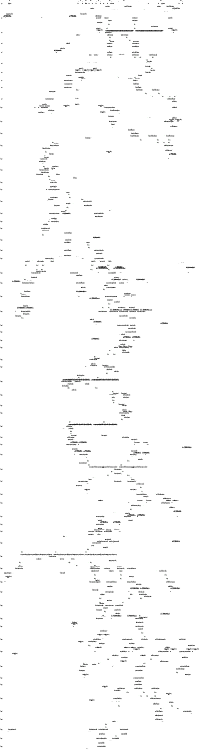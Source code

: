 digraph state_graph {
	rankdir=TB;
	size="8,5;"
	
	/* Layers */
	layer_0 [shape=plaintext, label="layer 0"];
	layer_0_b [style=invis, shape=point];
	layer_0_a [style=invis, shape=point];
	layer_0_b -> layer_0 [style=invis];
	layer_0 -> layer_0_a [style=invis];
	layer_1 [shape=plaintext, label="layer 1"];
	layer_1_b [style=invis, shape=point];
	layer_1_a [style=invis, shape=point];
	layer_1_b -> layer_1 [style=invis];
	layer_1 -> layer_1_a [style=invis];
	layer_0_a -> layer_1_b [style=invis];
	layer_2 [shape=plaintext, label="layer 2"];
	layer_2_b [style=invis, shape=point];
	layer_2_a [style=invis, shape=point];
	layer_2_b -> layer_2 [style=invis];
	layer_2 -> layer_2_a [style=invis];
	layer_1_a -> layer_2_b [style=invis];
	layer_3 [shape=plaintext, label="layer 3"];
	layer_3_b [style=invis, shape=point];
	layer_3_a [style=invis, shape=point];
	layer_3_b -> layer_3 [style=invis];
	layer_3 -> layer_3_a [style=invis];
	layer_2_a -> layer_3_b [style=invis];
	layer_4 [shape=plaintext, label="layer 4"];
	layer_4_b [style=invis, shape=point];
	layer_4_a [style=invis, shape=point];
	layer_4_b -> layer_4 [style=invis];
	layer_4 -> layer_4_a [style=invis];
	layer_3_a -> layer_4_b [style=invis];
	layer_5 [shape=plaintext, label="layer 5"];
	layer_5_b [style=invis, shape=point];
	layer_5_a [style=invis, shape=point];
	layer_5_b -> layer_5 [style=invis];
	layer_5 -> layer_5_a [style=invis];
	layer_4_a -> layer_5_b [style=invis];
	layer_6 [shape=plaintext, label="layer 6"];
	layer_6_b [style=invis, shape=point];
	layer_6_a [style=invis, shape=point];
	layer_6_b -> layer_6 [style=invis];
	layer_6 -> layer_6_a [style=invis];
	layer_5_a -> layer_6_b [style=invis];
	layer_7 [shape=plaintext, label="layer 7"];
	layer_7_b [style=invis, shape=point];
	layer_7_a [style=invis, shape=point];
	layer_7_b -> layer_7 [style=invis];
	layer_7 -> layer_7_a [style=invis];
	layer_6_a -> layer_7_b [style=invis];
	layer_8 [shape=plaintext, label="layer 8"];
	layer_8_b [style=invis, shape=point];
	layer_8_a [style=invis, shape=point];
	layer_8_b -> layer_8 [style=invis];
	layer_8 -> layer_8_a [style=invis];
	layer_7_a -> layer_8_b [style=invis];
	layer_9 [shape=plaintext, label="layer 9"];
	layer_9_b [style=invis, shape=point];
	layer_9_a [style=invis, shape=point];
	layer_9_b -> layer_9 [style=invis];
	layer_9 -> layer_9_a [style=invis];
	layer_8_a -> layer_9_b [style=invis];
	layer_10 [shape=plaintext, label="layer 10"];
	layer_10_b [style=invis, shape=point];
	layer_10_a [style=invis, shape=point];
	layer_10_b -> layer_10 [style=invis];
	layer_10 -> layer_10_a [style=invis];
	layer_9_a -> layer_10_b [style=invis];
	layer_11 [shape=plaintext, label="layer 11"];
	layer_11_b [style=invis, shape=point];
	layer_11_a [style=invis, shape=point];
	layer_11_b -> layer_11 [style=invis];
	layer_11 -> layer_11_a [style=invis];
	layer_10_a -> layer_11_b [style=invis];
	layer_12 [shape=plaintext, label="layer 12"];
	layer_12_b [style=invis, shape=point];
	layer_12_a [style=invis, shape=point];
	layer_12_b -> layer_12 [style=invis];
	layer_12 -> layer_12_a [style=invis];
	layer_11_a -> layer_12_b [style=invis];
	layer_13 [shape=plaintext, label="layer 13"];
	layer_13_b [style=invis, shape=point];
	layer_13_a [style=invis, shape=point];
	layer_13_b -> layer_13 [style=invis];
	layer_13 -> layer_13_a [style=invis];
	layer_12_a -> layer_13_b [style=invis];
	layer_14 [shape=plaintext, label="layer 14"];
	layer_14_b [style=invis, shape=point];
	layer_14_a [style=invis, shape=point];
	layer_14_b -> layer_14 [style=invis];
	layer_14 -> layer_14_a [style=invis];
	layer_13_a -> layer_14_b [style=invis];
	layer_15 [shape=plaintext, label="layer 15"];
	layer_15_b [style=invis, shape=point];
	layer_15_a [style=invis, shape=point];
	layer_15_b -> layer_15 [style=invis];
	layer_15 -> layer_15_a [style=invis];
	layer_14_a -> layer_15_b [style=invis];
	layer_16 [shape=plaintext, label="layer 16"];
	layer_16_b [style=invis, shape=point];
	layer_16_a [style=invis, shape=point];
	layer_16_b -> layer_16 [style=invis];
	layer_16 -> layer_16_a [style=invis];
	layer_15_a -> layer_16_b [style=invis];
	layer_17 [shape=plaintext, label="layer 17"];
	layer_17_b [style=invis, shape=point];
	layer_17_a [style=invis, shape=point];
	layer_17_b -> layer_17 [style=invis];
	layer_17 -> layer_17_a [style=invis];
	layer_16_a -> layer_17_b [style=invis];
	layer_18 [shape=plaintext, label="layer 18"];
	layer_18_b [style=invis, shape=point];
	layer_18_a [style=invis, shape=point];
	layer_18_b -> layer_18 [style=invis];
	layer_18 -> layer_18_a [style=invis];
	layer_17_a -> layer_18_b [style=invis];
	layer_19 [shape=plaintext, label="layer 19"];
	layer_19_b [style=invis, shape=point];
	layer_19_a [style=invis, shape=point];
	layer_19_b -> layer_19 [style=invis];
	layer_19 -> layer_19_a [style=invis];
	layer_18_a -> layer_19_b [style=invis];
	layer_20 [shape=plaintext, label="layer 20"];
	layer_20_b [style=invis, shape=point];
	layer_20_a [style=invis, shape=point];
	layer_20_b -> layer_20 [style=invis];
	layer_20 -> layer_20_a [style=invis];
	layer_19_a -> layer_20_b [style=invis];
	layer_21 [shape=plaintext, label="layer 21"];
	layer_21_b [style=invis, shape=point];
	layer_21_a [style=invis, shape=point];
	layer_21_b -> layer_21 [style=invis];
	layer_21 -> layer_21_a [style=invis];
	layer_20_a -> layer_21_b [style=invis];
	layer_22 [shape=plaintext, label="layer 22"];
	layer_22_b [style=invis, shape=point];
	layer_22_a [style=invis, shape=point];
	layer_22_b -> layer_22 [style=invis];
	layer_22 -> layer_22_a [style=invis];
	layer_21_a -> layer_22_b [style=invis];
	layer_23 [shape=plaintext, label="layer 23"];
	layer_23_b [style=invis, shape=point];
	layer_23_a [style=invis, shape=point];
	layer_23_b -> layer_23 [style=invis];
	layer_23 -> layer_23_a [style=invis];
	layer_22_a -> layer_23_b [style=invis];
	layer_24 [shape=plaintext, label="layer 24"];
	layer_24_b [style=invis, shape=point];
	layer_24_a [style=invis, shape=point];
	layer_24_b -> layer_24 [style=invis];
	layer_24 -> layer_24_a [style=invis];
	layer_23_a -> layer_24_b [style=invis];
	layer_25 [shape=plaintext, label="layer 25"];
	layer_25_b [style=invis, shape=point];
	layer_25_a [style=invis, shape=point];
	layer_25_b -> layer_25 [style=invis];
	layer_25 -> layer_25_a [style=invis];
	layer_24_a -> layer_25_b [style=invis];
	layer_26 [shape=plaintext, label="layer 26"];
	layer_26_b [style=invis, shape=point];
	layer_26_a [style=invis, shape=point];
	layer_26_b -> layer_26 [style=invis];
	layer_26 -> layer_26_a [style=invis];
	layer_25_a -> layer_26_b [style=invis];
	layer_27 [shape=plaintext, label="layer 27"];
	layer_27_b [style=invis, shape=point];
	layer_27_a [style=invis, shape=point];
	layer_27_b -> layer_27 [style=invis];
	layer_27 -> layer_27_a [style=invis];
	layer_26_a -> layer_27_b [style=invis];
	layer_28 [shape=plaintext, label="layer 28"];
	layer_28_b [style=invis, shape=point];
	layer_28_a [style=invis, shape=point];
	layer_28_b -> layer_28 [style=invis];
	layer_28 -> layer_28_a [style=invis];
	layer_27_a -> layer_28_b [style=invis];
	layer_29 [shape=plaintext, label="layer 29"];
	layer_29_b [style=invis, shape=point];
	layer_29_a [style=invis, shape=point];
	layer_29_b -> layer_29 [style=invis];
	layer_29 -> layer_29_a [style=invis];
	layer_28_a -> layer_29_b [style=invis];
	layer_30 [shape=plaintext, label="layer 30"];
	layer_30_b [style=invis, shape=point];
	layer_30_a [style=invis, shape=point];
	layer_30_b -> layer_30 [style=invis];
	layer_30 -> layer_30_a [style=invis];
	layer_29_a -> layer_30_b [style=invis];
	layer_31 [shape=plaintext, label="layer 31"];
	layer_31_b [style=invis, shape=point];
	layer_31_a [style=invis, shape=point];
	layer_31_b -> layer_31 [style=invis];
	layer_31 -> layer_31_a [style=invis];
	layer_30_a -> layer_31_b [style=invis];
	layer_32 [shape=plaintext, label="layer 32"];
	layer_32_b [style=invis, shape=point];
	layer_32_a [style=invis, shape=point];
	layer_32_b -> layer_32 [style=invis];
	layer_32 -> layer_32_a [style=invis];
	layer_31_a -> layer_32_b [style=invis];
	layer_33 [shape=plaintext, label="layer 33"];
	layer_33_b [style=invis, shape=point];
	layer_33_a [style=invis, shape=point];
	layer_33_b -> layer_33 [style=invis];
	layer_33 -> layer_33_a [style=invis];
	layer_32_a -> layer_33_b [style=invis];
	layer_34 [shape=plaintext, label="layer 34"];
	layer_34_b [style=invis, shape=point];
	layer_34_a [style=invis, shape=point];
	layer_34_b -> layer_34 [style=invis];
	layer_34 -> layer_34_a [style=invis];
	layer_33_a -> layer_34_b [style=invis];
	layer_35 [shape=plaintext, label="layer 35"];
	layer_35_b [style=invis, shape=point];
	layer_35_a [style=invis, shape=point];
	layer_35_b -> layer_35 [style=invis];
	layer_35 -> layer_35_a [style=invis];
	layer_34_a -> layer_35_b [style=invis];
	layer_36 [shape=plaintext, label="layer 36"];
	layer_36_b [style=invis, shape=point];
	layer_36_a [style=invis, shape=point];
	layer_36_b -> layer_36 [style=invis];
	layer_36 -> layer_36_a [style=invis];
	layer_35_a -> layer_36_b [style=invis];
	layer_37 [shape=plaintext, label="layer 37"];
	layer_37_b [style=invis, shape=point];
	layer_37_a [style=invis, shape=point];
	layer_37_b -> layer_37 [style=invis];
	layer_37 -> layer_37_a [style=invis];
	layer_36_a -> layer_37_b [style=invis];
	layer_38 [shape=plaintext, label="layer 38"];
	layer_38_b [style=invis, shape=point];
	layer_38_a [style=invis, shape=point];
	layer_38_b -> layer_38 [style=invis];
	layer_38 -> layer_38_a [style=invis];
	layer_37_a -> layer_38_b [style=invis];
	layer_39 [shape=plaintext, label="layer 39"];
	layer_39_b [style=invis, shape=point];
	layer_39_a [style=invis, shape=point];
	layer_39_b -> layer_39 [style=invis];
	layer_39 -> layer_39_a [style=invis];
	layer_38_a -> layer_39_b [style=invis];
	layer_40 [shape=plaintext, label="layer 40"];
	layer_40_b [style=invis, shape=point];
	layer_40_a [style=invis, shape=point];
	layer_40_b -> layer_40 [style=invis];
	layer_40 -> layer_40_a [style=invis];
	layer_39_a -> layer_40_b [style=invis];
	layer_41 [shape=plaintext, label="layer 41"];
	layer_41_b [style=invis, shape=point];
	layer_41_a [style=invis, shape=point];
	layer_41_b -> layer_41 [style=invis];
	layer_41 -> layer_41_a [style=invis];
	layer_40_a -> layer_41_b [style=invis];
	layer_42 [shape=plaintext, label="layer 42"];
	layer_42_b [style=invis, shape=point];
	layer_42_a [style=invis, shape=point];
	layer_42_b -> layer_42 [style=invis];
	layer_42 -> layer_42_a [style=invis];
	layer_41_a -> layer_42_b [style=invis];
	layer_43 [shape=plaintext, label="layer 43"];
	layer_43_b [style=invis, shape=point];
	layer_43_a [style=invis, shape=point];
	layer_43_b -> layer_43 [style=invis];
	layer_43 -> layer_43_a [style=invis];
	layer_42_a -> layer_43_b [style=invis];
	layer_44 [shape=plaintext, label="layer 44"];
	layer_44_b [style=invis, shape=point];
	layer_44_a [style=invis, shape=point];
	layer_44_b -> layer_44 [style=invis];
	layer_44 -> layer_44_a [style=invis];
	layer_43_a -> layer_44_b [style=invis];
	layer_45 [shape=plaintext, label="layer 45"];
	layer_45_b [style=invis, shape=point];
	layer_45_a [style=invis, shape=point];
	layer_45_b -> layer_45 [style=invis];
	layer_45 -> layer_45_a [style=invis];
	layer_44_a -> layer_45_b [style=invis];
	layer_46 [shape=plaintext, label="layer 46"];
	layer_46_b [style=invis, shape=point];
	layer_46_a [style=invis, shape=point];
	layer_46_b -> layer_46 [style=invis];
	layer_46 -> layer_46_a [style=invis];
	layer_45_a -> layer_46_b [style=invis];
	layer_47 [shape=plaintext, label="layer 47"];
	layer_47_b [style=invis, shape=point];
	layer_47_a [style=invis, shape=point];
	layer_47_b -> layer_47 [style=invis];
	layer_47 -> layer_47_a [style=invis];
	layer_46_a -> layer_47_b [style=invis];
	layer_48 [shape=plaintext, label="layer 48"];
	layer_48_b [style=invis, shape=point];
	layer_48_a [style=invis, shape=point];
	layer_48_b -> layer_48 [style=invis];
	layer_48 -> layer_48_a [style=invis];
	layer_47_a -> layer_48_b [style=invis];
	layer_49 [shape=plaintext, label="layer 49"];
	layer_49_b [style=invis, shape=point];
	layer_49_a [style=invis, shape=point];
	layer_49_b -> layer_49 [style=invis];
	layer_49 -> layer_49_a [style=invis];
	layer_48_a -> layer_49_b [style=invis];
	layer_50 [shape=plaintext, label="layer 50"];
	layer_50_b [style=invis, shape=point];
	layer_50_a [style=invis, shape=point];
	layer_50_b -> layer_50 [style=invis];
	layer_50 -> layer_50_a [style=invis];
	layer_49_a -> layer_50_b [style=invis];
	layer_51 [shape=plaintext, label="layer 51"];
	layer_51_b [style=invis, shape=point];
	layer_51_a [style=invis, shape=point];
	layer_51_b -> layer_51 [style=invis];
	layer_51 -> layer_51_a [style=invis];
	layer_50_a -> layer_51_b [style=invis];
	layer_52 [shape=plaintext, label="layer 52"];
	layer_52_b [style=invis, shape=point];
	layer_52_a [style=invis, shape=point];
	layer_52_b -> layer_52 [style=invis];
	layer_52 -> layer_52_a [style=invis];
	layer_51_a -> layer_52_b [style=invis];
	layer_53 [shape=plaintext, label="layer 53"];
	layer_53_b [style=invis, shape=point];
	layer_53_a [style=invis, shape=point];
	layer_53_b -> layer_53 [style=invis];
	layer_53 -> layer_53_a [style=invis];
	layer_52_a -> layer_53_b [style=invis];
	layer_54 [shape=plaintext, label="layer 54"];
	layer_54_b [style=invis, shape=point];
	layer_54_a [style=invis, shape=point];
	layer_54_b -> layer_54 [style=invis];
	layer_54 -> layer_54_a [style=invis];
	layer_53_a -> layer_54_b [style=invis];
	layer_55 [shape=plaintext, label="layer 55"];
	layer_55_b [style=invis, shape=point];
	layer_55_a [style=invis, shape=point];
	layer_55_b -> layer_55 [style=invis];
	layer_55 -> layer_55_a [style=invis];
	layer_54_a -> layer_55_b [style=invis];
	layer_56 [shape=plaintext, label="layer 56"];
	layer_56_b [style=invis, shape=point];
	layer_56_a [style=invis, shape=point];
	layer_56_b -> layer_56 [style=invis];
	layer_56 -> layer_56_a [style=invis];
	layer_55_a -> layer_56_b [style=invis];
	layer_57 [shape=plaintext, label="layer 57"];
	layer_57_b [style=invis, shape=point];
	layer_57_a [style=invis, shape=point];
	layer_57_b -> layer_57 [style=invis];
	layer_57 -> layer_57_a [style=invis];
	layer_56_a -> layer_57_b [style=invis];
	layer_58 [shape=plaintext, label="layer 58"];
	layer_58_b [style=invis, shape=point];
	layer_58_a [style=invis, shape=point];
	layer_58_b -> layer_58 [style=invis];
	layer_58 -> layer_58_a [style=invis];
	layer_57_a -> layer_58_b [style=invis];
	layer_59 [shape=plaintext, label="layer 59"];
	layer_59_b [style=invis, shape=point];
	layer_59_a [style=invis, shape=point];
	layer_59_b -> layer_59 [style=invis];
	layer_59 -> layer_59_a [style=invis];
	layer_58_a -> layer_59_b [style=invis];
	layer_60 [shape=plaintext, label="layer 60"];
	layer_60_b [style=invis, shape=point];
	layer_60_a [style=invis, shape=point];
	layer_60_b -> layer_60 [style=invis];
	layer_60 -> layer_60_a [style=invis];
	layer_59_a -> layer_60_b [style=invis];
	layer_61 [shape=plaintext, label="layer 61"];
	layer_61_b [style=invis, shape=point];
	layer_61_a [style=invis, shape=point];
	layer_61_b -> layer_61 [style=invis];
	layer_61 -> layer_61_a [style=invis];
	layer_60_a -> layer_61_b [style=invis];
	layer_62 [shape=plaintext, label="layer 62"];
	layer_62_b [style=invis, shape=point];
	layer_62_a [style=invis, shape=point];
	layer_62_b -> layer_62 [style=invis];
	layer_62 -> layer_62_a [style=invis];
	layer_61_a -> layer_62_b [style=invis];
	layer_63 [shape=plaintext, label="layer 63"];
	layer_63_b [style=invis, shape=point];
	layer_63_a [style=invis, shape=point];
	layer_63_b -> layer_63 [style=invis];
	layer_63 -> layer_63_a [style=invis];
	layer_62_a -> layer_63_b [style=invis];
	layer_64 [shape=plaintext, label="layer 64"];
	layer_64_b [style=invis, shape=point];
	layer_64_a [style=invis, shape=point];
	layer_64_b -> layer_64 [style=invis];
	layer_64 -> layer_64_a [style=invis];
	layer_63_a -> layer_64_b [style=invis];
	layer_65 [shape=plaintext, label="layer 65"];
	layer_65_b [style=invis, shape=point];
	layer_65_a [style=invis, shape=point];
	layer_65_b -> layer_65 [style=invis];
	layer_65 -> layer_65_a [style=invis];
	layer_64_a -> layer_65_b [style=invis];
	layer_66 [shape=plaintext, label="layer 66"];
	layer_66_b [style=invis, shape=point];
	layer_66_a [style=invis, shape=point];
	layer_66_b -> layer_66 [style=invis];
	layer_66 -> layer_66_a [style=invis];
	layer_65_a -> layer_66_b [style=invis];
	layer_67 [shape=plaintext, label="layer 67"];
	layer_67_b [style=invis, shape=point];
	layer_67_a [style=invis, shape=point];
	layer_67_b -> layer_67 [style=invis];
	layer_67 -> layer_67_a [style=invis];
	layer_66_a -> layer_67_b [style=invis];
	layer_68 [shape=plaintext, label="layer 68"];
	layer_68_b [style=invis, shape=point];
	layer_68_a [style=invis, shape=point];
	layer_68_b -> layer_68 [style=invis];
	layer_68 -> layer_68_a [style=invis];
	layer_67_a -> layer_68_b [style=invis];
	
	/* States */
	firm_FirmHousingPrice [label = "FirmHousingPrice"]
	firm_FirmHousingSell [label = "FirmHousingSell"]
	firm_FirmHousingMarket [label = "FirmHousingMarket"]
	firm_FirmCreditCheckTaxRate [label = "FirmCreditCheckTaxRate"]
	firm_end [label = "end"]
	firm_FirmCreditInsolvencyCheck [label = "FirmCreditInsolvencyCheck"]
	firm_FirmCreditDividendPayments [label = "FirmCreditDividendPayments"]
	firm_FirmCreditBalanceSheet [label = "FirmCreditBalanceSheet"]
	firm_FirmCreditBankruptcy [label = "FirmCreditBankruptcy"]
	firm_FirmCreditLiquidityRecheck [label = "FirmCreditLiquidityRecheck"]
	firm_FirmCreditIlliquidityStatus [label = "FirmCreditIlliquidityStatus"]
	firm_FirmCreditLoanBorrow2 [label = "FirmCreditLoanBorrow2"]
	firm_FirmCreditLoanBorrow1 [label = "FirmCreditLoanBorrow1"]
	firm_FirmCreditPayments [label = "FirmCreditPayments"]
	firm_FirmCreditStatus [label = "FirmCreditStatus"]
	firm_FirmCreditLiquidityNeed [label = "FirmCreditLiquidityNeed"]
	firm_FirmCreditComputeDividends [label = "FirmCreditComputeDividends"]
	firm_FirmCreditInvestment [label = "FirmCreditInvestment"]
	firm_FirmConstructionLabourDemand [label = "FirmConstructionLabourDemand"]
	firm_FirmProductionLabourDemand [label = "FirmProductionLabourDemand"]
	firm_FirmProductionPlanning [label = "FirmProductionPlanning"]
	firm_FirmProductionConstructor [label = "FirmProductionConstructor"]
	firm_FirmProductionRegular [label = "FirmProductionRegular"]
	firm_FirmProductionRoleCheck [label = "FirmProductionRoleCheck"]
	firm_FirmProductionSkip [label = "FirmProductionSkip"]
	firm_FirmProductionStart [label = "FirmProductionStart"]
	firm_FirmLabourWageAdjustment [label = "FirmLabourWageAdjustment"]
	firm_FirmLabourPayWages [label = "FirmLabourPayWages"]
	firm_FirmLabourStage2End [label = "FirmLabourStage2End"]
	firm_FirmLabourStage2 [label = "FirmLabourStage2"]
	firm_FirmLabourStage1Application [label = "FirmLabourStage1Application"]
	firm_FirmLabourStage1End [label = "FirmLabourStage1End"]
	firm_FirmLabourStage1 [label = "FirmLabourStage1"]
	firm_FirmLabourStart [label = "FirmLabourStart"]
	firm_FirmConsumptionPrice [label = "FirmConsumptionPrice"]
	firm_FirmReceiveSales [label = "FirmReceiveSales"]
	firm_FirmConsumptionMarket [label = "FirmConsumptionMarket"]
	firm_FirmHousingStart [label = "FirmHousingStart"]
	firm_FirmConsumptionStart [label = "FirmConsumptionStart"]
	firm_FirmCreditPolicyChecks [label = "FirmCreditPolicyChecks"]
	firm_FirmUpdateDeposits [label = "FirmUpdateDeposits"]
	firm_FirmCreditStart [label = "FirmCreditStart"]
	firm_FirmInitBalanceSheet [label = "FirmInitBalanceSheet"]
	firm_FirmInitEmployment [label = "FirmInitEmployment"]
	firm_FirmLoop [label = "FirmLoop"]
	firm_FirmInitPostId [label = "FirmInitPostId"]
	firm_start [label = "start"]
	household_HHHousingWriteOff [label = "HHHousingWriteOff"]
	household_HHHousingPayments [label = "HHHousingPayments"]
	household_HHHousingBargain [label = "HHHousingBargain"]
	household_HHHousingRevenue [label = "HHHousingRevenue"]
	household_HHHousingCheckWealth [label = "HHHousingCheckWealth"]
	household_HHHousingPrice [label = "HHHousingPrice"]
	household_HHHousingRole [label = "HHHousingRole"]
	household_HHCreditCheckTaxRate [label = "HHCreditCheckTaxRate"]
	household_HHCreditUpdateAnnuity [label = "HHCreditUpdateAnnuity"]
	household_end [label = "end"]
	household_HHCreditBalanceSheet [label = "HHCreditBalanceSheet"]
	household_HHCreditIsCapitalist [label = "HHCreditIsCapitalist"]
	household_HHCreditMonthly [label = "HHCreditMonthly"]
	household_HHLabourEmploymentStatus [label = "HHLabourEmploymentStatus"]
	household_HHLabourPayroll [label = "HHLabourPayroll"]
	household_HHLabourStage1Placement [label = "HHLabourStage1Placement"]
	household_HHLabourStage1Applications [label = "HHLabourStage1Applications"]
	household_HHLabourStage2 [label = "HHLabourStage2"]
	household_HHLabourStage1 [label = "HHLabourStage1"]
	household_HHLabourStart [label = "HHLabourStart"]
	household_HHHousingStart [label = "HHHousingStart"]
	household_HHConsumptionRecieveGoods [label = "HHConsumptionRecieveGoods"]
	household_HHConsumptionMonthly [label = "HHConsumptionMonthly"]
	household_HHConsumptionWeekly [label = "HHConsumptionWeekly"]
	household_HHConsumptionStart [label = "HHConsumptionStart"]
	household_HHCreditPolicyChecks [label = "HHCreditPolicyChecks"]
	household_HouseholdUpdateDeposits [label = "HouseholdUpdateDeposits"]
	household_HHCreditStart [label = "HHCreditStart"]
	household_HouseholdInitBalanceSheet [label = "HouseholdInitBalanceSheet"]
	household_HouseholdInitEmployment [label = "HouseholdInitEmployment"]
	household_HouseholdLoop [label = "HouseholdLoop"]
	household_HouseholdInitPostId [label = "HouseholdInitPostId"]
	household_start [label = "start"]
	equityfund_EFCreditPolicyChecks [label = "EFCreditPolicyChecks"]
	equityfund_EFCreditBalanceSheet [label = "EFCreditBalanceSheet"]
	equityfund_end [label = "end"]
	equityfund_EFCreditDistributeShares [label = "EFCreditDistributeShares"]
	equityfund_EFCreditShareCollectionFirms [label = "EFCreditShareCollectionFirms"]
	equityfund_EFCreditShareCollectionBanks [label = "EFCreditShareCollectionBanks"]
	equityfund_EFCreditIncomeStatement [label = "EFCreditIncomeStatement"]
	equityfund_EFLabourMarket [label = "EFLabourMarket"]
	equityfund_EquityFundCredit [label = "EquityFundCredit"]
	equityfund_EquityFundLoop [label = "EquityFundLoop"]
	equityfund_start [label = "start"]
	bank_BankHousingWriteOff [label = "BankHousingWriteOff"]
	bank_BankHousingMortgages [label = "BankHousingMortgages"]
	bank_BankHousingSales [label = "BankHousingSales"]
	bank_BankHousingCrediting [label = "BankHousingCrediting"]
	bank_end [label = "end"]
	bank_BankCreditLoanInterests [label = "BankCreditLoanInterests"]
	bank_BankCreditNewEntrants [label = "BankCreditNewEntrants"]
	bank_BankCreditLoanWriteOffs [label = "BankCreditLoanWriteOffs"]
	bank_BankCreditRequest2 [label = "BankCreditRequest2"]
	bank_BankCreditRequest1 [label = "BankCreditRequest1"]
	bank_BankCreditBalanceSheet [label = "BankCreditBalanceSheet"]
	bank_BankCreditDividends [label = "BankCreditDividends"]
	bank_BankHousingMarket [label = "BankHousingMarket"]
	bank_BankCreditPolicyChecks [label = "BankCreditPolicyChecks"]
	bank_BankUpdateDeposits [label = "BankUpdateDeposits"]
	bank_BankCreditStart [label = "BankCreditStart"]
	bank_BankInitBalanceSheet [label = "BankInitBalanceSheet"]
	bank_BankInitDeposits [label = "BankInitDeposits"]
	bank_BankInitMortgages [label = "BankInitMortgages"]
	bank_BankLoop [label = "BankLoop"]
	bank_BankInitLoans [label = "BankInitLoans"]
	bank_start [label = "start"]
	government_GovernmentUpdatePolicy [label = "GovernmentUpdatePolicy"]
	government_GovernmentBalanceSheet [label = "GovernmentBalanceSheet"]
	government_GovernmentIncomeStatement [label = "GovernmentIncomeStatement"]
	government_end [label = "end"]
	government_GovernmentLabourTax [label = "GovernmentLabourTax"]
	government_GovernmentUnemploymentBenefits [label = "GovernmentUnemploymentBenefits"]
	government_GovernmentMonthly [label = "GovernmentMonthly"]
	government_GovernmentFiscalPolicy [label = "GovernmentFiscalPolicy"]
	government_GovernmentLabourStatus [label = "GovernmentLabourStatus"]
	government_GovernmentCredit [label = "GovernmentCredit"]
	government_GovernmentLoop [label = "GovernmentLoop"]
	government_start [label = "start"]
	centralbank_CentralBankUpdateInterestRate [label = "CentralBankUpdateInterestRate"]
	centralbank_CentralBankBalanceSheet [label = "CentralBankBalanceSheet"]
	centralbank_CentralBankGovernmentRequests [label = "CentralBankGovernmentRequests"]
	centralbank_end [label = "end"]
	centralbank_CentralBankDebtRequests [label = "CentralBankDebtRequests"]
	centralbank_CentralBankPolicy [label = "CentralBankPolicy"]
	centralbank_CentralBankLabour [label = "CentralBankLabour"]
	centralbank_CentralBankHousing [label = "CentralBankHousing"]
	centralbank_CentralBankConsumptionPrices [label = "CentralBankConsumptionPrices"]
	centralbank_CentralBankConsumption [label = "CentralBankConsumption"]
	centralbank_CentralBankCredit [label = "CentralBankCredit"]
	centralbank_CentralBankLoop [label = "CentralBankLoop"]
	centralbank_CentralBankInitBalanceSheet [label = "CentralBankInitBalanceSheet"]
	centralbank_start [label = "start"]
	jpoffice_JPOLabourStage2 [label = "JPOLabourStage2"]
	jpoffice_end [label = "end"]
	jpoffice_JPOLabourMarket [label = "JPOLabourMarket"]
	jpoffice_JPOfficeLoop [label = "JPOfficeLoop"]
	jpoffice_JPOfficeInitEmployment [label = "JPOfficeInitEmployment"]
	jpoffice_start [label = "start"]
	mall_MallConsumptionSummary [label = "MallConsumptionSummary"]
	mall_end [label = "end"]
	mall_MallConsumptionMarket [label = "MallConsumptionMarket"]
	mall_start [label = "start"]
	reagency_REAgencyHousingSummary [label = "REAgencyHousingSummary"]
	reagency_end [label = "end"]
	reagency_REAgencyCreditPolicyChecks [label = "REAgencyCreditPolicyChecks"]
	reagency_REAgencyHousingMarket [label = "REAgencyHousingMarket"]
	reagency_start [label = "start"]
	
	/* Functions */
	firm_idle_start_FirmInitPostId [label = "idle", shape = rect]
	firm_idle_start_FirmLoop [label = "idle", shape = rect]
	firm_firm_init_post_id_FirmInitPostId_FirmInitEmployment [label = "firm_init_post_id", shape = rect]
	firm_firm_init_employment_FirmInitEmployment_FirmInitBalanceSheet [label = "firm_init_employment", shape = rect]
	firm_firm_init_balancesheet_FirmInitBalanceSheet_FirmLoop [label = "firm_init_balancesheet", shape = rect]
	firm_firm_iterate_FirmLoop_FirmCreditStart [label = "firm_iterate", shape = rect]
	firm_idle_FirmUpdateDeposits_FirmCreditPolicyChecks [label = "idle", shape = rect]
	firm_firm_update_bank_account_FirmUpdateDeposits_FirmCreditPolicyChecks [label = "firm_update_bank_account", shape = rect]
	firm_idle_FirmConsumptionStart_FirmHousingStart [label = "idle", shape = rect]
	firm_idle_FirmConsumptionStart_FirmConsumptionMarket [label = "idle", shape = rect]
	firm_idle_FirmConsumptionMarket_FirmHousingStart [label = "idle", shape = rect]
	firm_firm_consumption_supply_FirmConsumptionMarket_FirmReceiveSales [label = "firm_consumption_supply", shape = rect]
	firm_firm_consumption_receive_sales_FirmReceiveSales_FirmConsumptionPrice [label = "firm_consumption_receive_sales", shape = rect]
	firm_firm_consumption_update_market_price_FirmConsumptionPrice_FirmHousingStart [label = "firm_consumption_update_market_price", shape = rect]
	firm_idle_FirmLabourStart_FirmConsumptionStart [label = "idle", shape = rect]
	firm_firm_labour_workforce_needed_FirmLabourStart_FirmLabourStage1 [label = "firm_labour_workforce_needed", shape = rect]
	firm_idle_FirmLabourStage1_FirmLabourStage1End [label = "idle", shape = rect]
	firm_firm_labour_fire_FirmLabourStage1_FirmLabourStage1End [label = "firm_labour_fire", shape = rect]
	firm_firm_labour_job_announcement_stage1_FirmLabourStage1_FirmLabourStage1Application [label = "firm_labour_job_announcement_stage1", shape = rect]
	firm_firm_labour_job_offer_stage1_FirmLabourStage1Application_FirmLabourStage1End [label = "firm_labour_job_offer_stage1", shape = rect]
	firm_firm_labour_update_FirmLabourStage1End_FirmLabourStage2 [label = "firm_labour_update", shape = rect]
	firm_firm_labour_job_announcement_stage2_FirmLabourStage2_FirmLabourStage2End [label = "firm_labour_job_announcement_stage2", shape = rect]
	firm_idle_FirmLabourStage2_FirmConsumptionStart [label = "idle", shape = rect]
	firm_firm_labour_job_offer_stage2_FirmLabourStage2End_FirmConsumptionStart [label = "firm_labour_job_offer_stage2", shape = rect]
	firm_idle_FirmLabourPayWages_FirmUpdateDeposits [label = "idle", shape = rect]
	firm_firm_labour_pay_wages_FirmLabourPayWages_FirmLabourWageAdjustment [label = "firm_labour_pay_wages", shape = rect]
	firm_firm_labour_trace_wages_FirmLabourWageAdjustment_FirmUpdateDeposits [label = "firm_labour_trace_wages", shape = rect]
	firm_idle_FirmProductionStart_FirmLabourStart [label = "idle", shape = rect]
	firm_idle_FirmProductionStart_FirmProductionSkip [label = "idle", shape = rect]
	firm_firm_production_skip_FirmProductionSkip_FirmLabourStart [label = "firm_production_skip", shape = rect]
	firm_idle_FirmProductionSkip_FirmProductionRoleCheck [label = "idle", shape = rect]
	firm_idle_FirmProductionRoleCheck_FirmProductionRegular [label = "idle", shape = rect]
	firm_idle_FirmProductionRoleCheck_FirmProductionConstructor [label = "idle", shape = rect]
	firm_firm_production_produce_goods_FirmProductionRegular_FirmLabourStart [label = "firm_production_produce_goods", shape = rect]
	firm_firm_production_set_price_FirmProductionRegular_FirmProductionPlanning [label = "firm_production_set_price", shape = rect]
	firm_firm_production_plan_FirmProductionPlanning_FirmProductionLabourDemand [label = "firm_production_plan", shape = rect]
	firm_firm_production_compute_labour_demand_FirmProductionLabourDemand_FirmLabourStart [label = "firm_production_compute_labour_demand", shape = rect]
	firm_firm_production_construct_houses_FirmProductionConstructor_FirmLabourStart [label = "firm_production_construct_houses", shape = rect]
	firm_firm_production_construction_plan_FirmProductionConstructor_FirmConstructionLabourDemand [label = "firm_production_construction_plan", shape = rect]
	firm_firm_production_construction_labour_demand_FirmConstructionLabourDemand_FirmLabourStart [label = "firm_production_construction_labour_demand", shape = rect]
	firm_idle_FirmCreditStart_FirmProductionStart [label = "idle", shape = rect]
	firm_firm_credit_compute_income_statement_FirmCreditStart_FirmCreditInvestment [label = "firm_credit_compute_income_statement", shape = rect]
	firm_firm_credit_investment_decisions_FirmCreditInvestment_FirmCreditComputeDividends [label = "firm_credit_investment_decisions", shape = rect]
	firm_firm_credit_compute_dividends_FirmCreditComputeDividends_FirmCreditLiquidityNeed [label = "firm_credit_compute_dividends", shape = rect]
	firm_firm_credit_check_liquidity_need_FirmCreditLiquidityNeed_FirmCreditStatus [label = "firm_credit_check_liquidity_need", shape = rect]
	firm_idle_FirmCreditStatus_FirmCreditPayments [label = "idle", shape = rect]
	firm_firm_credit_demand_loans_1_FirmCreditStatus_FirmCreditLoanBorrow1 [label = "firm_credit_demand_loans_1", shape = rect]
	firm_firm_credit_borrow_loans_1_FirmCreditLoanBorrow1_FirmCreditLoanBorrow2 [label = "firm_credit_borrow_loans_1", shape = rect]
	firm_idle_FirmCreditLoanBorrow2_FirmCreditPayments [label = "idle", shape = rect]
	firm_firm_credit_borrow_loans_2_FirmCreditLoanBorrow2_FirmCreditIlliquidityStatus [label = "firm_credit_borrow_loans_2", shape = rect]
	firm_idle_FirmCreditIlliquidityStatus_FirmCreditPayments [label = "idle", shape = rect]
	firm_firm_credit_request_equityfund_investment_FirmCreditIlliquidityStatus_FirmCreditLiquidityRecheck [label = "firm_credit_request_equityfund_investment", shape = rect]
	firm_idle_FirmCreditLiquidityRecheck_FirmCreditPayments [label = "idle", shape = rect]
	firm_firm_credit_check_equityfund_investment_FirmCreditLiquidityRecheck_FirmCreditBankruptcy [label = "firm_credit_check_equityfund_investment", shape = rect]
	firm_idle_FirmCreditBankruptcy_FirmCreditPayments [label = "idle", shape = rect]
	firm_firm_credit_illiquidity_bankrupt_FirmCreditBankruptcy_FirmCreditBalanceSheet [label = "firm_credit_illiquidity_bankrupt", shape = rect]
	firm_firm_credit_pay_interest_on_loans_FirmCreditPayments_FirmCreditDividendPayments [label = "firm_credit_pay_interest_on_loans", shape = rect]
	firm_firm_credit_pay_dividends_FirmCreditDividendPayments_FirmCreditBalanceSheet [label = "firm_credit_pay_dividends", shape = rect]
	firm_firm_credit_do_balance_sheet_FirmCreditBalanceSheet_FirmCreditInsolvencyCheck [label = "firm_credit_do_balance_sheet", shape = rect]
	firm_idle_FirmCreditInsolvencyCheck_FirmProductionStart [label = "idle", shape = rect]
	firm_firm_credit_insolvency_bankruptcy_FirmCreditInsolvencyCheck_FirmProductionStart [label = "firm_credit_insolvency_bankruptcy", shape = rect]
	firm_idle_FirmCreditPolicyChecks_end [label = "idle", shape = rect]
	firm_firm_credit_check_interest_rate_FirmCreditPolicyChecks_FirmCreditCheckTaxRate [label = "firm_credit_check_interest_rate", shape = rect]
	firm_firm_credit_check_tax_rate_FirmCreditCheckTaxRate_end [label = "firm_credit_check_tax_rate", shape = rect]
	firm_idle_FirmHousingStart_FirmLabourPayWages [label = "idle", shape = rect]
	firm_idle_FirmHousingStart_FirmHousingMarket [label = "idle", shape = rect]
	firm_idle_FirmHousingMarket_FirmLabourPayWages [label = "idle", shape = rect]
	firm_firm_housing_enter_market_FirmHousingMarket_FirmHousingSell [label = "firm_housing_enter_market", shape = rect]
	firm_firm_housing_collect_sale_revenues_FirmHousingSell_FirmHousingPrice [label = "firm_housing_collect_sale_revenues", shape = rect]
	firm_firm_housing_update_market_price_FirmHousingPrice_FirmLabourPayWages [label = "firm_housing_update_market_price", shape = rect]
	household_idle_start_HouseholdInitPostId [label = "idle", shape = rect]
	household_idle_start_HouseholdLoop [label = "idle", shape = rect]
	household_household_init_post_id_HouseholdInitPostId_HouseholdInitEmployment [label = "household_init_post_id", shape = rect]
	household_household_init_employment_HouseholdInitEmployment_HouseholdInitBalanceSheet [label = "household_init_employment", shape = rect]
	household_household_init_balancesheet_HouseholdInitBalanceSheet_HouseholdLoop [label = "household_init_balancesheet", shape = rect]
	household_household_iterate_HouseholdLoop_HHCreditStart [label = "household_iterate", shape = rect]
	household_idle_HouseholdUpdateDeposits_HHCreditPolicyChecks [label = "idle", shape = rect]
	household_household_update_bank_account_HouseholdUpdateDeposits_HHCreditPolicyChecks [label = "household_update_bank_account", shape = rect]
	household_idle_HHConsumptionStart_HHConsumptionWeekly [label = "idle", shape = rect]
	household_household_consumption_compute_budget_HHConsumptionStart_HHConsumptionWeekly [label = "household_consumption_compute_budget", shape = rect]
	household_idle_HHConsumptionWeekly_HHConsumptionMonthly [label = "idle", shape = rect]
	household_household_consumption_demand_HHConsumptionWeekly_HHConsumptionRecieveGoods [label = "household_consumption_demand", shape = rect]
	household_household_consumption_recieve_goods_HHConsumptionRecieveGoods_HHConsumptionMonthly [label = "household_consumption_recieve_goods", shape = rect]
	household_idle_HHConsumptionMonthly_HHHousingStart [label = "idle", shape = rect]
	household_household_consumption_trace_cpi_HHConsumptionMonthly_HHHousingStart [label = "household_consumption_trace_cpi", shape = rect]
	household_idle_HHLabourStart_HHConsumptionStart [label = "idle", shape = rect]
	household_household_labour_check_fired_HHLabourStart_HHLabourStage1 [label = "household_labour_check_fired", shape = rect]
	household_household_labour_reemployment_application_HHLabourStage1_HHLabourStage2 [label = "household_labour_reemployment_application", shape = rect]
	household_idle_HHLabourStage1_HHLabourStage1Applications [label = "idle", shape = rect]
	household_household_labour_turnover_HHLabourStage2_HHConsumptionStart [label = "household_labour_turnover", shape = rect]
	household_household_labour_employment_application_HHLabourStage1Applications_HHLabourStage1Placement [label = "household_labour_employment_application", shape = rect]
	household_household_labour_employment_HHLabourStage1Placement_HHConsumptionStart [label = "household_labour_employment", shape = rect]
	household_idle_HHLabourPayroll_HouseholdUpdateDeposits [label = "idle", shape = rect]
	household_household_labour_receive_wage_HHLabourPayroll_HHLabourEmploymentStatus [label = "household_labour_receive_wage", shape = rect]
	household_household_labour_report_status_HHLabourEmploymentStatus_HouseholdUpdateDeposits [label = "household_labour_report_status", shape = rect]
	household_idle_HHCreditStart_HHCreditMonthly [label = "idle", shape = rect]
	household_idle_HHCreditStart_HHCreditIsCapitalist [label = "idle", shape = rect]
	household_idle_HHCreditIsCapitalist_HHCreditBalanceSheet [label = "idle", shape = rect]
	household_household_credit_collect_shares_HHCreditIsCapitalist_HHCreditBalanceSheet [label = "household_credit_collect_shares", shape = rect]
	household_household_credit_do_balance_sheet_HHCreditBalanceSheet_HHCreditMonthly [label = "household_credit_do_balance_sheet", shape = rect]
	household_idle_HHCreditMonthly_HHLabourStart [label = "idle", shape = rect]
	household_household_credit_collect_benefits_HHCreditMonthly_HHLabourStart [label = "household_credit_collect_benefits", shape = rect]
	household_idle_HHCreditPolicyChecks_end [label = "idle", shape = rect]
	household_household_credit_check_interest_rate_HHCreditPolicyChecks_HHCreditUpdateAnnuity [label = "household_credit_check_interest_rate", shape = rect]
	household_household_credit_update_mortgage_rates_HHCreditUpdateAnnuity_HHCreditCheckTaxRate [label = "household_credit_update_mortgage_rates", shape = rect]
	household_household_credit_check_tax_rate_HHCreditCheckTaxRate_end [label = "household_credit_check_tax_rate", shape = rect]
	household_idle_HHHousingStart_HHLabourPayroll [label = "idle", shape = rect]
	household_household_housing_market_role_HHHousingStart_HHHousingRole [label = "household_housing_market_role", shape = rect]
	household_idle_HHHousingRole_HHHousingPrice [label = "idle", shape = rect]
	household_household_housing_check_wealth_HHHousingRole_HHHousingCheckWealth [label = "household_housing_check_wealth", shape = rect]
	household_household_housing_sell_HHHousingRole_HHHousingRevenue [label = "household_housing_sell", shape = rect]
	household_household_housing_fire_sell_HHHousingRole_HHHousingRevenue [label = "household_housing_fire_sell", shape = rect]
	household_household_housing_collect_sale_revenue_HHHousingRevenue_HHHousingPrice [label = "household_housing_collect_sale_revenue", shape = rect]
	household_idle_HHHousingCheckWealth_HHHousingPrice [label = "idle", shape = rect]
	household_household_housing_enter_market_HHHousingCheckWealth_HHHousingBargain [label = "household_housing_enter_market", shape = rect]
	household_household_housing_buy_HHHousingBargain_HHHousingPrice [label = "household_housing_buy", shape = rect]
	household_household_housing_update_market_price_HHHousingPrice_HHHousingPayments [label = "household_housing_update_market_price", shape = rect]
	household_household_housing_pay_mortgages_HHHousingPayments_HHHousingWriteOff [label = "household_housing_pay_mortgages", shape = rect]
	household_household_housing_debt_writeoff_HHHousingWriteOff_HHLabourPayroll [label = "household_housing_debt_writeoff", shape = rect]
	equityfund_equityfund_init_start_EquityFundLoop [label = "equityfund_init", shape = rect]
	equityfund_idle_start_EquityFundLoop [label = "idle", shape = rect]
	equityfund_equityfund_iterate_EquityFundLoop_EquityFundCredit [label = "equityfund_iterate", shape = rect]
	equityfund_idle_EFLabourMarket_EFCreditIncomeStatement [label = "idle", shape = rect]
	equityfund_equityfund_audit_dividends_EFLabourMarket_EFCreditIncomeStatement [label = "equityfund_audit_dividends", shape = rect]
	equityfund_idle_EquityFundCredit_EFLabourMarket [label = "idle", shape = rect]
	equityfund_equityfund_credit_invest_illiquids_EquityFundCredit_EFCreditShareCollectionBanks [label = "equityfund_credit_invest_illiquids", shape = rect]
	equityfund_equityfund_credit_collect_bank_shares_EFCreditShareCollectionBanks_EFCreditShareCollectionFirms [label = "equityfund_credit_collect_bank_shares", shape = rect]
	equityfund_equityfund_credit_collect_firm_shares_EFCreditShareCollectionFirms_EFCreditDistributeShares [label = "equityfund_credit_collect_firm_shares", shape = rect]
	equityfund_equityfund_credit_distribute_shares_EFCreditDistributeShares_EFLabourMarket [label = "equityfund_credit_distribute_shares", shape = rect]
	equityfund_idle_EFCreditIncomeStatement_end [label = "idle", shape = rect]
	equityfund_equityfund_credit_compute_income_statement_EFCreditIncomeStatement_EFCreditBalanceSheet [label = "equityfund_credit_compute_income_statement", shape = rect]
	equityfund_equityfund_credit_do_balance_sheet_EFCreditBalanceSheet_EFCreditPolicyChecks [label = "equityfund_credit_do_balance_sheet", shape = rect]
	equityfund_equityfund_credit_check_tax_rate_EFCreditPolicyChecks_end [label = "equityfund_credit_check_tax_rate", shape = rect]
	bank_idle_start_BankInitLoans [label = "idle", shape = rect]
	bank_idle_start_BankLoop [label = "idle", shape = rect]
	bank_bank_init_loans_BankInitLoans_BankInitMortgages [label = "bank_init_loans", shape = rect]
	bank_bank_init_mortgages_BankInitMortgages_BankInitDeposits [label = "bank_init_mortgages", shape = rect]
	bank_bank_init_deposits_BankInitDeposits_BankInitBalanceSheet [label = "bank_init_deposits", shape = rect]
	bank_bank_init_balancesheet_BankInitBalanceSheet_BankLoop [label = "bank_init_balancesheet", shape = rect]
	bank_bank_iterate_BankLoop_BankCreditStart [label = "bank_iterate", shape = rect]
	bank_idle_BankUpdateDeposits_BankCreditPolicyChecks [label = "idle", shape = rect]
	bank_bank_update_deposits_BankUpdateDeposits_BankCreditPolicyChecks [label = "bank_update_deposits", shape = rect]
	bank_idle_BankCreditStart_BankHousingMarket [label = "idle", shape = rect]
	bank_bank_credit_compute_income_statement_BankCreditStart_BankCreditDividends [label = "bank_credit_compute_income_statement", shape = rect]
	bank_bank_credit_compute_dividends_BankCreditDividends_BankCreditBalanceSheet [label = "bank_credit_compute_dividends", shape = rect]
	bank_bank_credit_do_balance_sheet_BankCreditBalanceSheet_BankCreditRequest1 [label = "bank_credit_do_balance_sheet", shape = rect]
	bank_bank_credit_process_loan_requests_1_BankCreditRequest1_BankCreditRequest2 [label = "bank_credit_process_loan_requests_1", shape = rect]
	bank_bank_credit_process_loan_requests_2_BankCreditRequest2_BankCreditLoanWriteOffs [label = "bank_credit_process_loan_requests_2", shape = rect]
	bank_bank_credit_recieve_loan_writeoffs_BankCreditLoanWriteOffs_BankCreditNewEntrants [label = "bank_credit_recieve_loan_writeoffs", shape = rect]
	bank_bank_credit_recieve_new_entrant_loan_requests_BankCreditNewEntrants_BankCreditLoanInterests [label = "bank_credit_recieve_new_entrant_loan_requests", shape = rect]
	bank_bank_credit_collect_loan_interests_BankCreditLoanInterests_BankHousingMarket [label = "bank_credit_collect_loan_interests", shape = rect]
	bank_idle_BankCreditPolicyChecks_end [label = "idle", shape = rect]
	bank_bank_credit_check_interest_rate_BankCreditPolicyChecks_end [label = "bank_credit_check_interest_rate", shape = rect]
	bank_idle_BankHousingMarket_BankUpdateDeposits [label = "idle", shape = rect]
	bank_bank_housing_compute_capital_status_BankHousingMarket_BankHousingCrediting [label = "bank_housing_compute_capital_status", shape = rect]
	bank_bank_housing_deliver_mortages_BankHousingCrediting_BankHousingSales [label = "bank_housing_deliver_mortages", shape = rect]
	bank_bank_housing_recieve_mortgage_principals_BankHousingSales_BankHousingMortgages [label = "bank_housing_recieve_mortgage_principals", shape = rect]
	bank_bank_housing_recieve_mortgages_BankHousingMortgages_BankHousingWriteOff [label = "bank_housing_recieve_mortgages", shape = rect]
	bank_bank_housing_debt_writeoff_BankHousingWriteOff_BankUpdateDeposits [label = "bank_housing_debt_writeoff", shape = rect]
	government_government_init_start_GovernmentLoop [label = "government_init", shape = rect]
	government_idle_start_GovernmentLoop [label = "idle", shape = rect]
	government_government_iterate_GovernmentLoop_GovernmentCredit [label = "government_iterate", shape = rect]
	government_government_trace_unemployment_status_GovernmentLabourStatus_GovernmentFiscalPolicy [label = "government_trace_unemployment_status", shape = rect]
	government_idle_GovernmentCredit_GovernmentMonthly [label = "idle", shape = rect]
	government_government_collect_capital_tax_GovernmentCredit_GovernmentMonthly [label = "government_collect_capital_tax", shape = rect]
	government_idle_GovernmentMonthly_GovernmentFiscalPolicy [label = "idle", shape = rect]
	government_government_distribute_general_benefits_GovernmentMonthly_GovernmentUnemploymentBenefits [label = "government_distribute_general_benefits", shape = rect]
	government_government_distribute_unemployment_benefits_GovernmentUnemploymentBenefits_GovernmentLabourTax [label = "government_distribute_unemployment_benefits", shape = rect]
	government_government_collect_labour_tax_GovernmentLabourTax_GovernmentLabourStatus [label = "government_collect_labour_tax", shape = rect]
	government_idle_GovernmentFiscalPolicy_end [label = "idle", shape = rect]
	government_government_collect_centralbank_profit_GovernmentFiscalPolicy_GovernmentIncomeStatement [label = "government_collect_centralbank_profit", shape = rect]
	government_government_compute_income_statement_GovernmentIncomeStatement_GovernmentBalanceSheet [label = "government_compute_income_statement", shape = rect]
	government_government_do_balance_sheet_GovernmentBalanceSheet_GovernmentUpdatePolicy [label = "government_do_balance_sheet", shape = rect]
	government_government_update_fiscal_policy_GovernmentUpdatePolicy_end [label = "government_update_fiscal_policy", shape = rect]
	centralbank_idle_start_CentralBankInitBalanceSheet [label = "idle", shape = rect]
	centralbank_idle_start_CentralBankLoop [label = "idle", shape = rect]
	centralbank_centralbank_init_balancesheet_CentralBankInitBalanceSheet_CentralBankLoop [label = "centralbank_init_balancesheet", shape = rect]
	centralbank_centralbank_iterate_CentralBankLoop_CentralBankCredit [label = "centralbank_iterate", shape = rect]
	centralbank_idle_CentralBankConsumption_CentralBankConsumptionPrices [label = "idle", shape = rect]
	centralbank_centralbank_trace_goods_prices_CentralBankConsumption_CentralBankConsumptionPrices [label = "centralbank_trace_goods_prices", shape = rect]
	centralbank_idle_CentralBankConsumptionPrices_CentralBankHousing [label = "idle", shape = rect]
	centralbank_centralbank_update_price_indices_CentralBankConsumptionPrices_CentralBankHousing [label = "centralbank_update_price_indices", shape = rect]
	centralbank_idle_CentralBankLabour_CentralBankPolicy [label = "idle", shape = rect]
	centralbank_centralbank_trace_unemployment_status_CentralBankLabour_CentralBankPolicy [label = "centralbank_trace_unemployment_status", shape = rect]
	centralbank_idle_CentralBankCredit_CentralBankConsumption [label = "idle", shape = rect]
	centralbank_centralbank_collect_interest_payments_CentralBankCredit_CentralBankDebtRequests [label = "centralbank_collect_interest_payments", shape = rect]
	centralbank_centralbank_process_debt_requests_CentralBankDebtRequests_CentralBankConsumption [label = "centralbank_process_debt_requests", shape = rect]
	centralbank_idle_CentralBankPolicy_end [label = "idle", shape = rect]
	centralbank_centralbank_compute_income_statement_CentralBankPolicy_CentralBankGovernmentRequests [label = "centralbank_compute_income_statement", shape = rect]
	centralbank_centralbank_process_government_requests_CentralBankGovernmentRequests_CentralBankBalanceSheet [label = "centralbank_process_government_requests", shape = rect]
	centralbank_centralbank_do_balance_sheet_CentralBankBalanceSheet_CentralBankUpdateInterestRate [label = "centralbank_do_balance_sheet", shape = rect]
	centralbank_centralbank_set_interest_rate_CentralBankUpdateInterestRate_end [label = "centralbank_set_interest_rate", shape = rect]
	centralbank_idle_CentralBankHousing_CentralBankLabour [label = "idle", shape = rect]
	centralbank_centralbank_trace_housing_prices_CentralBankHousing_CentralBankLabour [label = "centralbank_trace_housing_prices", shape = rect]
	jpoffice_idle_start_JPOfficeInitEmployment [label = "idle", shape = rect]
	jpoffice_idle_start_JPOfficeLoop [label = "idle", shape = rect]
	jpoffice_jpoffice_init_employment_JPOfficeInitEmployment_JPOfficeLoop [label = "jpoffice_init_employment", shape = rect]
	jpoffice_jpoffice_iterate_JPOfficeLoop_JPOLabourMarket [label = "jpoffice_iterate", shape = rect]
	jpoffice_idle_JPOLabourMarket_end [label = "idle", shape = rect]
	jpoffice_jpoffice_labour_stage1_JPOLabourMarket_JPOLabourStage2 [label = "jpoffice_labour_stage1", shape = rect]
	jpoffice_jpoffice_labour_stage2_JPOLabourStage2_end [label = "jpoffice_labour_stage2", shape = rect]
	mall_mall_init_start_MallConsumptionMarket [label = "mall_init", shape = rect]
	mall_idle_MallConsumptionMarket_end [label = "idle", shape = rect]
	mall_mall_consumption_shopping_MallConsumptionMarket_MallConsumptionSummary [label = "mall_consumption_shopping", shape = rect]
	mall_mall_consumption_summary_MallConsumptionSummary_end [label = "mall_consumption_summary", shape = rect]
	reagency_reagency_init_start_REAgencyHousingMarket [label = "reagency_init", shape = rect]
	reagency_idle_REAgencyCreditPolicyChecks_end [label = "idle", shape = rect]
	reagency_reagency_check_interest_rate_REAgencyCreditPolicyChecks_end [label = "reagency_check_interest_rate", shape = rect]
	reagency_idle_REAgencyHousingMarket_REAgencyCreditPolicyChecks [label = "idle", shape = rect]
	reagency_reagency_housing_process_REAgencyHousingMarket_REAgencyHousingSummary [label = "reagency_housing_process", shape = rect]
	reagency_reagency_housing_summary_REAgencyHousingSummary_REAgencyCreditPolicyChecks [label = "reagency_housing_summary", shape = rect]
	
	/* Message types */
	firm_bank_init_loans_message [ label = "firm_bank_init_loans" color="#00ff00" shape = parallelogram];
	firm_bank_init_loans_message -> firm_bank_init_loans_message_start_0 [ color="#00ff00" ];
	firm_bank_init_loans_message_start_0 [ label = "start 4" color="#00ff00" shape = parallelogram];
	firm_bank_init_loans_message_start_0 -> firm_bank_init_loans_message_end_0 [ color="#00ff00" ];
	firm_bank_init_loans_message_end_0 [ label = "end 5" color="#00ff00" shape = parallelogram];
	firm_bank_init_loans_message_end_0 -> bank_bank_init_loans_BankInitLoans_BankInitMortgages [ color="#00ff00" label = "a.id EQ m.bank_id" ];
	firm_bank_init_deposit_message [ label = "firm_bank_init_deposit" color="#00ff00" shape = parallelogram];
	firm_bank_init_deposit_message -> firm_bank_init_deposit_message_start_0 [ color="#00ff00" ];
	firm_bank_init_deposit_message_start_0 [ label = "start 4" color="#00ff00" shape = parallelogram];
	firm_bank_init_deposit_message_start_0 -> firm_bank_init_deposit_message_end_0 [ color="#00ff00" ];
	firm_bank_init_deposit_message_end_0 [ label = "end 7" color="#00ff00" shape = parallelogram];
	firm_bank_init_deposit_message_end_0 -> bank_bank_init_deposits_BankInitDeposits_BankInitBalanceSheet [ color="#00ff00" label = "a.id EQ m.bank_id" ];
	firm_bank_update_deposit_message [ label = "firm_bank_update_deposit" color="#00ff00" shape = parallelogram];
	firm_bank_update_deposit_message -> firm_bank_update_deposit_message_start_0 [ color="#00ff00" ];
	firm_bank_update_deposit_message_start_0 [ label = "start 59" color="#00ff00" shape = parallelogram];
	firm_bank_update_deposit_message_start_0 -> firm_bank_update_deposit_message_end_0 [ color="#00ff00" ];
	firm_bank_update_deposit_message_end_0 [ label = "end 60" color="#00ff00" shape = parallelogram];
	firm_bank_update_deposit_message_end_0 -> bank_bank_update_deposits_BankUpdateDeposits_BankCreditPolicyChecks [ color="#00ff00" label = "a.id EQ m.bank_id" ];
	household_bank_init_mortgages_message [ label = "household_bank_init_mortgages" color="#00ff00" shape = parallelogram];
	household_bank_init_mortgages_message -> household_bank_init_mortgages_message_start_0 [ color="#00ff00" ];
	household_bank_init_mortgages_message_start_0 [ label = "start 4" color="#00ff00" shape = parallelogram];
	household_bank_init_mortgages_message_start_0 -> household_bank_init_mortgages_message_end_0 [ color="#00ff00" ];
	household_bank_init_mortgages_message_end_0 [ label = "end 6" color="#00ff00" shape = parallelogram];
	household_bank_init_mortgages_message_end_0 -> bank_bank_init_mortgages_BankInitMortgages_BankInitDeposits [ color="#00ff00" label = "a.id EQ m.bank_id" ];
	household_bank_init_deposit_message [ label = "household_bank_init_deposit" color="#00ff00" shape = parallelogram];
	household_bank_init_deposit_message -> household_bank_init_deposit_message_start_0 [ color="#00ff00" ];
	household_bank_init_deposit_message_start_0 [ label = "start 4" color="#00ff00" shape = parallelogram];
	household_bank_init_deposit_message_start_0 -> household_bank_init_deposit_message_end_0 [ color="#00ff00" ];
	household_bank_init_deposit_message_end_0 [ label = "end 7" color="#00ff00" shape = parallelogram];
	household_bank_init_deposit_message_end_0 -> bank_bank_init_deposits_BankInitDeposits_BankInitBalanceSheet [ color="#00ff00" label = "a.id EQ m.bank_id" ];
	household_bank_update_deposit_message [ label = "household_bank_update_deposit" color="#00ff00" shape = parallelogram];
	household_bank_update_deposit_message -> household_bank_update_deposit_message_start_0 [ color="#00ff00" ];
	household_bank_update_deposit_message_start_0 [ label = "start 58" color="#00ff00" shape = parallelogram];
	household_bank_update_deposit_message_start_0 -> household_bank_update_deposit_message_end_0 [ color="#00ff00" ];
	household_bank_update_deposit_message_end_0 [ label = "end 60" color="#00ff00" shape = parallelogram];
	household_bank_update_deposit_message_end_0 -> bank_bank_update_deposits_BankUpdateDeposits_BankCreditPolicyChecks [ color="#00ff00" label = "a.id EQ m.bank_id" ];
	bank_centralbank_init_debt_message [ label = "bank_centralbank_init_debt" color="#00ff00" shape = parallelogram];
	bank_centralbank_init_debt_message -> bank_centralbank_init_debt_message_start_0 [ color="#00ff00" ];
	bank_centralbank_init_debt_message_start_0 [ label = "start 8" color="#00ff00" shape = parallelogram];
	bank_centralbank_init_debt_message_start_0 -> bank_centralbank_init_debt_message_end_0 [ color="#00ff00" ];
	bank_centralbank_init_debt_message_end_0 [ label = "end 9" color="#00ff00" shape = parallelogram];
	bank_centralbank_init_debt_message_end_0 -> centralbank_centralbank_init_balancesheet_CentralBankInitBalanceSheet_CentralBankLoop [ color="#00ff00" label = "" ];
	bank_centralbank_init_deposit_message [ label = "bank_centralbank_init_deposit" color="#00ff00" shape = parallelogram];
	bank_centralbank_init_deposit_message -> bank_centralbank_init_deposit_message_start_0 [ color="#00ff00" ];
	bank_centralbank_init_deposit_message_start_0 [ label = "start 8" color="#00ff00" shape = parallelogram];
	bank_centralbank_init_deposit_message_start_0 -> bank_centralbank_init_deposit_message_end_0 [ color="#00ff00" ];
	bank_centralbank_init_deposit_message_end_0 [ label = "end 9" color="#00ff00" shape = parallelogram];
	bank_centralbank_init_deposit_message_end_0 -> centralbank_centralbank_init_balancesheet_CentralBankInitBalanceSheet_CentralBankLoop [ color="#00ff00" label = "" ];
	bank_centralbank_update_deposit_message [ label = "bank_centralbank_update_deposit" color="#00ff00" shape = parallelogram];
	bank_centralbank_update_deposit_message -> bank_centralbank_update_deposit_message_start_0 [ color="#00ff00" ];
	bank_centralbank_update_deposit_message_start_0 [ label = "start 12" color="#00ff00" shape = parallelogram];
	bank_centralbank_update_deposit_message_start_0 -> bank_centralbank_update_deposit_message_end_0 [ color="#00ff00" ];
	bank_centralbank_update_deposit_message_end_0 [ label = "end 13" color="#00ff00" shape = parallelogram];
	bank_centralbank_update_deposit_message_end_0 -> centralbank_centralbank_process_debt_requests_CentralBankDebtRequests_CentralBankConsumption [ color="#00ff00" label = "" ];
	fund_centralbank_init_deposit_message [ label = "fund_centralbank_init_deposit" color="#00ff00" shape = parallelogram];
	fund_centralbank_init_deposit_message -> fund_centralbank_init_deposit_message_start_0 [ color="#00ff00" ];
	fund_centralbank_init_deposit_message_start_0 [ label = "start 0" color="#00ff00" shape = parallelogram];
	fund_centralbank_init_deposit_message_start_0 -> fund_centralbank_init_deposit_message_end_0 [ color="#00ff00" ];
	fund_centralbank_init_deposit_message_end_0 [ label = "end 9" color="#00ff00" shape = parallelogram];
	fund_centralbank_init_deposit_message_end_0 -> centralbank_centralbank_init_balancesheet_CentralBankInitBalanceSheet_CentralBankLoop [ color="#00ff00" label = "" ];
	fund_centralbank_update_deposit_message [ label = "fund_centralbank_update_deposit" color="#00ff00" shape = parallelogram];
	fund_centralbank_update_deposit_message -> fund_centralbank_update_deposit_message_start_0 [ color="#00ff00" ];
	fund_centralbank_update_deposit_message_start_0 [ label = "start 60" color="#00ff00" shape = parallelogram];
	fund_centralbank_update_deposit_message_start_0 -> fund_centralbank_update_deposit_message_end_0 [ color="#00ff00" ];
	fund_centralbank_update_deposit_message_end_0 [ label = "end 64" color="#00ff00" shape = parallelogram];
	fund_centralbank_update_deposit_message_end_0 -> centralbank_centralbank_do_balance_sheet_CentralBankBalanceSheet_CentralBankUpdateInterestRate [ color="#00ff00" label = "" ];
	gov_centralbank_init_deposit_message [ label = "gov_centralbank_init_deposit" color="#00ff00" shape = parallelogram];
	gov_centralbank_init_deposit_message -> gov_centralbank_init_deposit_message_start_0 [ color="#00ff00" ];
	gov_centralbank_init_deposit_message_start_0 [ label = "start 0" color="#00ff00" shape = parallelogram];
	gov_centralbank_init_deposit_message_start_0 -> gov_centralbank_init_deposit_message_end_0 [ color="#00ff00" ];
	gov_centralbank_init_deposit_message_end_0 [ label = "end 9" color="#00ff00" shape = parallelogram];
	gov_centralbank_init_deposit_message_end_0 -> centralbank_centralbank_init_balancesheet_CentralBankInitBalanceSheet_CentralBankLoop [ color="#00ff00" label = "" ];
	gov_centralbank_update_deposit_message [ label = "gov_centralbank_update_deposit" color="#00ff00" shape = parallelogram];
	gov_centralbank_update_deposit_message -> gov_centralbank_update_deposit_message_start_0 [ color="#00ff00" ];
	gov_centralbank_update_deposit_message_start_0 [ label = "start 62" color="#00ff00" shape = parallelogram];
	gov_centralbank_update_deposit_message_start_0 -> gov_centralbank_update_deposit_message_end_0 [ color="#00ff00" ];
	gov_centralbank_update_deposit_message_end_0 [ label = "end 63" color="#00ff00" shape = parallelogram];
	gov_centralbank_update_deposit_message_end_0 -> centralbank_centralbank_process_government_requests_CentralBankGovernmentRequests_CentralBankBalanceSheet [ color="#00ff00" label = "" ];
	interest_rate_message [ label = "interest_rate" color="#00ff00" shape = parallelogram];
	interest_rate_message -> interest_rate_message_start_0 [ color="#00ff00" ];
	interest_rate_message_start_0 [ label = "start 65" color="#00ff00" shape = parallelogram];
	interest_rate_message_start_0 -> interest_rate_message_end_0 [ color="#00ff00" ];
	interest_rate_message_end_0 [ label = "end 66" color="#00ff00" shape = parallelogram];
	interest_rate_message_end_0 -> firm_firm_credit_check_interest_rate_FirmCreditPolicyChecks_FirmCreditCheckTaxRate [ color="#00ff00" label = "" ];
	interest_rate_message_end_0 -> household_household_credit_check_interest_rate_HHCreditPolicyChecks_HHCreditUpdateAnnuity [ color="#00ff00" label = "" ];
	interest_rate_message_end_0 -> bank_bank_credit_check_interest_rate_BankCreditPolicyChecks_end [ color="#00ff00" label = "" ];
	interest_rate_message_end_0 -> reagency_reagency_check_interest_rate_REAgencyCreditPolicyChecks_end [ color="#00ff00" label = "" ];
	capital_tax_rate_message [ label = "capital_tax_rate" color="#00ff00" shape = parallelogram];
	capital_tax_rate_message -> capital_tax_rate_message_start_0 [ color="#00ff00" ];
	capital_tax_rate_message_start_0 [ label = "start 63" color="#00ff00" shape = parallelogram];
	capital_tax_rate_message_start_0 -> capital_tax_rate_message_end_0 [ color="#00ff00" ];
	capital_tax_rate_message_end_0 [ label = "end 64" color="#00ff00" shape = parallelogram];
	capital_tax_rate_message_end_0 -> equityfund_equityfund_credit_check_tax_rate_EFCreditPolicyChecks_end [ color="#00ff00" label = "" ];
	labour_tax_rate_message [ label = "labour_tax_rate" color="#00ff00" shape = parallelogram];
	labour_tax_rate_message -> labour_tax_rate_message_start_0 [ color="#00ff00" ];
	labour_tax_rate_message_start_0 [ label = "start 63" color="#00ff00" shape = parallelogram];
	labour_tax_rate_message_start_0 -> labour_tax_rate_message_end_0 [ color="#00ff00" ];
	labour_tax_rate_message_end_0 [ label = "end 67" color="#00ff00" shape = parallelogram];
	labour_tax_rate_message_end_0 -> household_household_credit_check_tax_rate_HHCreditCheckTaxRate_end [ color="#00ff00" label = "" ];
	labour_tax_rate_message_end_0 -> firm_firm_credit_check_tax_rate_FirmCreditCheckTaxRate_end [ color="#00ff00" label = "" ];
	household_jpoffice_id_message [ label = "household_jpoffice_id" color="#00ff00" shape = parallelogram];
	household_jpoffice_id_message -> household_jpoffice_id_message_start_0 [ color="#00ff00" ];
	household_jpoffice_id_message_start_0 [ label = "start 1" color="#00ff00" shape = parallelogram];
	household_jpoffice_id_message_start_0 -> household_jpoffice_id_message_end_0 [ color="#00ff00" ];
	household_jpoffice_id_message_end_0 [ label = "end 2" color="#00ff00" shape = parallelogram];
	household_jpoffice_id_message_end_0 -> jpoffice_jpoffice_init_employment_JPOfficeInitEmployment_JPOfficeLoop [ color="#00ff00" label = "\nsort: FLAME_sort_jpoffice_jpoffice_init_employment_JPOfficeInitEmployment_JPOfficeLoop_household_jpoffice_id\nsort: FLAME_sort_jpoffice_jpoffice_init_employment_JPOfficeInitEmployment_JPOfficeLoop_firm_jpoffice_id" ];
	jpoffice_household_employer_message [ label = "jpoffice_household_employer" color="#00ff00" shape = parallelogram];
	jpoffice_household_employer_message -> jpoffice_household_employer_message_start_0 [ color="#00ff00" ];
	jpoffice_household_employer_message_start_0 [ label = "start 2" color="#00ff00" shape = parallelogram];
	jpoffice_household_employer_message_start_0 -> jpoffice_household_employer_message_end_0 [ color="#00ff00" ];
	jpoffice_household_employer_message_end_0 [ label = "end 3" color="#00ff00" shape = parallelogram];
	jpoffice_household_employer_message_end_0 -> household_household_init_employment_HouseholdInitEmployment_HouseholdInitBalanceSheet [ color="#00ff00" label = "a.id EQ m.household_id" ];
	firm_jpoffice_id_message [ label = "firm_jpoffice_id" color="#00ff00" shape = parallelogram];
	firm_jpoffice_id_message -> firm_jpoffice_id_message_start_0 [ color="#00ff00" ];
	firm_jpoffice_id_message_start_0 [ label = "start 1" color="#00ff00" shape = parallelogram];
	firm_jpoffice_id_message_start_0 -> firm_jpoffice_id_message_end_0 [ color="#00ff00" ];
	firm_jpoffice_id_message_end_0 [ label = "end 2" color="#00ff00" shape = parallelogram];
	firm_jpoffice_id_message_end_0 -> jpoffice_jpoffice_init_employment_JPOfficeInitEmployment_JPOfficeLoop [ color="#00ff00" label = "\nsort: FLAME_sort_jpoffice_jpoffice_init_employment_JPOfficeInitEmployment_JPOfficeLoop_household_jpoffice_id\nsort: FLAME_sort_jpoffice_jpoffice_init_employment_JPOfficeInitEmployment_JPOfficeLoop_firm_jpoffice_id" ];
	jpoffice_firm_employee_message [ label = "jpoffice_firm_employee" color="#00ff00" shape = parallelogram];
	jpoffice_firm_employee_message -> jpoffice_firm_employee_message_start_0 [ color="#00ff00" ];
	jpoffice_firm_employee_message_start_0 [ label = "start 2" color="#00ff00" shape = parallelogram];
	jpoffice_firm_employee_message_start_0 -> jpoffice_firm_employee_message_end_0 [ color="#00ff00" ];
	jpoffice_firm_employee_message_end_0 [ label = "end 3" color="#00ff00" shape = parallelogram];
	jpoffice_firm_employee_message_end_0 -> firm_firm_init_employment_FirmInitEmployment_FirmInitBalanceSheet [ color="#00ff00" label = "a.id EQ m.firm_id" ];
	buy_message [ label = "buy" color="#00ff00" shape = parallelogram];
	buy_message -> buy_message_start_0 [ color="#00ff00" ];
	buy_message_start_0 [ label = "start 42" color="#00ff00" shape = parallelogram];
	buy_message_start_0 -> buy_message_end_0 [ color="#00ff00" ];
	buy_message_end_0 [ label = "end 43" color="#00ff00" shape = parallelogram];
	buy_message_end_0 -> mall_mall_consumption_shopping_MallConsumptionMarket_MallConsumptionSummary [ color="#00ff00" label = "\nsort: FLAME_sort_mall_mall_consumption_shopping_MallConsumptionMarket_MallConsumptionSummary_sell\nrandom" ];
	bought_message [ label = "bought" color="#00ff00" shape = parallelogram];
	bought_message -> bought_message_start_0 [ color="#00ff00" ];
	bought_message_start_0 [ label = "start 43" color="#00ff00" shape = parallelogram];
	bought_message_start_0 -> bought_message_end_0 [ color="#00ff00" ];
	bought_message_end_0 [ label = "end 44" color="#00ff00" shape = parallelogram];
	bought_message_end_0 -> household_household_consumption_recieve_goods_HHConsumptionRecieveGoods_HHConsumptionMonthly [ color="#00ff00" label = "a.id EQ m.id" ];
	sell_message [ label = "sell" color="#00ff00" shape = parallelogram];
	sell_message -> sell_message_start_0 [ color="#00ff00" ];
	sell_message_start_0 [ label = "start 42" color="#00ff00" shape = parallelogram];
	sell_message_start_0 -> sell_message_end_0 [ color="#00ff00" ];
	sell_message_end_0 [ label = "end 43" color="#00ff00" shape = parallelogram];
	sell_message_end_0 -> mall_mall_consumption_shopping_MallConsumptionMarket_MallConsumptionSummary [ color="#00ff00" label = "\nsort: FLAME_sort_mall_mall_consumption_shopping_MallConsumptionMarket_MallConsumptionSummary_sell\nrandom" ];
	sold_message [ label = "sold" color="#00ff00" shape = parallelogram];
	sold_message -> sold_message_start_0 [ color="#00ff00" ];
	sold_message_start_0 [ label = "start 43" color="#00ff00" shape = parallelogram];
	sold_message_start_0 -> sold_message_end_0 [ color="#00ff00" ];
	sold_message_end_0 [ label = "end 44" color="#00ff00" shape = parallelogram];
	sold_message_end_0 -> firm_firm_consumption_receive_sales_FirmReceiveSales_FirmConsumptionPrice [ color="#00ff00" label = "a.id EQ m.id" ];
	goods_transactions_summary_message [ label = "goods_transactions_summary" color="#00ff00" shape = parallelogram];
	goods_transactions_summary_message -> goods_transactions_summary_message_start_0 [ color="#00ff00" ];
	goods_transactions_summary_message_start_0 [ label = "start 44" color="#00ff00" shape = parallelogram];
	goods_transactions_summary_message_start_0 -> goods_transactions_summary_message_end_0 [ color="#00ff00" ];
	goods_transactions_summary_message_end_0 [ label = "end 45" color="#00ff00" shape = parallelogram];
	goods_transactions_summary_message_end_0 -> firm_firm_consumption_update_market_price_FirmConsumptionPrice_FirmHousingStart [ color="#00ff00" label = "" ];
	goods_transactions_summary_message_end_0 -> centralbank_centralbank_trace_goods_prices_CentralBankConsumption_CentralBankConsumptionPrices [ color="#00ff00" label = "" ];
	centralbank_households_quarterly_cpi_message [ label = "centralbank_households_quarterly_cpi" color="#00ff00" shape = parallelogram];
	centralbank_households_quarterly_cpi_message -> centralbank_households_quarterly_cpi_message_start_0 [ color="#00ff00" ];
	centralbank_households_quarterly_cpi_message_start_0 [ label = "start 46" color="#00ff00" shape = parallelogram];
	centralbank_households_quarterly_cpi_message_start_0 -> centralbank_households_quarterly_cpi_message_end_0 [ color="#00ff00" ];
	centralbank_households_quarterly_cpi_message_end_0 [ label = "end 47" color="#00ff00" shape = parallelogram];
	centralbank_households_quarterly_cpi_message_end_0 -> household_household_consumption_trace_cpi_HHConsumptionMonthly_HHHousingStart [ color="#00ff00" label = "" ];
	fired_message [ label = "fired" color="#00ff00" shape = parallelogram];
	fired_message -> fired_message_start_0 [ color="#00ff00" ];
	fired_message_start_0 [ label = "start 32" color="#00ff00" shape = parallelogram];
	fired_message_start_0 -> fired_message_end_0 [ color="#00ff00" ];
	fired_message_end_0 [ label = "end 33" color="#00ff00" shape = parallelogram];
	fired_message_end_0 -> household_household_labour_check_fired_HHLabourStart_HHLabourStage1 [ color="#00ff00" label = "a.id EQ m.employee_id" ];
	vacancy_stage1_message [ label = "vacancy_stage1" color="#00ff00" shape = parallelogram];
	vacancy_stage1_message -> vacancy_stage1_message_start_0 [ color="#00ff00" ];
	vacancy_stage1_message_start_0 [ label = "start 32" color="#00ff00" shape = parallelogram];
	vacancy_stage1_message_start_0 -> vacancy_stage1_message_end_0 [ color="#00ff00" ];
	vacancy_stage1_message_end_0 [ label = "end 35" color="#00ff00" shape = parallelogram];
	vacancy_stage1_message_end_0 -> jpoffice_jpoffice_labour_stage1_JPOLabourMarket_JPOLabourStage2 [ color="#00ff00" label = "\nsort: FLAME_sort_jpoffice_jpoffice_labour_stage1_JPOLabourMarket_JPOLabourStage2_vacancy_stage1\nsort: FLAME_sort_jpoffice_jpoffice_labour_stage1_JPOLabourMarket_JPOLabourStage2_job_application_stage1" ];
	job_application_stage2_message [ label = "job_application_stage2" color="#00ff00" shape = parallelogram];
	job_application_stage2_message -> job_application_stage2_message_start_0 [ color="#00ff00" ];
	job_application_stage2_message_start_0 [ label = "start 35" color="#00ff00" shape = parallelogram];
	job_application_stage2_message_start_0 -> job_application_stage2_message_end_0 [ color="#00ff00" ];
	job_application_stage2_message_end_0 [ label = "end 39" color="#00ff00" shape = parallelogram];
	job_application_stage2_message_end_0 -> jpoffice_jpoffice_labour_stage2_JPOLabourStage2_end [ color="#00ff00" label = "\nsort: FLAME_sort_jpoffice_jpoffice_labour_stage2_JPOLabourStage2_end_vacancy_stage2\nsort: FLAME_sort_jpoffice_jpoffice_labour_stage2_JPOLabourStage2_end_job_application_stage2" ];
	job_application_stage1_message [ label = "job_application_stage1" color="#00ff00" shape = parallelogram];
	job_application_stage1_message -> job_application_stage1_message_start_0 [ color="#00ff00" ];
	job_application_stage1_message_start_0 [ label = "start 34" color="#00ff00" shape = parallelogram];
	job_application_stage1_message_start_0 -> job_application_stage1_message_end_0 [ color="#00ff00" ];
	job_application_stage1_message_end_0 [ label = "end 35" color="#00ff00" shape = parallelogram];
	job_application_stage1_message_end_0 -> jpoffice_jpoffice_labour_stage1_JPOLabourMarket_JPOLabourStage2 [ color="#00ff00" label = "\nsort: FLAME_sort_jpoffice_jpoffice_labour_stage1_JPOLabourMarket_JPOLabourStage2_vacancy_stage1\nsort: FLAME_sort_jpoffice_jpoffice_labour_stage1_JPOLabourMarket_JPOLabourStage2_job_application_stage1" ];
	job_match_stage1_message [ label = "job_match_stage1" color="#00ff00" shape = parallelogram];
	job_match_stage1_message -> job_match_stage1_message_start_0 [ color="#00ff00" ];
	job_match_stage1_message_start_0 [ label = "start 35" color="#00ff00" shape = parallelogram];
	job_match_stage1_message_start_0 -> job_match_stage1_message_end_0 [ color="#00ff00" ];
	job_match_stage1_message_end_0 [ label = "end 36" color="#00ff00" shape = parallelogram];
	job_match_stage1_message_end_0 -> firm_firm_labour_job_offer_stage1_FirmLabourStage1Application_FirmLabourStage1End [ color="#00ff00" label = "a.id EQ m.employer_id" ];
	job_match_stage1_message_end_0 -> household_household_labour_turnover_HHLabourStage2_HHConsumptionStart [ color="#00ff00" label = "a.id EQ m.employee_id" ];
	job_change_message [ label = "job_change" color="#00ff00" shape = parallelogram];
	job_change_message -> job_change_message_start_0 [ color="#00ff00" ];
	job_change_message_start_0 [ label = "start 36" color="#00ff00" shape = parallelogram];
	job_change_message_start_0 -> job_change_message_end_0 [ color="#00ff00" ];
	job_change_message_end_0 [ label = "end 37" color="#00ff00" shape = parallelogram];
	job_change_message_end_0 -> firm_firm_labour_update_FirmLabourStage1End_FirmLabourStage2 [ color="#00ff00" label = "a.id EQ m.employer_id" ];
	vacancy_stage2_message [ label = "vacancy_stage2" color="#00ff00" shape = parallelogram];
	vacancy_stage2_message -> vacancy_stage2_message_start_0 [ color="#00ff00" ];
	vacancy_stage2_message_start_0 [ label = "start 38" color="#00ff00" shape = parallelogram];
	vacancy_stage2_message_start_0 -> vacancy_stage2_message_end_0 [ color="#00ff00" ];
	vacancy_stage2_message_end_0 [ label = "end 39" color="#00ff00" shape = parallelogram];
	vacancy_stage2_message_end_0 -> jpoffice_jpoffice_labour_stage2_JPOLabourStage2_end [ color="#00ff00" label = "\nsort: FLAME_sort_jpoffice_jpoffice_labour_stage2_JPOLabourStage2_end_vacancy_stage2\nsort: FLAME_sort_jpoffice_jpoffice_labour_stage2_JPOLabourStage2_end_job_application_stage2" ];
	job_match_stage2_message [ label = "job_match_stage2" color="#00ff00" shape = parallelogram];
	job_match_stage2_message -> job_match_stage2_message_start_0 [ color="#00ff00" ];
	job_match_stage2_message_start_0 [ label = "start 39" color="#00ff00" shape = parallelogram];
	job_match_stage2_message_start_0 -> job_match_stage2_message_end_0 [ color="#00ff00" ];
	job_match_stage2_message_end_0 [ label = "end 40" color="#00ff00" shape = parallelogram];
	job_match_stage2_message_end_0 -> firm_firm_labour_job_offer_stage2_FirmLabourStage2End_FirmConsumptionStart [ color="#00ff00" label = "a.id EQ m.employer_id" ];
	job_match_stage2_message_end_0 -> household_household_labour_employment_HHLabourStage1Placement_HHConsumptionStart [ color="#00ff00" label = "a.id EQ m.employee_id" ];
	employment_status_message [ label = "employment_status" color="#00ff00" shape = parallelogram];
	employment_status_message -> employment_status_message_start_0 [ color="#00ff00" ];
	employment_status_message_start_0 [ label = "start 57" color="#00ff00" shape = parallelogram];
	employment_status_message_start_0 -> employment_status_message_end_0 [ color="#00ff00" ];
	employment_status_message_end_0 [ label = "end 58" color="#00ff00" shape = parallelogram];
	employment_status_message_end_0 -> firm_firm_labour_trace_wages_FirmLabourWageAdjustment_FirmUpdateDeposits [ color="#00ff00" label = "" ];
	employment_status_message_end_0 -> equityfund_equityfund_audit_dividends_EFLabourMarket_EFCreditIncomeStatement [ color="#00ff00" label = "" ];
	employment_status_message_end_0 -> government_government_trace_unemployment_status_GovernmentLabourStatus_GovernmentFiscalPolicy [ color="#00ff00" label = "" ];
	employment_status_message_end_0 -> centralbank_centralbank_trace_unemployment_status_CentralBankLabour_CentralBankPolicy [ color="#00ff00" label = "" ];
	firm_household_wage_payment_message [ label = "firm_household_wage_payment" color="#00ff00" shape = parallelogram];
	firm_household_wage_payment_message -> firm_household_wage_payment_message_start_0 [ color="#00ff00" ];
	firm_household_wage_payment_message_start_0 [ label = "start 54" color="#00ff00" shape = parallelogram];
	firm_household_wage_payment_message_start_0 -> firm_household_wage_payment_message_end_0 [ color="#00ff00" ];
	firm_household_wage_payment_message_end_0 [ label = "end 56" color="#00ff00" shape = parallelogram];
	firm_household_wage_payment_message_end_0 -> household_household_labour_receive_wage_HHLabourPayroll_HHLabourEmploymentStatus [ color="#00ff00" label = "a.my_employer_id EQ m.firm_id" ];
	firm_bank_loan_request_1_message [ label = "firm_bank_loan_request_1" color="#00ff00" shape = parallelogram];
	firm_bank_loan_request_1_message -> firm_bank_loan_request_1_message_start_0 [ color="#00ff00" ];
	firm_bank_loan_request_1_message_start_0 [ label = "start 10" color="#00ff00" shape = parallelogram];
	firm_bank_loan_request_1_message_start_0 -> firm_bank_loan_request_1_message_end_0 [ color="#00ff00" ];
	firm_bank_loan_request_1_message_end_0 [ label = "end 13" color="#00ff00" shape = parallelogram];
	firm_bank_loan_request_1_message_end_0 -> bank_bank_credit_process_loan_requests_1_BankCreditRequest1_BankCreditRequest2 [ color="#00ff00" label = "a.id EQ m.bank_id" ];
	firm_bank_loan_request_2_message [ label = "firm_bank_loan_request_2" color="#00ff00" shape = parallelogram];
	firm_bank_loan_request_2_message -> firm_bank_loan_request_2_message_start_0 [ color="#00ff00" ];
	firm_bank_loan_request_2_message_start_0 [ label = "start 14" color="#00ff00" shape = parallelogram];
	firm_bank_loan_request_2_message_start_0 -> firm_bank_loan_request_2_message_end_0 [ color="#00ff00" ];
	firm_bank_loan_request_2_message_end_0 [ label = "end 15" color="#00ff00" shape = parallelogram];
	firm_bank_loan_request_2_message_end_0 -> bank_bank_credit_process_loan_requests_2_BankCreditRequest2_BankCreditLoanWriteOffs [ color="#00ff00" label = "a.id EQ m.bank_id" ];
	bank_firm_loan_acknowledge_1_message [ label = "bank_firm_loan_acknowledge_1" color="#00ff00" shape = parallelogram];
	bank_firm_loan_acknowledge_1_message -> bank_firm_loan_acknowledge_1_message_start_0 [ color="#00ff00" ];
	bank_firm_loan_acknowledge_1_message_start_0 [ label = "start 13" color="#00ff00" shape = parallelogram];
	bank_firm_loan_acknowledge_1_message_start_0 -> bank_firm_loan_acknowledge_1_message_end_0 [ color="#00ff00" ];
	bank_firm_loan_acknowledge_1_message_end_0 [ label = "end 14" color="#00ff00" shape = parallelogram];
	bank_firm_loan_acknowledge_1_message_end_0 -> firm_firm_credit_borrow_loans_1_FirmCreditLoanBorrow1_FirmCreditLoanBorrow2 [ color="#00ff00" label = "a.id EQ m.firm_id" ];
	bank_firm_loan_acknowledge_2_message [ label = "bank_firm_loan_acknowledge_2" color="#00ff00" shape = parallelogram];
	bank_firm_loan_acknowledge_2_message -> bank_firm_loan_acknowledge_2_message_start_0 [ color="#00ff00" ];
	bank_firm_loan_acknowledge_2_message_start_0 [ label = "start 15" color="#00ff00" shape = parallelogram];
	bank_firm_loan_acknowledge_2_message_start_0 -> bank_firm_loan_acknowledge_2_message_end_0 [ color="#00ff00" ];
	bank_firm_loan_acknowledge_2_message_end_0 [ label = "end 16" color="#00ff00" shape = parallelogram];
	bank_firm_loan_acknowledge_2_message_end_0 -> firm_firm_credit_borrow_loans_2_FirmCreditLoanBorrow2_FirmCreditIlliquidityStatus [ color="#00ff00" label = "a.id EQ m.firm_id" ];
	bank_centralbank_debt_request_message [ label = "bank_centralbank_debt_request" color="#00ff00" shape = parallelogram];
	bank_centralbank_debt_request_message -> bank_centralbank_debt_request_message_start_0 [ color="#00ff00" ];
	bank_centralbank_debt_request_message_start_0 [ label = "start 12" color="#00ff00" shape = parallelogram];
	bank_centralbank_debt_request_message_start_0 -> bank_centralbank_debt_request_message_end_0 [ color="#00ff00" ];
	bank_centralbank_debt_request_message_end_0 [ label = "end 13" color="#00ff00" shape = parallelogram];
	bank_centralbank_debt_request_message_end_0 -> centralbank_centralbank_process_debt_requests_CentralBankDebtRequests_CentralBankConsumption [ color="#00ff00" label = "" ];
	household_share_message [ label = "household_share" color="#00ff00" shape = parallelogram];
	household_share_message -> household_share_message_start_0 [ color="#00ff00" ];
	household_share_message_start_0 [ label = "start 24" color="#00ff00" shape = parallelogram];
	household_share_message_start_0 -> household_share_message_end_0 [ color="#00ff00" ];
	household_share_message_end_0 [ label = "end 25" color="#00ff00" shape = parallelogram];
	household_share_message_end_0 -> household_household_credit_collect_shares_HHCreditIsCapitalist_HHCreditBalanceSheet [ color="#00ff00" label = "" ];
	capital_tax_message [ label = "capital_tax" color="#00ff00" shape = parallelogram];
	capital_tax_message -> capital_tax_message_start_0 [ color="#00ff00" ];
	capital_tax_message_start_0 [ label = "start 24" color="#00ff00" shape = parallelogram];
	capital_tax_message_start_0 -> capital_tax_message_end_0 [ color="#00ff00" ];
	capital_tax_message_end_0 [ label = "end 25" color="#00ff00" shape = parallelogram];
	capital_tax_message_end_0 -> government_government_collect_capital_tax_GovernmentCredit_GovernmentMonthly [ color="#00ff00" label = "" ];
	labour_tax_message [ label = "labour_tax" color="#00ff00" shape = parallelogram];
	labour_tax_message -> labour_tax_message_start_0 [ color="#00ff00" ];
	labour_tax_message_start_0 [ label = "start 54" color="#00ff00" shape = parallelogram];
	labour_tax_message_start_0 -> labour_tax_message_end_0 [ color="#00ff00" ];
	labour_tax_message_end_0 [ label = "end 55" color="#00ff00" shape = parallelogram];
	labour_tax_message_end_0 -> government_government_collect_labour_tax_GovernmentLabourTax_GovernmentLabourStatus [ color="#00ff00" label = "" ];
	unemployment_benefit_message [ label = "unemployment_benefit" color="#00ff00" shape = parallelogram];
	unemployment_benefit_message -> unemployment_benefit_message_start_0 [ color="#00ff00" ];
	unemployment_benefit_message_start_0 [ label = "start 27" color="#00ff00" shape = parallelogram];
	unemployment_benefit_message_start_0 -> unemployment_benefit_message_end_0 [ color="#00ff00" ];
	unemployment_benefit_message_end_0 [ label = "end 28" color="#00ff00" shape = parallelogram];
	unemployment_benefit_message_end_0 -> household_household_credit_collect_benefits_HHCreditMonthly_HHLabourStart [ color="#00ff00" label = "" ];
	general_benefit_message [ label = "general_benefit" color="#00ff00" shape = parallelogram];
	general_benefit_message -> general_benefit_message_start_0 [ color="#00ff00" ];
	general_benefit_message_start_0 [ label = "start 26" color="#00ff00" shape = parallelogram];
	general_benefit_message_start_0 -> general_benefit_message_end_0 [ color="#00ff00" ];
	general_benefit_message_end_0 [ label = "end 28" color="#00ff00" shape = parallelogram];
	general_benefit_message_end_0 -> household_household_credit_collect_benefits_HHCreditMonthly_HHLabourStart [ color="#00ff00" label = "" ];
	fund_request_message [ label = "fund_request" color="#00ff00" shape = parallelogram];
	fund_request_message -> fund_request_message_start_0 [ color="#00ff00" ];
	fund_request_message_start_0 [ label = "start 17" color="#00ff00" shape = parallelogram];
	fund_request_message_start_0 -> fund_request_message_end_0 [ color="#00ff00" ];
	fund_request_message_end_0 [ label = "end 18" color="#00ff00" shape = parallelogram];
	fund_request_message_end_0 -> equityfund_equityfund_credit_invest_illiquids_EquityFundCredit_EFCreditShareCollectionBanks [ color="#00ff00" label = "\nrandom" ];
	fund_request_ack_message [ label = "fund_request_ack" color="#00ff00" shape = parallelogram];
	fund_request_ack_message -> fund_request_ack_message_start_0 [ color="#00ff00" ];
	fund_request_ack_message_start_0 [ label = "start 18" color="#00ff00" shape = parallelogram];
	fund_request_ack_message_start_0 -> fund_request_ack_message_end_0 [ color="#00ff00" ];
	fund_request_ack_message_end_0 [ label = "end 19" color="#00ff00" shape = parallelogram];
	fund_request_ack_message_end_0 -> firm_firm_credit_check_equityfund_investment_FirmCreditLiquidityRecheck_FirmCreditBankruptcy [ color="#00ff00" label = "a.id EQ m.firm_id" ];
	new_entrant_loan_message [ label = "new_entrant_loan" color="#00ff00" shape = parallelogram];
	new_entrant_loan_message -> new_entrant_loan_message_start_0 [ color="#00ff00" ];
	new_entrant_loan_message_start_0 [ label = "start 24" color="#00ff00" shape = parallelogram];
	new_entrant_loan_message_start_0 -> new_entrant_loan_message_end_0 [ color="#00ff00" ];
	new_entrant_loan_message_end_0 [ label = "end 26" color="#00ff00" shape = parallelogram];
	new_entrant_loan_message_end_0 -> bank_bank_credit_recieve_new_entrant_loan_requests_BankCreditNewEntrants_BankCreditLoanInterests [ color="#00ff00" label = "a.id EQ m.bank_id" ];
	firm_bank_interest_on_loan_message [ label = "firm_bank_interest_on_loan" color="#00ff00" shape = parallelogram];
	firm_bank_interest_on_loan_message -> firm_bank_interest_on_loan_message_start_0 [ color="#00ff00" ];
	firm_bank_interest_on_loan_message_start_0 [ label = "start 21" color="#00ff00" shape = parallelogram];
	firm_bank_interest_on_loan_message_start_0 -> firm_bank_interest_on_loan_message_end_0 [ color="#00ff00" ];
	firm_bank_interest_on_loan_message_end_0 [ label = "end 27" color="#00ff00" shape = parallelogram];
	firm_bank_interest_on_loan_message_end_0 -> bank_bank_credit_collect_loan_interests_BankCreditLoanInterests_BankHousingMarket [ color="#00ff00" label = "a.id EQ m.bank_id" ];
	loan_writeoff_message [ label = "loan_writeoff" color="#00ff00" shape = parallelogram];
	loan_writeoff_message -> loan_writeoff_message_start_0 [ color="#00ff00" ];
	loan_writeoff_message_start_0 [ label = "start 24" color="#00ff00" shape = parallelogram];
	loan_writeoff_message_start_0 -> loan_writeoff_message_end_0 [ color="#00ff00" ];
	loan_writeoff_message_end_0 [ label = "end 25" color="#00ff00" shape = parallelogram];
	loan_writeoff_message_end_0 -> bank_bank_credit_recieve_loan_writeoffs_BankCreditLoanWriteOffs_BankCreditNewEntrants [ color="#00ff00" label = "a.id EQ m.bank_id" ];
	firm_bank_insolvent_account_message [ label = "firm_bank_insolvent_account" color="#00ff00" shape = parallelogram];
	firm_bank_insolvent_account_message -> firm_bank_insolvent_account_message_start_0 [ color="#00ff00" ];
	firm_bank_insolvent_account_message_start_0 [ label = "start 24" color="#00ff00" shape = parallelogram];
	firm_bank_insolvent_account_message_start_0 -> firm_bank_insolvent_account_message_end_0 [ color="#00ff00" ];
	firm_bank_insolvent_account_message_end_0 [ label = "end 25" color="#00ff00" shape = parallelogram];
	firm_bank_insolvent_account_message_end_0 -> bank_bank_credit_recieve_loan_writeoffs_BankCreditLoanWriteOffs_BankCreditNewEntrants [ color="#00ff00" label = "a.id EQ m.bank_id" ];
	firm_net_profit_message [ label = "firm_net_profit" color="#00ff00" shape = parallelogram];
	firm_net_profit_message -> firm_net_profit_message_start_0 [ color="#00ff00" ];
	firm_net_profit_message_start_0 [ label = "start 22" color="#00ff00" shape = parallelogram];
	firm_net_profit_message_start_0 -> firm_net_profit_message_end_0 [ color="#00ff00" ];
	firm_net_profit_message_end_0 [ label = "end 23" color="#00ff00" shape = parallelogram];
	firm_net_profit_message_end_0 -> equityfund_equityfund_credit_collect_firm_shares_EFCreditShareCollectionFirms_EFCreditDistributeShares [ color="#00ff00" label = "" ];
	bank_net_profit_message [ label = "bank_net_profit" color="#00ff00" shape = parallelogram];
	bank_net_profit_message -> bank_net_profit_message_start_0 [ color="#00ff00" ];
	bank_net_profit_message_start_0 [ label = "start 11" color="#00ff00" shape = parallelogram];
	bank_net_profit_message_start_0 -> bank_net_profit_message_end_0 [ color="#00ff00" ];
	bank_net_profit_message_end_0 [ label = "end 19" color="#00ff00" shape = parallelogram];
	bank_net_profit_message_end_0 -> equityfund_equityfund_credit_collect_bank_shares_EFCreditShareCollectionBanks_EFCreditShareCollectionFirms [ color="#00ff00" label = "" ];
	bank_centralbank_interest_payment_message [ label = "bank_centralbank_interest_payment" color="#00ff00" shape = parallelogram];
	bank_centralbank_interest_payment_message -> bank_centralbank_interest_payment_message_start_0 [ color="#00ff00" ];
	bank_centralbank_interest_payment_message_start_0 [ label = "start 10" color="#00ff00" shape = parallelogram];
	bank_centralbank_interest_payment_message_start_0 -> bank_centralbank_interest_payment_message_end_0 [ color="#00ff00" ];
	bank_centralbank_interest_payment_message_end_0 [ label = "end 11" color="#00ff00" shape = parallelogram];
	bank_centralbank_interest_payment_message_end_0 -> centralbank_centralbank_collect_interest_payments_CentralBankCredit_CentralBankDebtRequests [ color="#00ff00" label = "" ];
	bank_centralbank_debt_payment_message [ label = "bank_centralbank_debt_payment" color="#00ff00" shape = parallelogram];
	bank_centralbank_debt_payment_message -> bank_centralbank_debt_payment_message_start_0 [ color="#00ff00" ];
	bank_centralbank_debt_payment_message_start_0 [ label = "start 12" color="#00ff00" shape = parallelogram];
	bank_centralbank_debt_payment_message_start_0 -> bank_centralbank_debt_payment_message_end_0 [ color="#00ff00" ];
	bank_centralbank_debt_payment_message_end_0 [ label = "end 13" color="#00ff00" shape = parallelogram];
	bank_centralbank_debt_payment_message_end_0 -> centralbank_centralbank_process_debt_requests_CentralBankDebtRequests_CentralBankConsumption [ color="#00ff00" label = "" ];
	gov_centralbank_debt_request_message [ label = "gov_centralbank_debt_request" color="#00ff00" shape = parallelogram];
	gov_centralbank_debt_request_message -> gov_centralbank_debt_request_message_start_0 [ color="#00ff00" ];
	gov_centralbank_debt_request_message_start_0 [ label = "start 62" color="#00ff00" shape = parallelogram];
	gov_centralbank_debt_request_message_start_0 -> gov_centralbank_debt_request_message_end_0 [ color="#00ff00" ];
	gov_centralbank_debt_request_message_end_0 [ label = "end 63" color="#00ff00" shape = parallelogram];
	gov_centralbank_debt_request_message_end_0 -> centralbank_centralbank_process_government_requests_CentralBankGovernmentRequests_CentralBankBalanceSheet [ color="#00ff00" label = "" ];
	gov_centralbank_debt_payment_message [ label = "gov_centralbank_debt_payment" color="#00ff00" shape = parallelogram];
	gov_centralbank_debt_payment_message -> gov_centralbank_debt_payment_message_start_0 [ color="#00ff00" ];
	gov_centralbank_debt_payment_message_start_0 [ label = "start 62" color="#00ff00" shape = parallelogram];
	gov_centralbank_debt_payment_message_start_0 -> gov_centralbank_debt_payment_message_end_0 [ color="#00ff00" ];
	gov_centralbank_debt_payment_message_end_0 [ label = "end 63" color="#00ff00" shape = parallelogram];
	gov_centralbank_debt_payment_message_end_0 -> centralbank_centralbank_process_government_requests_CentralBankGovernmentRequests_CentralBankBalanceSheet [ color="#00ff00" label = "" ];
	centralbank_government_profit_message [ label = "centralbank_government_profit" color="#00ff00" shape = parallelogram];
	centralbank_government_profit_message -> centralbank_government_profit_message_start_0 [ color="#00ff00" ];
	centralbank_government_profit_message_start_0 [ label = "start 59" color="#00ff00" shape = parallelogram];
	centralbank_government_profit_message_start_0 -> centralbank_government_profit_message_end_0 [ color="#00ff00" ];
	centralbank_government_profit_message_end_0 [ label = "end 60" color="#00ff00" shape = parallelogram];
	centralbank_government_profit_message_end_0 -> government_government_collect_centralbank_profit_GovernmentFiscalPolicy_GovernmentIncomeStatement [ color="#00ff00" label = "" ];
	housing_price_message [ label = "housing_price" color="#00ff00" shape = parallelogram];
	housing_price_message -> housing_price_message_start_0 [ color="#00ff00" ];
	housing_price_message_start_0 [ label = "start 52" color="#00ff00" shape = parallelogram];
	housing_price_message_start_0 -> housing_price_message_end_0 [ color="#00ff00" ];
	housing_price_message_end_0 [ label = "end 53" color="#00ff00" shape = parallelogram];
	housing_price_message_end_0 -> firm_firm_housing_update_market_price_FirmHousingPrice_FirmLabourPayWages [ color="#00ff00" label = "" ];
	housing_price_message_end_0 -> household_household_housing_update_market_price_HHHousingPrice_HHHousingPayments [ color="#00ff00" label = "" ];
	buy_housing_message [ label = "buy_housing" color="#00ff00" shape = parallelogram];
	buy_housing_message -> buy_housing_message_start_0 [ color="#00ff00" ];
	buy_housing_message_start_0 [ label = "start 50" color="#00ff00" shape = parallelogram];
	buy_housing_message_start_0 -> buy_housing_message_end_0 [ color="#00ff00" ];
	buy_housing_message_end_0 [ label = "end 51" color="#00ff00" shape = parallelogram];
	buy_housing_message_end_0 -> reagency_reagency_housing_process_REAgencyHousingMarket_REAgencyHousingSummary [ color="#00ff00" label = "\nrandom\nsort: FLAME_sort_reagency_reagency_housing_process_REAgencyHousingMarket_REAgencyHousingSummary_sell_housing" ];
	sell_housing_message [ label = "sell_housing" color="#00ff00" shape = parallelogram];
	sell_housing_message -> sell_housing_message_start_0 [ color="#00ff00" ];
	sell_housing_message_start_0 [ label = "start 49" color="#00ff00" shape = parallelogram];
	sell_housing_message_start_0 -> sell_housing_message_end_0 [ color="#00ff00" ];
	sell_housing_message_end_0 [ label = "end 51" color="#00ff00" shape = parallelogram];
	sell_housing_message_end_0 -> reagency_reagency_housing_process_REAgencyHousingMarket_REAgencyHousingSummary [ color="#00ff00" label = "\nrandom\nsort: FLAME_sort_reagency_reagency_housing_process_REAgencyHousingMarket_REAgencyHousingSummary_sell_housing" ];
	bought_housing_message [ label = "bought_housing" color="#00ff00" shape = parallelogram];
	bought_housing_message -> bought_housing_message_start_0 [ color="#00ff00" ];
	bought_housing_message_start_0 [ label = "start 51" color="#00ff00" shape = parallelogram];
	bought_housing_message_start_0 -> bought_housing_message_end_0 [ color="#00ff00" ];
	bought_housing_message_end_0 [ label = "end 52" color="#00ff00" shape = parallelogram];
	bought_housing_message_end_0 -> household_household_housing_buy_HHHousingBargain_HHHousingPrice [ color="#00ff00" label = "a.id EQ m.buyer_id" ];
	sold_housing_message [ label = "sold_housing" color="#00ff00" shape = parallelogram];
	sold_housing_message -> sold_housing_message_start_0 [ color="#00ff00" ];
	sold_housing_message_start_0 [ label = "start 51" color="#00ff00" shape = parallelogram];
	sold_housing_message_start_0 -> sold_housing_message_end_0 [ color="#00ff00" ];
	sold_housing_message_end_0 [ label = "end 52" color="#00ff00" shape = parallelogram];
	sold_housing_message_end_0 -> firm_firm_housing_collect_sale_revenues_FirmHousingSell_FirmHousingPrice [ color="#00ff00" label = "a.id EQ m.seller_id" ];
	sold_housing_message_end_0 -> household_household_housing_collect_sale_revenue_HHHousingRevenue_HHHousingPrice [ color="#00ff00" label = "a.id EQ m.seller_id" ];
	bank_reagency_credibility_message [ label = "bank_reagency_credibility" color="#00ff00" shape = parallelogram];
	bank_reagency_credibility_message -> bank_reagency_credibility_message_start_0 [ color="#00ff00" ];
	bank_reagency_credibility_message_start_0 [ label = "start 28" color="#00ff00" shape = parallelogram];
	bank_reagency_credibility_message_start_0 -> bank_reagency_credibility_message_end_0 [ color="#00ff00" ];
	bank_reagency_credibility_message_end_0 [ label = "end 51" color="#00ff00" shape = parallelogram];
	bank_reagency_credibility_message_end_0 -> reagency_reagency_housing_process_REAgencyHousingMarket_REAgencyHousingSummary [ color="#00ff00" label = "\nrandom\nsort: FLAME_sort_reagency_reagency_housing_process_REAgencyHousingMarket_REAgencyHousingSummary_sell_housing" ];
	mortgage_requests_message [ label = "mortgage_requests" color="#00ff00" shape = parallelogram];
	mortgage_requests_message -> mortgage_requests_message_start_0 [ color="#00ff00" ];
	mortgage_requests_message_start_0 [ label = "start 51" color="#00ff00" shape = parallelogram];
	mortgage_requests_message_start_0 -> mortgage_requests_message_end_0 [ color="#00ff00" ];
	mortgage_requests_message_end_0 [ label = "end 52" color="#00ff00" shape = parallelogram];
	mortgage_requests_message_end_0 -> bank_bank_housing_deliver_mortages_BankHousingCrediting_BankHousingSales [ color="#00ff00" label = "a.id EQ m.bank_id" ];
	mortgage_payment_from_sale_message [ label = "mortgage_payment_from_sale" color="#00ff00" shape = parallelogram];
	mortgage_payment_from_sale_message -> mortgage_payment_from_sale_message_start_0 [ color="#00ff00" ];
	mortgage_payment_from_sale_message_start_0 [ label = "start 52" color="#00ff00" shape = parallelogram];
	mortgage_payment_from_sale_message_start_0 -> mortgage_payment_from_sale_message_end_0 [ color="#00ff00" ];
	mortgage_payment_from_sale_message_end_0 [ label = "end 53" color="#00ff00" shape = parallelogram];
	mortgage_payment_from_sale_message_end_0 -> bank_bank_housing_recieve_mortgage_principals_BankHousingSales_BankHousingMortgages [ color="#00ff00" label = "a.id EQ m.bank_id" ];
	mortgage_payment_message [ label = "mortgage_payment" color="#00ff00" shape = parallelogram];
	mortgage_payment_message -> mortgage_payment_message_start_0 [ color="#00ff00" ];
	mortgage_payment_message_start_0 [ label = "start 54" color="#00ff00" shape = parallelogram];
	mortgage_payment_message_start_0 -> mortgage_payment_message_end_0 [ color="#00ff00" ];
	mortgage_payment_message_end_0 [ label = "end 55" color="#00ff00" shape = parallelogram];
	mortgage_payment_message_end_0 -> bank_bank_housing_recieve_mortgages_BankHousingMortgages_BankHousingWriteOff [ color="#00ff00" label = "a.id EQ m.bank_id" ];
	mortgage_writeoff_message [ label = "mortgage_writeoff" color="#00ff00" shape = parallelogram];
	mortgage_writeoff_message -> mortgage_writeoff_message_start_0 [ color="#00ff00" ];
	mortgage_writeoff_message_start_0 [ label = "start 55" color="#00ff00" shape = parallelogram];
	mortgage_writeoff_message_start_0 -> mortgage_writeoff_message_end_0 [ color="#00ff00" ];
	mortgage_writeoff_message_end_0 [ label = "end 56" color="#00ff00" shape = parallelogram];
	mortgage_writeoff_message_end_0 -> bank_bank_housing_debt_writeoff_BankHousingWriteOff_BankUpdateDeposits [ color="#00ff00" label = "a.id EQ m.bank_id" ];
	housing_transactions_summary_message [ label = "housing_transactions_summary" color="#00ff00" shape = parallelogram];
	housing_transactions_summary_message -> housing_transactions_summary_message_start_0 [ color="#00ff00" ];
	housing_transactions_summary_message_start_0 [ label = "start 52" color="#00ff00" shape = parallelogram];
	housing_transactions_summary_message_start_0 -> housing_transactions_summary_message_end_0 [ color="#00ff00" ];
	housing_transactions_summary_message_end_0 [ label = "end 53" color="#00ff00" shape = parallelogram];
	housing_transactions_summary_message_end_0 -> centralbank_centralbank_trace_housing_prices_CentralBankHousing_CentralBankLabour [ color="#00ff00" label = "" ];
	
	/* Transitions */
	firm_start -> firm_idle_start_FirmInitPostId [ label = "a.it_no EQ 0"];
	firm_idle_start_FirmInitPostId -> firm_FirmInitPostId;
	firm_start -> firm_idle_start_FirmLoop [ label = "a.it_no NEQ 0"];
	firm_idle_start_FirmLoop -> firm_FirmLoop;
	firm_FirmInitPostId -> firm_firm_init_post_id_FirmInitPostId_FirmInitEmployment;
	firm_firm_init_post_id_FirmInitPostId_FirmInitEmployment -> firm_FirmInitEmployment;
	firm_FirmInitEmployment -> firm_firm_init_employment_FirmInitEmployment_FirmInitBalanceSheet;
	firm_firm_init_employment_FirmInitEmployment_FirmInitBalanceSheet -> firm_FirmInitBalanceSheet;
	firm_FirmInitBalanceSheet -> firm_firm_init_balancesheet_FirmInitBalanceSheet_FirmLoop;
	firm_firm_init_balancesheet_FirmInitBalanceSheet_FirmLoop -> firm_FirmLoop;
	firm_FirmLoop -> firm_firm_iterate_FirmLoop_FirmCreditStart;
	firm_firm_iterate_FirmLoop_FirmCreditStart -> firm_FirmCreditStart;
	firm_FirmUpdateDeposits -> firm_idle_FirmUpdateDeposits_FirmCreditPolicyChecks [ label = "not ( Periodicity: monthly\nPhase: 0 )"];
	firm_idle_FirmUpdateDeposits_FirmCreditPolicyChecks -> firm_FirmCreditPolicyChecks;
	firm_FirmUpdateDeposits -> firm_firm_update_bank_account_FirmUpdateDeposits_FirmCreditPolicyChecks [ label = "Periodicity: monthly\nPhase: 0"];
	firm_firm_update_bank_account_FirmUpdateDeposits_FirmCreditPolicyChecks -> firm_FirmCreditPolicyChecks;
	firm_FirmConsumptionStart -> firm_idle_FirmConsumptionStart_FirmHousingStart [ label = "a.isconstructor EQ 1"];
	firm_idle_FirmConsumptionStart_FirmHousingStart -> firm_FirmHousingStart;
	firm_FirmConsumptionStart -> firm_idle_FirmConsumptionStart_FirmConsumptionMarket [ label = "a.isconstructor NEQ 1"];
	firm_idle_FirmConsumptionStart_FirmConsumptionMarket -> firm_FirmConsumptionMarket;
	firm_FirmConsumptionMarket -> firm_idle_FirmConsumptionMarket_FirmHousingStart [ label = "not ( Periodicity: weekly\nPhase: a->day_of_week_to_act )"];
	firm_idle_FirmConsumptionMarket_FirmHousingStart -> firm_FirmHousingStart;
	firm_FirmConsumptionMarket -> firm_firm_consumption_supply_FirmConsumptionMarket_FirmReceiveSales [ label = "Periodicity: weekly\nPhase: a->day_of_week_to_act"];
	firm_firm_consumption_supply_FirmConsumptionMarket_FirmReceiveSales -> firm_FirmReceiveSales;
	firm_FirmReceiveSales -> firm_firm_consumption_receive_sales_FirmReceiveSales_FirmConsumptionPrice;
	firm_firm_consumption_receive_sales_FirmReceiveSales_FirmConsumptionPrice -> firm_FirmConsumptionPrice;
	firm_FirmConsumptionPrice -> firm_firm_consumption_update_market_price_FirmConsumptionPrice_FirmHousingStart;
	firm_firm_consumption_update_market_price_FirmConsumptionPrice_FirmHousingStart -> firm_FirmHousingStart;
	firm_FirmLabourStart -> firm_idle_FirmLabourStart_FirmConsumptionStart [ label = "not ( Periodicity: monthly\nPhase: a->day_of_month_to_act )"];
	firm_idle_FirmLabourStart_FirmConsumptionStart -> firm_FirmConsumptionStart;
	firm_FirmLabourStart -> firm_firm_labour_workforce_needed_FirmLabourStart_FirmLabourStage1 [ label = "Periodicity: monthly\nPhase: a->day_of_month_to_act"];
	firm_firm_labour_workforce_needed_FirmLabourStart_FirmLabourStage1 -> firm_FirmLabourStage1;
	firm_FirmLabourStage1 -> firm_idle_FirmLabourStage1_FirmLabourStage1End [ label = "a.vacancies EQ 0"];
	firm_idle_FirmLabourStage1_FirmLabourStage1End -> firm_FirmLabourStage1End;
	firm_FirmLabourStage1 -> firm_firm_labour_fire_FirmLabourStage1_FirmLabourStage1End [ label = "a.vacancies LT 0"];
	firm_firm_labour_fire_FirmLabourStage1_FirmLabourStage1End -> firm_FirmLabourStage1End;
	firm_FirmLabourStage1 -> firm_firm_labour_job_announcement_stage1_FirmLabourStage1_FirmLabourStage1Application [ label = "a.vacancies GT 0"];
	firm_firm_labour_job_announcement_stage1_FirmLabourStage1_FirmLabourStage1Application -> firm_FirmLabourStage1Application;
	firm_FirmLabourStage1Application -> firm_firm_labour_job_offer_stage1_FirmLabourStage1Application_FirmLabourStage1End;
	firm_firm_labour_job_offer_stage1_FirmLabourStage1Application_FirmLabourStage1End -> firm_FirmLabourStage1End;
	firm_FirmLabourStage1End -> firm_firm_labour_update_FirmLabourStage1End_FirmLabourStage2;
	firm_firm_labour_update_FirmLabourStage1End_FirmLabourStage2 -> firm_FirmLabourStage2;
	firm_FirmLabourStage2 -> firm_firm_labour_job_announcement_stage2_FirmLabourStage2_FirmLabourStage2End [ label = "a.vacancies GEQ 1"];
	firm_firm_labour_job_announcement_stage2_FirmLabourStage2_FirmLabourStage2End -> firm_FirmLabourStage2End;
	firm_FirmLabourStage2 -> firm_idle_FirmLabourStage2_FirmConsumptionStart [ label = "a.vacancies LT 1"];
	firm_idle_FirmLabourStage2_FirmConsumptionStart -> firm_FirmConsumptionStart;
	firm_FirmLabourStage2End -> firm_firm_labour_job_offer_stage2_FirmLabourStage2End_FirmConsumptionStart;
	firm_firm_labour_job_offer_stage2_FirmLabourStage2End_FirmConsumptionStart -> firm_FirmConsumptionStart;
	firm_FirmLabourPayWages -> firm_idle_FirmLabourPayWages_FirmUpdateDeposits [ label = "not ( Periodicity: monthly\nPhase: a->day_of_month_wages_paid )"];
	firm_idle_FirmLabourPayWages_FirmUpdateDeposits -> firm_FirmUpdateDeposits;
	firm_FirmLabourPayWages -> firm_firm_labour_pay_wages_FirmLabourPayWages_FirmLabourWageAdjustment [ label = "Periodicity: monthly\nPhase: a->day_of_month_wages_paid"];
	firm_firm_labour_pay_wages_FirmLabourPayWages_FirmLabourWageAdjustment -> firm_FirmLabourWageAdjustment;
	firm_FirmLabourWageAdjustment -> firm_firm_labour_trace_wages_FirmLabourWageAdjustment_FirmUpdateDeposits;
	firm_firm_labour_trace_wages_FirmLabourWageAdjustment_FirmUpdateDeposits -> firm_FirmUpdateDeposits;
	firm_FirmProductionStart -> firm_idle_FirmProductionStart_FirmLabourStart [ label = "not ( not ( Periodicity: monthly\nPhase: a->day_of_month_to_act ) OR\nnot ( Periodicity: monthly\nPhase: a->day_of_month_production_completed ) )"];
	firm_idle_FirmProductionStart_FirmLabourStart -> firm_FirmLabourStart;
	firm_FirmProductionStart -> firm_idle_FirmProductionStart_FirmProductionSkip [ label = "Periodicity: monthly\nPhase: a->day_of_month_to_act OR\nPeriodicity: monthly\nPhase: a->day_of_month_production_completed"];
	firm_idle_FirmProductionStart_FirmProductionSkip -> firm_FirmProductionSkip;
	firm_FirmProductionSkip -> firm_firm_production_skip_FirmProductionSkip_FirmLabourStart [ label = "a.isinsolvent EQ 1"];
	firm_firm_production_skip_FirmProductionSkip_FirmLabourStart -> firm_FirmLabourStart;
	firm_FirmProductionSkip -> firm_idle_FirmProductionSkip_FirmProductionRoleCheck [ label = "a.isinsolvent NEQ 1"];
	firm_idle_FirmProductionSkip_FirmProductionRoleCheck -> firm_FirmProductionRoleCheck;
	firm_FirmProductionRoleCheck -> firm_idle_FirmProductionRoleCheck_FirmProductionRegular [ label = "a.isconstructor EQ 0"];
	firm_idle_FirmProductionRoleCheck_FirmProductionRegular -> firm_FirmProductionRegular;
	firm_FirmProductionRoleCheck -> firm_idle_FirmProductionRoleCheck_FirmProductionConstructor [ label = "a.isconstructor NEQ 0"];
	firm_idle_FirmProductionRoleCheck_FirmProductionConstructor -> firm_FirmProductionConstructor;
	firm_FirmProductionRegular -> firm_firm_production_produce_goods_FirmProductionRegular_FirmLabourStart [ label = "Periodicity: monthly\nPhase: a->day_of_month_production_completed"];
	firm_firm_production_produce_goods_FirmProductionRegular_FirmLabourStart -> firm_FirmLabourStart;
	firm_FirmProductionRegular -> firm_firm_production_set_price_FirmProductionRegular_FirmProductionPlanning [ label = "Periodicity: monthly\nPhase: a->day_of_month_to_act"];
	firm_firm_production_set_price_FirmProductionRegular_FirmProductionPlanning -> firm_FirmProductionPlanning;
	firm_FirmProductionPlanning -> firm_firm_production_plan_FirmProductionPlanning_FirmProductionLabourDemand;
	firm_firm_production_plan_FirmProductionPlanning_FirmProductionLabourDemand -> firm_FirmProductionLabourDemand;
	firm_FirmProductionLabourDemand -> firm_firm_production_compute_labour_demand_FirmProductionLabourDemand_FirmLabourStart;
	firm_firm_production_compute_labour_demand_FirmProductionLabourDemand_FirmLabourStart -> firm_FirmLabourStart;
	firm_FirmProductionConstructor -> firm_firm_production_construct_houses_FirmProductionConstructor_FirmLabourStart [ label = "Periodicity: monthly\nPhase: a->day_of_month_production_completed"];
	firm_firm_production_construct_houses_FirmProductionConstructor_FirmLabourStart -> firm_FirmLabourStart;
	firm_FirmProductionConstructor -> firm_firm_production_construction_plan_FirmProductionConstructor_FirmConstructionLabourDemand [ label = "Periodicity: monthly\nPhase: a->day_of_month_to_act"];
	firm_firm_production_construction_plan_FirmProductionConstructor_FirmConstructionLabourDemand -> firm_FirmConstructionLabourDemand;
	firm_FirmConstructionLabourDemand -> firm_firm_production_construction_labour_demand_FirmConstructionLabourDemand_FirmLabourStart;
	firm_firm_production_construction_labour_demand_FirmConstructionLabourDemand_FirmLabourStart -> firm_FirmLabourStart;
	firm_FirmCreditStart -> firm_idle_FirmCreditStart_FirmProductionStart [ label = "not ( Periodicity: quarterly\nPhase: 1 )"];
	firm_idle_FirmCreditStart_FirmProductionStart -> firm_FirmProductionStart;
	firm_FirmCreditStart -> firm_firm_credit_compute_income_statement_FirmCreditStart_FirmCreditInvestment [ label = "Periodicity: quarterly\nPhase: 1"];
	firm_firm_credit_compute_income_statement_FirmCreditStart_FirmCreditInvestment -> firm_FirmCreditInvestment;
	firm_FirmCreditInvestment -> firm_firm_credit_investment_decisions_FirmCreditInvestment_FirmCreditComputeDividends;
	firm_firm_credit_investment_decisions_FirmCreditInvestment_FirmCreditComputeDividends -> firm_FirmCreditComputeDividends;
	firm_FirmCreditComputeDividends -> firm_firm_credit_compute_dividends_FirmCreditComputeDividends_FirmCreditLiquidityNeed;
	firm_firm_credit_compute_dividends_FirmCreditComputeDividends_FirmCreditLiquidityNeed -> firm_FirmCreditLiquidityNeed;
	firm_FirmCreditLiquidityNeed -> firm_firm_credit_check_liquidity_need_FirmCreditLiquidityNeed_FirmCreditStatus;
	firm_firm_credit_check_liquidity_need_FirmCreditLiquidityNeed_FirmCreditStatus -> firm_FirmCreditStatus;
	firm_FirmCreditStatus -> firm_idle_FirmCreditStatus_FirmCreditPayments [ label = "a.isliquidshort EQ 0"];
	firm_idle_FirmCreditStatus_FirmCreditPayments -> firm_FirmCreditPayments;
	firm_FirmCreditStatus -> firm_firm_credit_demand_loans_1_FirmCreditStatus_FirmCreditLoanBorrow1 [ label = "a.isliquidshort NEQ 0"];
	firm_firm_credit_demand_loans_1_FirmCreditStatus_FirmCreditLoanBorrow1 -> firm_FirmCreditLoanBorrow1;
	firm_FirmCreditLoanBorrow1 -> firm_firm_credit_borrow_loans_1_FirmCreditLoanBorrow1_FirmCreditLoanBorrow2;
	firm_firm_credit_borrow_loans_1_FirmCreditLoanBorrow1_FirmCreditLoanBorrow2 -> firm_FirmCreditLoanBorrow2;
	firm_FirmCreditLoanBorrow2 -> firm_idle_FirmCreditLoanBorrow2_FirmCreditPayments [ label = "a.hasloan EQ 1"];
	firm_idle_FirmCreditLoanBorrow2_FirmCreditPayments -> firm_FirmCreditPayments;
	firm_FirmCreditLoanBorrow2 -> firm_firm_credit_borrow_loans_2_FirmCreditLoanBorrow2_FirmCreditIlliquidityStatus [ label = "a.hasloan NEQ 1"];
	firm_firm_credit_borrow_loans_2_FirmCreditLoanBorrow2_FirmCreditIlliquidityStatus -> firm_FirmCreditIlliquidityStatus;
	firm_FirmCreditIlliquidityStatus -> firm_idle_FirmCreditIlliquidityStatus_FirmCreditPayments [ label = "a.hasloan EQ 1"];
	firm_idle_FirmCreditIlliquidityStatus_FirmCreditPayments -> firm_FirmCreditPayments;
	firm_FirmCreditIlliquidityStatus -> firm_firm_credit_request_equityfund_investment_FirmCreditIlliquidityStatus_FirmCreditLiquidityRecheck [ label = "a.hasloan NEQ 1"];
	firm_firm_credit_request_equityfund_investment_FirmCreditIlliquidityStatus_FirmCreditLiquidityRecheck -> firm_FirmCreditLiquidityRecheck;
	firm_FirmCreditLiquidityRecheck -> firm_idle_FirmCreditLiquidityRecheck_FirmCreditPayments [ label = "a.liquidity_need EQ 0"];
	firm_idle_FirmCreditLiquidityRecheck_FirmCreditPayments -> firm_FirmCreditPayments;
	firm_FirmCreditLiquidityRecheck -> firm_firm_credit_check_equityfund_investment_FirmCreditLiquidityRecheck_FirmCreditBankruptcy [ label = "a.liquidity_need NEQ 0"];
	firm_firm_credit_check_equityfund_investment_FirmCreditLiquidityRecheck_FirmCreditBankruptcy -> firm_FirmCreditBankruptcy;
	firm_FirmCreditBankruptcy -> firm_idle_FirmCreditBankruptcy_FirmCreditPayments [ label = "a.hasinvestment EQ 1"];
	firm_idle_FirmCreditBankruptcy_FirmCreditPayments -> firm_FirmCreditPayments;
	firm_FirmCreditBankruptcy -> firm_firm_credit_illiquidity_bankrupt_FirmCreditBankruptcy_FirmCreditBalanceSheet [ label = "a.hasinvestment NEQ 1"];
	firm_firm_credit_illiquidity_bankrupt_FirmCreditBankruptcy_FirmCreditBalanceSheet -> firm_FirmCreditBalanceSheet;
	firm_FirmCreditPayments -> firm_firm_credit_pay_interest_on_loans_FirmCreditPayments_FirmCreditDividendPayments;
	firm_firm_credit_pay_interest_on_loans_FirmCreditPayments_FirmCreditDividendPayments -> firm_FirmCreditDividendPayments;
	firm_FirmCreditDividendPayments -> firm_firm_credit_pay_dividends_FirmCreditDividendPayments_FirmCreditBalanceSheet;
	firm_firm_credit_pay_dividends_FirmCreditDividendPayments_FirmCreditBalanceSheet -> firm_FirmCreditBalanceSheet;
	firm_FirmCreditBalanceSheet -> firm_firm_credit_do_balance_sheet_FirmCreditBalanceSheet_FirmCreditInsolvencyCheck;
	firm_firm_credit_do_balance_sheet_FirmCreditBalanceSheet_FirmCreditInsolvencyCheck -> firm_FirmCreditInsolvencyCheck;
	firm_FirmCreditInsolvencyCheck -> firm_idle_FirmCreditInsolvencyCheck_FirmProductionStart [ label = "a.isinsolvent NEQ 1"];
	firm_idle_FirmCreditInsolvencyCheck_FirmProductionStart -> firm_FirmProductionStart;
	firm_FirmCreditInsolvencyCheck -> firm_firm_credit_insolvency_bankruptcy_FirmCreditInsolvencyCheck_FirmProductionStart [ label = "a.isinsolvent EQ 1"];
	firm_firm_credit_insolvency_bankruptcy_FirmCreditInsolvencyCheck_FirmProductionStart -> firm_FirmProductionStart;
	firm_FirmCreditPolicyChecks -> firm_idle_FirmCreditPolicyChecks_end [ label = "not ( Periodicity: quarterly\nPhase: 0 )"];
	firm_idle_FirmCreditPolicyChecks_end -> firm_end;
	firm_FirmCreditPolicyChecks -> firm_firm_credit_check_interest_rate_FirmCreditPolicyChecks_FirmCreditCheckTaxRate [ label = "Periodicity: quarterly\nPhase: 0"];
	firm_firm_credit_check_interest_rate_FirmCreditPolicyChecks_FirmCreditCheckTaxRate -> firm_FirmCreditCheckTaxRate;
	firm_FirmCreditCheckTaxRate -> firm_firm_credit_check_tax_rate_FirmCreditCheckTaxRate_end;
	firm_firm_credit_check_tax_rate_FirmCreditCheckTaxRate_end -> firm_end;
	firm_FirmHousingStart -> firm_idle_FirmHousingStart_FirmLabourPayWages [ label = "a.isconstructor EQ 0"];
	firm_idle_FirmHousingStart_FirmLabourPayWages -> firm_FirmLabourPayWages;
	firm_FirmHousingStart -> firm_idle_FirmHousingStart_FirmHousingMarket [ label = "a.isconstructor NEQ 0"];
	firm_idle_FirmHousingStart_FirmHousingMarket -> firm_FirmHousingMarket;
	firm_FirmHousingMarket -> firm_idle_FirmHousingMarket_FirmLabourPayWages [ label = "not ( Periodicity: monthly\nPhase: a->day_of_month_to_act )"];
	firm_idle_FirmHousingMarket_FirmLabourPayWages -> firm_FirmLabourPayWages;
	firm_FirmHousingMarket -> firm_firm_housing_enter_market_FirmHousingMarket_FirmHousingSell [ label = "Periodicity: monthly\nPhase: a->day_of_month_to_act"];
	firm_firm_housing_enter_market_FirmHousingMarket_FirmHousingSell -> firm_FirmHousingSell;
	firm_FirmHousingSell -> firm_firm_housing_collect_sale_revenues_FirmHousingSell_FirmHousingPrice;
	firm_firm_housing_collect_sale_revenues_FirmHousingSell_FirmHousingPrice -> firm_FirmHousingPrice;
	firm_FirmHousingPrice -> firm_firm_housing_update_market_price_FirmHousingPrice_FirmLabourPayWages;
	firm_firm_housing_update_market_price_FirmHousingPrice_FirmLabourPayWages -> firm_FirmLabourPayWages;
	household_start -> household_idle_start_HouseholdInitPostId [ label = "a.it_no EQ 0"];
	household_idle_start_HouseholdInitPostId -> household_HouseholdInitPostId;
	household_start -> household_idle_start_HouseholdLoop [ label = "a.it_no NEQ 0"];
	household_idle_start_HouseholdLoop -> household_HouseholdLoop;
	household_HouseholdInitPostId -> household_household_init_post_id_HouseholdInitPostId_HouseholdInitEmployment;
	household_household_init_post_id_HouseholdInitPostId_HouseholdInitEmployment -> household_HouseholdInitEmployment;
	household_HouseholdInitEmployment -> household_household_init_employment_HouseholdInitEmployment_HouseholdInitBalanceSheet;
	household_household_init_employment_HouseholdInitEmployment_HouseholdInitBalanceSheet -> household_HouseholdInitBalanceSheet;
	household_HouseholdInitBalanceSheet -> household_household_init_balancesheet_HouseholdInitBalanceSheet_HouseholdLoop;
	household_household_init_balancesheet_HouseholdInitBalanceSheet_HouseholdLoop -> household_HouseholdLoop;
	household_HouseholdLoop -> household_household_iterate_HouseholdLoop_HHCreditStart;
	household_household_iterate_HouseholdLoop_HHCreditStart -> household_HHCreditStart;
	household_HouseholdUpdateDeposits -> household_idle_HouseholdUpdateDeposits_HHCreditPolicyChecks [ label = "not ( Periodicity: monthly\nPhase: 0 )"];
	household_idle_HouseholdUpdateDeposits_HHCreditPolicyChecks -> household_HHCreditPolicyChecks;
	household_HouseholdUpdateDeposits -> household_household_update_bank_account_HouseholdUpdateDeposits_HHCreditPolicyChecks [ label = "Periodicity: monthly\nPhase: 0"];
	household_household_update_bank_account_HouseholdUpdateDeposits_HHCreditPolicyChecks -> household_HHCreditPolicyChecks;
	household_HHConsumptionStart -> household_idle_HHConsumptionStart_HHConsumptionWeekly [ label = "not ( Periodicity: monthly\nPhase: a->day_of_month_to_act )"];
	household_idle_HHConsumptionStart_HHConsumptionWeekly -> household_HHConsumptionWeekly;
	household_HHConsumptionStart -> household_household_consumption_compute_budget_HHConsumptionStart_HHConsumptionWeekly [ label = "Periodicity: monthly\nPhase: a->day_of_month_to_act"];
	household_household_consumption_compute_budget_HHConsumptionStart_HHConsumptionWeekly -> household_HHConsumptionWeekly;
	household_HHConsumptionWeekly -> household_idle_HHConsumptionWeekly_HHConsumptionMonthly [ label = "not ( Periodicity: weekly\nPhase: a->day_of_week_to_act )"];
	household_idle_HHConsumptionWeekly_HHConsumptionMonthly -> household_HHConsumptionMonthly;
	household_HHConsumptionWeekly -> household_household_consumption_demand_HHConsumptionWeekly_HHConsumptionRecieveGoods [ label = "Periodicity: weekly\nPhase: a->day_of_week_to_act"];
	household_household_consumption_demand_HHConsumptionWeekly_HHConsumptionRecieveGoods -> household_HHConsumptionRecieveGoods;
	household_HHConsumptionRecieveGoods -> household_household_consumption_recieve_goods_HHConsumptionRecieveGoods_HHConsumptionMonthly;
	household_household_consumption_recieve_goods_HHConsumptionRecieveGoods_HHConsumptionMonthly -> household_HHConsumptionMonthly;
	household_HHConsumptionMonthly -> household_idle_HHConsumptionMonthly_HHHousingStart [ label = "not ( Periodicity: monthly\nPhase: 0 )"];
	household_idle_HHConsumptionMonthly_HHHousingStart -> household_HHHousingStart;
	household_HHConsumptionMonthly -> household_household_consumption_trace_cpi_HHConsumptionMonthly_HHHousingStart [ label = "Periodicity: monthly\nPhase: 0"];
	household_household_consumption_trace_cpi_HHConsumptionMonthly_HHHousingStart -> household_HHHousingStart;
	household_HHLabourStart -> household_idle_HHLabourStart_HHConsumptionStart [ label = "not ( Periodicity: monthly\nPhase: a->day_of_month_to_act )"];
	household_idle_HHLabourStart_HHConsumptionStart -> household_HHConsumptionStart;
	household_HHLabourStart -> household_household_labour_check_fired_HHLabourStart_HHLabourStage1 [ label = "Periodicity: monthly\nPhase: a->day_of_month_to_act"];
	household_household_labour_check_fired_HHLabourStart_HHLabourStage1 -> household_HHLabourStage1;
	household_HHLabourStage1 -> household_household_labour_reemployment_application_HHLabourStage1_HHLabourStage2 [ label = "a.my_employer_id GT 0"];
	household_household_labour_reemployment_application_HHLabourStage1_HHLabourStage2 -> household_HHLabourStage2;
	household_HHLabourStage1 -> household_idle_HHLabourStage1_HHLabourStage1Applications [ label = "not ( a.my_employer_id GT 0 )"];
	household_idle_HHLabourStage1_HHLabourStage1Applications -> household_HHLabourStage1Applications;
	household_HHLabourStage2 -> household_household_labour_turnover_HHLabourStage2_HHConsumptionStart;
	household_household_labour_turnover_HHLabourStage2_HHConsumptionStart -> household_HHConsumptionStart;
	household_HHLabourStage1Applications -> household_household_labour_employment_application_HHLabourStage1Applications_HHLabourStage1Placement;
	household_household_labour_employment_application_HHLabourStage1Applications_HHLabourStage1Placement -> household_HHLabourStage1Placement;
	household_HHLabourStage1Placement -> household_household_labour_employment_HHLabourStage1Placement_HHConsumptionStart;
	household_household_labour_employment_HHLabourStage1Placement_HHConsumptionStart -> household_HHConsumptionStart;
	household_HHLabourPayroll -> household_idle_HHLabourPayroll_HouseholdUpdateDeposits [ label = "not ( Periodicity: monthly\nPhase: a->day_of_month_wage_recieved )"];
	household_idle_HHLabourPayroll_HouseholdUpdateDeposits -> household_HouseholdUpdateDeposits;
	household_HHLabourPayroll -> household_household_labour_receive_wage_HHLabourPayroll_HHLabourEmploymentStatus [ label = "Periodicity: monthly\nPhase: a->day_of_month_wage_recieved"];
	household_household_labour_receive_wage_HHLabourPayroll_HHLabourEmploymentStatus -> household_HHLabourEmploymentStatus;
	household_HHLabourEmploymentStatus -> household_household_labour_report_status_HHLabourEmploymentStatus_HouseholdUpdateDeposits;
	household_household_labour_report_status_HHLabourEmploymentStatus_HouseholdUpdateDeposits -> household_HouseholdUpdateDeposits;
	household_HHCreditStart -> household_idle_HHCreditStart_HHCreditMonthly [ label = "not ( Periodicity: quarterly\nPhase: 1 )"];
	household_idle_HHCreditStart_HHCreditMonthly -> household_HHCreditMonthly;
	household_HHCreditStart -> household_idle_HHCreditStart_HHCreditIsCapitalist [ label = "Periodicity: quarterly\nPhase: 1"];
	household_idle_HHCreditStart_HHCreditIsCapitalist -> household_HHCreditIsCapitalist;
	household_HHCreditIsCapitalist -> household_idle_HHCreditIsCapitalist_HHCreditBalanceSheet [ label = "a.n_shares EQ 0"];
	household_idle_HHCreditIsCapitalist_HHCreditBalanceSheet -> household_HHCreditBalanceSheet;
	household_HHCreditIsCapitalist -> household_household_credit_collect_shares_HHCreditIsCapitalist_HHCreditBalanceSheet [ label = "a.n_shares GT 0"];
	household_household_credit_collect_shares_HHCreditIsCapitalist_HHCreditBalanceSheet -> household_HHCreditBalanceSheet;
	household_HHCreditBalanceSheet -> household_household_credit_do_balance_sheet_HHCreditBalanceSheet_HHCreditMonthly;
	household_household_credit_do_balance_sheet_HHCreditBalanceSheet_HHCreditMonthly -> household_HHCreditMonthly;
	household_HHCreditMonthly -> household_idle_HHCreditMonthly_HHLabourStart [ label = "not ( Periodicity: monthly\nPhase: a->day_of_month_wage_recieved )"];
	household_idle_HHCreditMonthly_HHLabourStart -> household_HHLabourStart;
	household_HHCreditMonthly -> household_household_credit_collect_benefits_HHCreditMonthly_HHLabourStart [ label = "Periodicity: monthly\nPhase: a->day_of_month_wage_recieved"];
	household_household_credit_collect_benefits_HHCreditMonthly_HHLabourStart -> household_HHLabourStart;
	household_HHCreditPolicyChecks -> household_idle_HHCreditPolicyChecks_end [ label = "not ( Periodicity: quarterly\nPhase: 0 )"];
	household_idle_HHCreditPolicyChecks_end -> household_end;
	household_HHCreditPolicyChecks -> household_household_credit_check_interest_rate_HHCreditPolicyChecks_HHCreditUpdateAnnuity [ label = "Periodicity: quarterly\nPhase: 0"];
	household_household_credit_check_interest_rate_HHCreditPolicyChecks_HHCreditUpdateAnnuity -> household_HHCreditUpdateAnnuity;
	household_HHCreditUpdateAnnuity -> household_household_credit_update_mortgage_rates_HHCreditUpdateAnnuity_HHCreditCheckTaxRate;
	household_household_credit_update_mortgage_rates_HHCreditUpdateAnnuity_HHCreditCheckTaxRate -> household_HHCreditCheckTaxRate;
	household_HHCreditCheckTaxRate -> household_household_credit_check_tax_rate_HHCreditCheckTaxRate_end;
	household_household_credit_check_tax_rate_HHCreditCheckTaxRate_end -> household_end;
	household_HHHousingStart -> household_idle_HHHousingStart_HHLabourPayroll [ label = "not ( Periodicity: monthly\nPhase: a->day_of_month_to_act )"];
	household_idle_HHHousingStart_HHLabourPayroll -> household_HHLabourPayroll;
	household_HHHousingStart -> household_household_housing_market_role_HHHousingStart_HHHousingRole [ label = "Periodicity: monthly\nPhase: a->day_of_month_to_act"];
	household_household_housing_market_role_HHHousingStart_HHHousingRole -> household_HHHousingRole;
	household_HHHousingRole -> household_idle_HHHousingRole_HHHousingPrice [ label = "a.hmarket_role EQ 0"];
	household_idle_HHHousingRole_HHHousingPrice -> household_HHHousingPrice;
	household_HHHousingRole -> household_household_housing_check_wealth_HHHousingRole_HHHousingCheckWealth [ label = "a.hmarket_role EQ 3"];
	household_household_housing_check_wealth_HHHousingRole_HHHousingCheckWealth -> household_HHHousingCheckWealth;
	household_HHHousingRole -> household_household_housing_sell_HHHousingRole_HHHousingRevenue [ label = "a.hmarket_role EQ 2"];
	household_household_housing_sell_HHHousingRole_HHHousingRevenue -> household_HHHousingRevenue;
	household_HHHousingRole -> household_household_housing_fire_sell_HHHousingRole_HHHousingRevenue [ label = "a.hmarket_role EQ 1"];
	household_household_housing_fire_sell_HHHousingRole_HHHousingRevenue -> household_HHHousingRevenue;
	household_HHHousingRevenue -> household_household_housing_collect_sale_revenue_HHHousingRevenue_HHHousingPrice;
	household_household_housing_collect_sale_revenue_HHHousingRevenue_HHHousingPrice -> household_HHHousingPrice;
	household_HHHousingCheckWealth -> household_idle_HHHousingCheckWealth_HHHousingPrice [ label = "a.equity_ratio LT a.minimum_equity_ratio"];
	household_idle_HHHousingCheckWealth_HHHousingPrice -> household_HHHousingPrice;
	household_HHHousingCheckWealth -> household_household_housing_enter_market_HHHousingCheckWealth_HHHousingBargain [ label = "a.equity_ratio GEQ a.minimum_equity_ratio"];
	household_household_housing_enter_market_HHHousingCheckWealth_HHHousingBargain -> household_HHHousingBargain;
	household_HHHousingBargain -> household_household_housing_buy_HHHousingBargain_HHHousingPrice;
	household_household_housing_buy_HHHousingBargain_HHHousingPrice -> household_HHHousingPrice;
	household_HHHousingPrice -> household_household_housing_update_market_price_HHHousingPrice_HHHousingPayments;
	household_household_housing_update_market_price_HHHousingPrice_HHHousingPayments -> household_HHHousingPayments;
	household_HHHousingPayments -> household_household_housing_pay_mortgages_HHHousingPayments_HHHousingWriteOff;
	household_household_housing_pay_mortgages_HHHousingPayments_HHHousingWriteOff -> household_HHHousingWriteOff;
	household_HHHousingWriteOff -> household_household_housing_debt_writeoff_HHHousingWriteOff_HHLabourPayroll;
	household_household_housing_debt_writeoff_HHHousingWriteOff_HHLabourPayroll -> household_HHLabourPayroll;
	equityfund_start -> equityfund_equityfund_init_start_EquityFundLoop [ label = "a.it_no EQ 0"];
	equityfund_equityfund_init_start_EquityFundLoop -> equityfund_EquityFundLoop;
	equityfund_start -> equityfund_idle_start_EquityFundLoop [ label = "a.it_no NEQ 0"];
	equityfund_idle_start_EquityFundLoop -> equityfund_EquityFundLoop;
	equityfund_EquityFundLoop -> equityfund_equityfund_iterate_EquityFundLoop_EquityFundCredit;
	equityfund_equityfund_iterate_EquityFundLoop_EquityFundCredit -> equityfund_EquityFundCredit;
	equityfund_EFLabourMarket -> equityfund_idle_EFLabourMarket_EFCreditIncomeStatement [ label = "not ( Periodicity: monthly\nPhase: a->day_of_month_wages_paid )"];
	equityfund_idle_EFLabourMarket_EFCreditIncomeStatement -> equityfund_EFCreditIncomeStatement;
	equityfund_EFLabourMarket -> equityfund_equityfund_audit_dividends_EFLabourMarket_EFCreditIncomeStatement [ label = "Periodicity: monthly\nPhase: a->day_of_month_wages_paid"];
	equityfund_equityfund_audit_dividends_EFLabourMarket_EFCreditIncomeStatement -> equityfund_EFCreditIncomeStatement;
	equityfund_EquityFundCredit -> equityfund_idle_EquityFundCredit_EFLabourMarket [ label = "not ( Periodicity: quarterly\nPhase: 1 )"];
	equityfund_idle_EquityFundCredit_EFLabourMarket -> equityfund_EFLabourMarket;
	equityfund_EquityFundCredit -> equityfund_equityfund_credit_invest_illiquids_EquityFundCredit_EFCreditShareCollectionBanks [ label = "Periodicity: quarterly\nPhase: 1"];
	equityfund_equityfund_credit_invest_illiquids_EquityFundCredit_EFCreditShareCollectionBanks -> equityfund_EFCreditShareCollectionBanks;
	equityfund_EFCreditShareCollectionBanks -> equityfund_equityfund_credit_collect_bank_shares_EFCreditShareCollectionBanks_EFCreditShareCollectionFirms;
	equityfund_equityfund_credit_collect_bank_shares_EFCreditShareCollectionBanks_EFCreditShareCollectionFirms -> equityfund_EFCreditShareCollectionFirms;
	equityfund_EFCreditShareCollectionFirms -> equityfund_equityfund_credit_collect_firm_shares_EFCreditShareCollectionFirms_EFCreditDistributeShares;
	equityfund_equityfund_credit_collect_firm_shares_EFCreditShareCollectionFirms_EFCreditDistributeShares -> equityfund_EFCreditDistributeShares;
	equityfund_EFCreditDistributeShares -> equityfund_equityfund_credit_distribute_shares_EFCreditDistributeShares_EFLabourMarket;
	equityfund_equityfund_credit_distribute_shares_EFCreditDistributeShares_EFLabourMarket -> equityfund_EFLabourMarket;
	equityfund_EFCreditIncomeStatement -> equityfund_idle_EFCreditIncomeStatement_end [ label = "not ( Periodicity: quarterly\nPhase: 0 )"];
	equityfund_idle_EFCreditIncomeStatement_end -> equityfund_end;
	equityfund_EFCreditIncomeStatement -> equityfund_equityfund_credit_compute_income_statement_EFCreditIncomeStatement_EFCreditBalanceSheet [ label = "Periodicity: quarterly\nPhase: 0"];
	equityfund_equityfund_credit_compute_income_statement_EFCreditIncomeStatement_EFCreditBalanceSheet -> equityfund_EFCreditBalanceSheet;
	equityfund_EFCreditBalanceSheet -> equityfund_equityfund_credit_do_balance_sheet_EFCreditBalanceSheet_EFCreditPolicyChecks;
	equityfund_equityfund_credit_do_balance_sheet_EFCreditBalanceSheet_EFCreditPolicyChecks -> equityfund_EFCreditPolicyChecks;
	equityfund_EFCreditPolicyChecks -> equityfund_equityfund_credit_check_tax_rate_EFCreditPolicyChecks_end;
	equityfund_equityfund_credit_check_tax_rate_EFCreditPolicyChecks_end -> equityfund_end;
	bank_start -> bank_idle_start_BankInitLoans [ label = "a.it_no EQ 0"];
	bank_idle_start_BankInitLoans -> bank_BankInitLoans;
	bank_start -> bank_idle_start_BankLoop [ label = "a.it_no NEQ 0"];
	bank_idle_start_BankLoop -> bank_BankLoop;
	bank_BankInitLoans -> bank_bank_init_loans_BankInitLoans_BankInitMortgages;
	bank_bank_init_loans_BankInitLoans_BankInitMortgages -> bank_BankInitMortgages;
	bank_BankInitMortgages -> bank_bank_init_mortgages_BankInitMortgages_BankInitDeposits;
	bank_bank_init_mortgages_BankInitMortgages_BankInitDeposits -> bank_BankInitDeposits;
	bank_BankInitDeposits -> bank_bank_init_deposits_BankInitDeposits_BankInitBalanceSheet;
	bank_bank_init_deposits_BankInitDeposits_BankInitBalanceSheet -> bank_BankInitBalanceSheet;
	bank_BankInitBalanceSheet -> bank_bank_init_balancesheet_BankInitBalanceSheet_BankLoop;
	bank_bank_init_balancesheet_BankInitBalanceSheet_BankLoop -> bank_BankLoop;
	bank_BankLoop -> bank_bank_iterate_BankLoop_BankCreditStart;
	bank_bank_iterate_BankLoop_BankCreditStart -> bank_BankCreditStart;
	bank_BankUpdateDeposits -> bank_idle_BankUpdateDeposits_BankCreditPolicyChecks [ label = "not ( Periodicity: monthly\nPhase: 0 )"];
	bank_idle_BankUpdateDeposits_BankCreditPolicyChecks -> bank_BankCreditPolicyChecks;
	bank_BankUpdateDeposits -> bank_bank_update_deposits_BankUpdateDeposits_BankCreditPolicyChecks [ label = "Periodicity: monthly\nPhase: 0"];
	bank_bank_update_deposits_BankUpdateDeposits_BankCreditPolicyChecks -> bank_BankCreditPolicyChecks;
	bank_BankCreditStart -> bank_idle_BankCreditStart_BankHousingMarket [ label = "not ( Periodicity: quarterly\nPhase: 1 )"];
	bank_idle_BankCreditStart_BankHousingMarket -> bank_BankHousingMarket;
	bank_BankCreditStart -> bank_bank_credit_compute_income_statement_BankCreditStart_BankCreditDividends [ label = "Periodicity: quarterly\nPhase: 1"];
	bank_bank_credit_compute_income_statement_BankCreditStart_BankCreditDividends -> bank_BankCreditDividends;
	bank_BankCreditDividends -> bank_bank_credit_compute_dividends_BankCreditDividends_BankCreditBalanceSheet;
	bank_bank_credit_compute_dividends_BankCreditDividends_BankCreditBalanceSheet -> bank_BankCreditBalanceSheet;
	bank_BankCreditBalanceSheet -> bank_bank_credit_do_balance_sheet_BankCreditBalanceSheet_BankCreditRequest1;
	bank_bank_credit_do_balance_sheet_BankCreditBalanceSheet_BankCreditRequest1 -> bank_BankCreditRequest1;
	bank_BankCreditRequest1 -> bank_bank_credit_process_loan_requests_1_BankCreditRequest1_BankCreditRequest2;
	bank_bank_credit_process_loan_requests_1_BankCreditRequest1_BankCreditRequest2 -> bank_BankCreditRequest2;
	bank_BankCreditRequest2 -> bank_bank_credit_process_loan_requests_2_BankCreditRequest2_BankCreditLoanWriteOffs;
	bank_bank_credit_process_loan_requests_2_BankCreditRequest2_BankCreditLoanWriteOffs -> bank_BankCreditLoanWriteOffs;
	bank_BankCreditLoanWriteOffs -> bank_bank_credit_recieve_loan_writeoffs_BankCreditLoanWriteOffs_BankCreditNewEntrants;
	bank_bank_credit_recieve_loan_writeoffs_BankCreditLoanWriteOffs_BankCreditNewEntrants -> bank_BankCreditNewEntrants;
	bank_BankCreditNewEntrants -> bank_bank_credit_recieve_new_entrant_loan_requests_BankCreditNewEntrants_BankCreditLoanInterests;
	bank_bank_credit_recieve_new_entrant_loan_requests_BankCreditNewEntrants_BankCreditLoanInterests -> bank_BankCreditLoanInterests;
	bank_BankCreditLoanInterests -> bank_bank_credit_collect_loan_interests_BankCreditLoanInterests_BankHousingMarket;
	bank_bank_credit_collect_loan_interests_BankCreditLoanInterests_BankHousingMarket -> bank_BankHousingMarket;
	bank_BankCreditPolicyChecks -> bank_idle_BankCreditPolicyChecks_end [ label = "not ( Periodicity: quarterly\nPhase: 0 )"];
	bank_idle_BankCreditPolicyChecks_end -> bank_end;
	bank_BankCreditPolicyChecks -> bank_bank_credit_check_interest_rate_BankCreditPolicyChecks_end [ label = "Periodicity: quarterly\nPhase: 0"];
	bank_bank_credit_check_interest_rate_BankCreditPolicyChecks_end -> bank_end;
	bank_BankHousingMarket -> bank_idle_BankHousingMarket_BankUpdateDeposits [ label = "not ( Periodicity: monthly\nPhase: a->day_of_month_to_act )"];
	bank_idle_BankHousingMarket_BankUpdateDeposits -> bank_BankUpdateDeposits;
	bank_BankHousingMarket -> bank_bank_housing_compute_capital_status_BankHousingMarket_BankHousingCrediting [ label = "Periodicity: monthly\nPhase: a->day_of_month_to_act"];
	bank_bank_housing_compute_capital_status_BankHousingMarket_BankHousingCrediting -> bank_BankHousingCrediting;
	bank_BankHousingCrediting -> bank_bank_housing_deliver_mortages_BankHousingCrediting_BankHousingSales;
	bank_bank_housing_deliver_mortages_BankHousingCrediting_BankHousingSales -> bank_BankHousingSales;
	bank_BankHousingSales -> bank_bank_housing_recieve_mortgage_principals_BankHousingSales_BankHousingMortgages;
	bank_bank_housing_recieve_mortgage_principals_BankHousingSales_BankHousingMortgages -> bank_BankHousingMortgages;
	bank_BankHousingMortgages -> bank_bank_housing_recieve_mortgages_BankHousingMortgages_BankHousingWriteOff;
	bank_bank_housing_recieve_mortgages_BankHousingMortgages_BankHousingWriteOff -> bank_BankHousingWriteOff;
	bank_BankHousingWriteOff -> bank_bank_housing_debt_writeoff_BankHousingWriteOff_BankUpdateDeposits;
	bank_bank_housing_debt_writeoff_BankHousingWriteOff_BankUpdateDeposits -> bank_BankUpdateDeposits;
	government_start -> government_government_init_start_GovernmentLoop [ label = "a.it_no EQ 0"];
	government_government_init_start_GovernmentLoop -> government_GovernmentLoop;
	government_start -> government_idle_start_GovernmentLoop [ label = "a.it_no NEQ 0"];
	government_idle_start_GovernmentLoop -> government_GovernmentLoop;
	government_GovernmentLoop -> government_government_iterate_GovernmentLoop_GovernmentCredit;
	government_government_iterate_GovernmentLoop_GovernmentCredit -> government_GovernmentCredit;
	government_GovernmentLabourStatus -> government_government_trace_unemployment_status_GovernmentLabourStatus_GovernmentFiscalPolicy;
	government_government_trace_unemployment_status_GovernmentLabourStatus_GovernmentFiscalPolicy -> government_GovernmentFiscalPolicy;
	government_GovernmentCredit -> government_idle_GovernmentCredit_GovernmentMonthly [ label = "not ( Periodicity: quarterly\nPhase: 1 )"];
	government_idle_GovernmentCredit_GovernmentMonthly -> government_GovernmentMonthly;
	government_GovernmentCredit -> government_government_collect_capital_tax_GovernmentCredit_GovernmentMonthly [ label = "Periodicity: quarterly\nPhase: 1"];
	government_government_collect_capital_tax_GovernmentCredit_GovernmentMonthly -> government_GovernmentMonthly;
	government_GovernmentMonthly -> government_idle_GovernmentMonthly_GovernmentFiscalPolicy [ label = "not ( Periodicity: monthly\nPhase: a->day_of_month_wages_paid )"];
	government_idle_GovernmentMonthly_GovernmentFiscalPolicy -> government_GovernmentFiscalPolicy;
	government_GovernmentMonthly -> government_government_distribute_general_benefits_GovernmentMonthly_GovernmentUnemploymentBenefits [ label = "Periodicity: monthly\nPhase: a->day_of_month_wages_paid"];
	government_government_distribute_general_benefits_GovernmentMonthly_GovernmentUnemploymentBenefits -> government_GovernmentUnemploymentBenefits;
	government_GovernmentUnemploymentBenefits -> government_government_distribute_unemployment_benefits_GovernmentUnemploymentBenefits_GovernmentLabourTax;
	government_government_distribute_unemployment_benefits_GovernmentUnemploymentBenefits_GovernmentLabourTax -> government_GovernmentLabourTax;
	government_GovernmentLabourTax -> government_government_collect_labour_tax_GovernmentLabourTax_GovernmentLabourStatus;
	government_government_collect_labour_tax_GovernmentLabourTax_GovernmentLabourStatus -> government_GovernmentLabourStatus;
	government_GovernmentFiscalPolicy -> government_idle_GovernmentFiscalPolicy_end [ label = "not ( Periodicity: quarterly\nPhase: 0 )"];
	government_idle_GovernmentFiscalPolicy_end -> government_end;
	government_GovernmentFiscalPolicy -> government_government_collect_centralbank_profit_GovernmentFiscalPolicy_GovernmentIncomeStatement [ label = "Periodicity: quarterly\nPhase: 0"];
	government_government_collect_centralbank_profit_GovernmentFiscalPolicy_GovernmentIncomeStatement -> government_GovernmentIncomeStatement;
	government_GovernmentIncomeStatement -> government_government_compute_income_statement_GovernmentIncomeStatement_GovernmentBalanceSheet;
	government_government_compute_income_statement_GovernmentIncomeStatement_GovernmentBalanceSheet -> government_GovernmentBalanceSheet;
	government_GovernmentBalanceSheet -> government_government_do_balance_sheet_GovernmentBalanceSheet_GovernmentUpdatePolicy;
	government_government_do_balance_sheet_GovernmentBalanceSheet_GovernmentUpdatePolicy -> government_GovernmentUpdatePolicy;
	government_GovernmentUpdatePolicy -> government_government_update_fiscal_policy_GovernmentUpdatePolicy_end;
	government_government_update_fiscal_policy_GovernmentUpdatePolicy_end -> government_end;
	centralbank_start -> centralbank_idle_start_CentralBankInitBalanceSheet [ label = "a.it_no EQ 0"];
	centralbank_idle_start_CentralBankInitBalanceSheet -> centralbank_CentralBankInitBalanceSheet;
	centralbank_start -> centralbank_idle_start_CentralBankLoop [ label = "a.it_no NEQ 0"];
	centralbank_idle_start_CentralBankLoop -> centralbank_CentralBankLoop;
	centralbank_CentralBankInitBalanceSheet -> centralbank_centralbank_init_balancesheet_CentralBankInitBalanceSheet_CentralBankLoop;
	centralbank_centralbank_init_balancesheet_CentralBankInitBalanceSheet_CentralBankLoop -> centralbank_CentralBankLoop;
	centralbank_CentralBankLoop -> centralbank_centralbank_iterate_CentralBankLoop_CentralBankCredit;
	centralbank_centralbank_iterate_CentralBankLoop_CentralBankCredit -> centralbank_CentralBankCredit;
	centralbank_CentralBankConsumption -> centralbank_idle_CentralBankConsumption_CentralBankConsumptionPrices [ label = "not ( Periodicity: weekly\nPhase: a->day_of_week_to_act )"];
	centralbank_idle_CentralBankConsumption_CentralBankConsumptionPrices -> centralbank_CentralBankConsumptionPrices;
	centralbank_CentralBankConsumption -> centralbank_centralbank_trace_goods_prices_CentralBankConsumption_CentralBankConsumptionPrices [ label = "Periodicity: weekly\nPhase: a->day_of_week_to_act"];
	centralbank_centralbank_trace_goods_prices_CentralBankConsumption_CentralBankConsumptionPrices -> centralbank_CentralBankConsumptionPrices;
	centralbank_CentralBankConsumptionPrices -> centralbank_idle_CentralBankConsumptionPrices_CentralBankHousing [ label = "not ( Periodicity: monthly\nPhase: 0 )"];
	centralbank_idle_CentralBankConsumptionPrices_CentralBankHousing -> centralbank_CentralBankHousing;
	centralbank_CentralBankConsumptionPrices -> centralbank_centralbank_update_price_indices_CentralBankConsumptionPrices_CentralBankHousing [ label = "Periodicity: monthly\nPhase: 0"];
	centralbank_centralbank_update_price_indices_CentralBankConsumptionPrices_CentralBankHousing -> centralbank_CentralBankHousing;
	centralbank_CentralBankLabour -> centralbank_idle_CentralBankLabour_CentralBankPolicy [ label = "not ( Periodicity: monthly\nPhase: a->day_of_month_wages_paid )"];
	centralbank_idle_CentralBankLabour_CentralBankPolicy -> centralbank_CentralBankPolicy;
	centralbank_CentralBankLabour -> centralbank_centralbank_trace_unemployment_status_CentralBankLabour_CentralBankPolicy [ label = "Periodicity: monthly\nPhase: a->day_of_month_wages_paid"];
	centralbank_centralbank_trace_unemployment_status_CentralBankLabour_CentralBankPolicy -> centralbank_CentralBankPolicy;
	centralbank_CentralBankCredit -> centralbank_idle_CentralBankCredit_CentralBankConsumption [ label = "not ( Periodicity: quarterly\nPhase: 1 )"];
	centralbank_idle_CentralBankCredit_CentralBankConsumption -> centralbank_CentralBankConsumption;
	centralbank_CentralBankCredit -> centralbank_centralbank_collect_interest_payments_CentralBankCredit_CentralBankDebtRequests [ label = "Periodicity: quarterly\nPhase: 1"];
	centralbank_centralbank_collect_interest_payments_CentralBankCredit_CentralBankDebtRequests -> centralbank_CentralBankDebtRequests;
	centralbank_CentralBankDebtRequests -> centralbank_centralbank_process_debt_requests_CentralBankDebtRequests_CentralBankConsumption;
	centralbank_centralbank_process_debt_requests_CentralBankDebtRequests_CentralBankConsumption -> centralbank_CentralBankConsumption;
	centralbank_CentralBankPolicy -> centralbank_idle_CentralBankPolicy_end [ label = "not ( Periodicity: quarterly\nPhase: 0 )"];
	centralbank_idle_CentralBankPolicy_end -> centralbank_end;
	centralbank_CentralBankPolicy -> centralbank_centralbank_compute_income_statement_CentralBankPolicy_CentralBankGovernmentRequests [ label = "Periodicity: quarterly\nPhase: 0"];
	centralbank_centralbank_compute_income_statement_CentralBankPolicy_CentralBankGovernmentRequests -> centralbank_CentralBankGovernmentRequests;
	centralbank_CentralBankGovernmentRequests -> centralbank_centralbank_process_government_requests_CentralBankGovernmentRequests_CentralBankBalanceSheet;
	centralbank_centralbank_process_government_requests_CentralBankGovernmentRequests_CentralBankBalanceSheet -> centralbank_CentralBankBalanceSheet;
	centralbank_CentralBankBalanceSheet -> centralbank_centralbank_do_balance_sheet_CentralBankBalanceSheet_CentralBankUpdateInterestRate;
	centralbank_centralbank_do_balance_sheet_CentralBankBalanceSheet_CentralBankUpdateInterestRate -> centralbank_CentralBankUpdateInterestRate;
	centralbank_CentralBankUpdateInterestRate -> centralbank_centralbank_set_interest_rate_CentralBankUpdateInterestRate_end;
	centralbank_centralbank_set_interest_rate_CentralBankUpdateInterestRate_end -> centralbank_end;
	centralbank_CentralBankHousing -> centralbank_idle_CentralBankHousing_CentralBankLabour [ label = "not ( Periodicity: monthly\nPhase: a->day_of_month_to_act )"];
	centralbank_idle_CentralBankHousing_CentralBankLabour -> centralbank_CentralBankLabour;
	centralbank_CentralBankHousing -> centralbank_centralbank_trace_housing_prices_CentralBankHousing_CentralBankLabour [ label = "Periodicity: monthly\nPhase: a->day_of_month_to_act"];
	centralbank_centralbank_trace_housing_prices_CentralBankHousing_CentralBankLabour -> centralbank_CentralBankLabour;
	jpoffice_start -> jpoffice_idle_start_JPOfficeInitEmployment [ label = "a.it_no EQ 0"];
	jpoffice_idle_start_JPOfficeInitEmployment -> jpoffice_JPOfficeInitEmployment;
	jpoffice_start -> jpoffice_idle_start_JPOfficeLoop [ label = "a.it_no NEQ 0"];
	jpoffice_idle_start_JPOfficeLoop -> jpoffice_JPOfficeLoop;
	jpoffice_JPOfficeInitEmployment -> jpoffice_jpoffice_init_employment_JPOfficeInitEmployment_JPOfficeLoop;
	jpoffice_jpoffice_init_employment_JPOfficeInitEmployment_JPOfficeLoop -> jpoffice_JPOfficeLoop;
	jpoffice_JPOfficeLoop -> jpoffice_jpoffice_iterate_JPOfficeLoop_JPOLabourMarket;
	jpoffice_jpoffice_iterate_JPOfficeLoop_JPOLabourMarket -> jpoffice_JPOLabourMarket;
	jpoffice_JPOLabourMarket -> jpoffice_idle_JPOLabourMarket_end [ label = "not ( Periodicity: monthly\nPhase: a->day_of_month_to_act )"];
	jpoffice_idle_JPOLabourMarket_end -> jpoffice_end;
	jpoffice_JPOLabourMarket -> jpoffice_jpoffice_labour_stage1_JPOLabourMarket_JPOLabourStage2 [ label = "Periodicity: monthly\nPhase: a->day_of_month_to_act"];
	jpoffice_jpoffice_labour_stage1_JPOLabourMarket_JPOLabourStage2 -> jpoffice_JPOLabourStage2;
	jpoffice_JPOLabourStage2 -> jpoffice_jpoffice_labour_stage2_JPOLabourStage2_end;
	jpoffice_jpoffice_labour_stage2_JPOLabourStage2_end -> jpoffice_end;
	mall_start -> mall_mall_init_start_MallConsumptionMarket;
	mall_mall_init_start_MallConsumptionMarket -> mall_MallConsumptionMarket;
	mall_MallConsumptionMarket -> mall_idle_MallConsumptionMarket_end [ label = "not ( Periodicity: weekly\nPhase: a->day_of_week_to_act )"];
	mall_idle_MallConsumptionMarket_end -> mall_end;
	mall_MallConsumptionMarket -> mall_mall_consumption_shopping_MallConsumptionMarket_MallConsumptionSummary [ label = "Periodicity: weekly\nPhase: a->day_of_week_to_act"];
	mall_mall_consumption_shopping_MallConsumptionMarket_MallConsumptionSummary -> mall_MallConsumptionSummary;
	mall_MallConsumptionSummary -> mall_mall_consumption_summary_MallConsumptionSummary_end;
	mall_mall_consumption_summary_MallConsumptionSummary_end -> mall_end;
	reagency_start -> reagency_reagency_init_start_REAgencyHousingMarket;
	reagency_reagency_init_start_REAgencyHousingMarket -> reagency_REAgencyHousingMarket;
	reagency_REAgencyCreditPolicyChecks -> reagency_idle_REAgencyCreditPolicyChecks_end [ label = "not ( Periodicity: quarterly\nPhase: 0 )"];
	reagency_idle_REAgencyCreditPolicyChecks_end -> reagency_end;
	reagency_REAgencyCreditPolicyChecks -> reagency_reagency_check_interest_rate_REAgencyCreditPolicyChecks_end [ label = "Periodicity: quarterly\nPhase: 0"];
	reagency_reagency_check_interest_rate_REAgencyCreditPolicyChecks_end -> reagency_end;
	reagency_REAgencyHousingMarket -> reagency_idle_REAgencyHousingMarket_REAgencyCreditPolicyChecks [ label = "not ( Periodicity: monthly\nPhase: a->day_of_month_to_act )"];
	reagency_idle_REAgencyHousingMarket_REAgencyCreditPolicyChecks -> reagency_REAgencyCreditPolicyChecks;
	reagency_REAgencyHousingMarket -> reagency_reagency_housing_process_REAgencyHousingMarket_REAgencyHousingSummary [ label = "Periodicity: monthly\nPhase: a->day_of_month_to_act"];
	reagency_reagency_housing_process_REAgencyHousingMarket_REAgencyHousingSummary -> reagency_REAgencyHousingSummary;
	reagency_REAgencyHousingSummary -> reagency_reagency_housing_summary_REAgencyHousingSummary_REAgencyCreditPolicyChecks;
	reagency_reagency_housing_summary_REAgencyHousingSummary_REAgencyCreditPolicyChecks -> reagency_REAgencyCreditPolicyChecks;
	
	/* Communications */
	firm_firm_init_post_id_FirmInitPostId_FirmInitEmployment -> firm_jpoffice_id_message [ color="#00ff00" ];
	firm_firm_init_balancesheet_FirmInitBalanceSheet_FirmLoop -> firm_bank_init_loans_message [ color="#00ff00" ];
	firm_firm_init_balancesheet_FirmInitBalanceSheet_FirmLoop -> firm_bank_init_deposit_message [ color="#00ff00" ];
	firm_firm_update_bank_account_FirmUpdateDeposits_FirmCreditPolicyChecks -> firm_bank_update_deposit_message [ color="#00ff00" ];
	firm_firm_consumption_supply_FirmConsumptionMarket_FirmReceiveSales -> sell_message [ color="#00ff00" ];
	firm_firm_labour_fire_FirmLabourStage1_FirmLabourStage1End -> fired_message [ color="#00ff00" ];
	firm_firm_labour_job_announcement_stage1_FirmLabourStage1_FirmLabourStage1Application -> vacancy_stage1_message [ color="#00ff00" ];
	firm_firm_labour_job_announcement_stage2_FirmLabourStage2_FirmLabourStage2End -> vacancy_stage2_message [ color="#00ff00" ];
	firm_firm_labour_pay_wages_FirmLabourPayWages_FirmLabourWageAdjustment -> firm_household_wage_payment_message [ color="#00ff00" ];
	firm_firm_labour_pay_wages_FirmLabourPayWages_FirmLabourWageAdjustment -> labour_tax_message [ color="#00ff00" ];
	firm_firm_credit_demand_loans_1_FirmCreditStatus_FirmCreditLoanBorrow1 -> firm_bank_loan_request_1_message [ color="#00ff00" ];
	firm_firm_credit_borrow_loans_1_FirmCreditLoanBorrow1_FirmCreditLoanBorrow2 -> firm_bank_loan_request_2_message [ color="#00ff00" ];
	firm_firm_credit_request_equityfund_investment_FirmCreditIlliquidityStatus_FirmCreditLiquidityRecheck -> fund_request_message [ color="#00ff00" ];
	firm_firm_credit_illiquidity_bankrupt_FirmCreditBankruptcy_FirmCreditBalanceSheet -> loan_writeoff_message [ color="#00ff00" ];
	firm_firm_credit_pay_interest_on_loans_FirmCreditPayments_FirmCreditDividendPayments -> firm_bank_interest_on_loan_message [ color="#00ff00" ];
	firm_firm_credit_pay_dividends_FirmCreditDividendPayments_FirmCreditBalanceSheet -> firm_net_profit_message [ color="#00ff00" ];
	firm_firm_credit_insolvency_bankruptcy_FirmCreditInsolvencyCheck_FirmProductionStart -> firm_bank_insolvent_account_message [ color="#00ff00" ];
	firm_firm_credit_insolvency_bankruptcy_FirmCreditInsolvencyCheck_FirmProductionStart -> new_entrant_loan_message [ color="#00ff00" ];
	firm_firm_credit_insolvency_bankruptcy_FirmCreditInsolvencyCheck_FirmProductionStart -> loan_writeoff_message [ color="#00ff00" ];
	firm_firm_housing_enter_market_FirmHousingMarket_FirmHousingSell -> sell_housing_message [ color="#00ff00" ];
	household_household_init_post_id_HouseholdInitPostId_HouseholdInitEmployment -> household_jpoffice_id_message [ color="#00ff00" ];
	household_household_init_balancesheet_HouseholdInitBalanceSheet_HouseholdLoop -> household_bank_init_mortgages_message [ color="#00ff00" ];
	household_household_init_balancesheet_HouseholdInitBalanceSheet_HouseholdLoop -> household_bank_init_deposit_message [ color="#00ff00" ];
	household_household_update_bank_account_HouseholdUpdateDeposits_HHCreditPolicyChecks -> household_bank_update_deposit_message [ color="#00ff00" ];
	household_household_consumption_demand_HHConsumptionWeekly_HHConsumptionRecieveGoods -> buy_message [ color="#00ff00" ];
	household_household_labour_reemployment_application_HHLabourStage1_HHLabourStage2 -> job_application_stage1_message [ color="#00ff00" ];
	household_household_labour_turnover_HHLabourStage2_HHConsumptionStart -> job_change_message [ color="#00ff00" ];
	household_household_labour_employment_application_HHLabourStage1Applications_HHLabourStage1Placement -> job_application_stage2_message [ color="#00ff00" ];
	household_household_labour_report_status_HHLabourEmploymentStatus_HouseholdUpdateDeposits -> employment_status_message [ color="#00ff00" ];
	household_household_housing_sell_HHHousingRole_HHHousingRevenue -> sell_housing_message [ color="#00ff00" ];
	household_household_housing_fire_sell_HHHousingRole_HHHousingRevenue -> sell_housing_message [ color="#00ff00" ];
	household_household_housing_collect_sale_revenue_HHHousingRevenue_HHHousingPrice -> mortgage_payment_from_sale_message [ color="#00ff00" ];
	household_household_housing_enter_market_HHHousingCheckWealth_HHHousingBargain -> buy_housing_message [ color="#00ff00" ];
	household_household_housing_pay_mortgages_HHHousingPayments_HHHousingWriteOff -> mortgage_payment_message [ color="#00ff00" ];
	household_household_housing_debt_writeoff_HHHousingWriteOff_HHLabourPayroll -> mortgage_writeoff_message [ color="#00ff00" ];
	equityfund_equityfund_init_start_EquityFundLoop -> fund_centralbank_init_deposit_message [ color="#00ff00" ];
	equityfund_equityfund_credit_invest_illiquids_EquityFundCredit_EFCreditShareCollectionBanks -> fund_request_ack_message [ color="#00ff00" ];
	equityfund_equityfund_credit_distribute_shares_EFCreditDistributeShares_EFLabourMarket -> household_share_message [ color="#00ff00" ];
	equityfund_equityfund_credit_distribute_shares_EFCreditDistributeShares_EFLabourMarket -> capital_tax_message [ color="#00ff00" ];
	equityfund_equityfund_credit_do_balance_sheet_EFCreditBalanceSheet_EFCreditPolicyChecks -> fund_centralbank_update_deposit_message [ color="#00ff00" ];
	bank_bank_init_balancesheet_BankInitBalanceSheet_BankLoop -> bank_centralbank_init_debt_message [ color="#00ff00" ];
	bank_bank_init_balancesheet_BankInitBalanceSheet_BankLoop -> bank_centralbank_init_deposit_message [ color="#00ff00" ];
	bank_bank_credit_compute_income_statement_BankCreditStart_BankCreditDividends -> bank_centralbank_interest_payment_message [ color="#00ff00" ];
	bank_bank_credit_compute_dividends_BankCreditDividends_BankCreditBalanceSheet -> bank_net_profit_message [ color="#00ff00" ];
	bank_bank_credit_do_balance_sheet_BankCreditBalanceSheet_BankCreditRequest1 -> bank_centralbank_debt_request_message [ color="#00ff00" ];
	bank_bank_credit_do_balance_sheet_BankCreditBalanceSheet_BankCreditRequest1 -> bank_centralbank_debt_payment_message [ color="#00ff00" ];
	bank_bank_credit_do_balance_sheet_BankCreditBalanceSheet_BankCreditRequest1 -> bank_centralbank_update_deposit_message [ color="#00ff00" ];
	bank_bank_credit_process_loan_requests_1_BankCreditRequest1_BankCreditRequest2 -> bank_firm_loan_acknowledge_1_message [ color="#00ff00" ];
	bank_bank_credit_process_loan_requests_2_BankCreditRequest2_BankCreditLoanWriteOffs -> bank_firm_loan_acknowledge_2_message [ color="#00ff00" ];
	bank_bank_housing_compute_capital_status_BankHousingMarket_BankHousingCrediting -> bank_reagency_credibility_message [ color="#00ff00" ];
	government_government_init_start_GovernmentLoop -> gov_centralbank_init_deposit_message [ color="#00ff00" ];
	government_government_distribute_general_benefits_GovernmentMonthly_GovernmentUnemploymentBenefits -> general_benefit_message [ color="#00ff00" ];
	government_government_distribute_unemployment_benefits_GovernmentUnemploymentBenefits_GovernmentLabourTax -> unemployment_benefit_message [ color="#00ff00" ];
	government_government_do_balance_sheet_GovernmentBalanceSheet_GovernmentUpdatePolicy -> gov_centralbank_debt_request_message [ color="#00ff00" ];
	government_government_do_balance_sheet_GovernmentBalanceSheet_GovernmentUpdatePolicy -> gov_centralbank_debt_payment_message [ color="#00ff00" ];
	government_government_do_balance_sheet_GovernmentBalanceSheet_GovernmentUpdatePolicy -> gov_centralbank_update_deposit_message [ color="#00ff00" ];
	government_government_update_fiscal_policy_GovernmentUpdatePolicy_end -> capital_tax_rate_message [ color="#00ff00" ];
	government_government_update_fiscal_policy_GovernmentUpdatePolicy_end -> labour_tax_rate_message [ color="#00ff00" ];
	centralbank_centralbank_update_price_indices_CentralBankConsumptionPrices_CentralBankHousing -> centralbank_households_quarterly_cpi_message [ color="#00ff00" ];
	centralbank_centralbank_compute_income_statement_CentralBankPolicy_CentralBankGovernmentRequests -> centralbank_government_profit_message [ color="#00ff00" ];
	centralbank_centralbank_set_interest_rate_CentralBankUpdateInterestRate_end -> interest_rate_message [ color="#00ff00" ];
	jpoffice_jpoffice_init_employment_JPOfficeInitEmployment_JPOfficeLoop -> jpoffice_household_employer_message [ color="#00ff00" ];
	jpoffice_jpoffice_init_employment_JPOfficeInitEmployment_JPOfficeLoop -> jpoffice_firm_employee_message [ color="#00ff00" ];
	jpoffice_jpoffice_labour_stage1_JPOLabourMarket_JPOLabourStage2 -> job_match_stage1_message [ color="#00ff00" ];
	jpoffice_jpoffice_labour_stage2_JPOLabourStage2_end -> job_match_stage2_message [ color="#00ff00" ];
	mall_mall_consumption_shopping_MallConsumptionMarket_MallConsumptionSummary -> sold_message [ color="#00ff00" ];
	mall_mall_consumption_shopping_MallConsumptionMarket_MallConsumptionSummary -> bought_message [ color="#00ff00" ];
	mall_mall_consumption_summary_MallConsumptionSummary_end -> goods_transactions_summary_message [ color="#00ff00" ];
	reagency_reagency_housing_process_REAgencyHousingMarket_REAgencyHousingSummary -> bought_housing_message [ color="#00ff00" ];
	reagency_reagency_housing_process_REAgencyHousingMarket_REAgencyHousingSummary -> sold_housing_message [ color="#00ff00" ];
	reagency_reagency_housing_process_REAgencyHousingMarket_REAgencyHousingSummary -> mortgage_requests_message [ color="#00ff00" ];
	reagency_reagency_housing_summary_REAgencyHousingSummary_REAgencyCreditPolicyChecks -> housing_transactions_summary_message [ color="#00ff00" ];
	reagency_reagency_housing_summary_REAgencyHousingSummary_REAgencyCreditPolicyChecks -> housing_price_message [ color="#00ff00" ];
	{ rank=same; layer_0;  firm_idle_start_FirmInitPostId;  firm_idle_start_FirmLoop;  household_idle_start_HouseholdInitPostId;  household_idle_start_HouseholdLoop;  equityfund_equityfund_init_start_EquityFundLoop;  equityfund_idle_start_EquityFundLoop;  bank_idle_start_BankInitLoans;  bank_idle_start_BankLoop;  government_government_init_start_GovernmentLoop;  government_idle_start_GovernmentLoop;  centralbank_idle_start_CentralBankInitBalanceSheet;  centralbank_idle_start_CentralBankLoop;  jpoffice_idle_start_JPOfficeInitEmployment;  jpoffice_idle_start_JPOfficeLoop;  mall_mall_init_start_MallConsumptionMarket;  reagency_reagency_init_start_REAgencyHousingMarket; }
	{ rank=same; layer_0_b; }
	{ rank=same; layer_0_a; fund_centralbank_init_deposit_message_start_0; gov_centralbank_init_deposit_message_start_0; }
	{ rank=same; layer_1;  firm_firm_init_post_id_FirmInitPostId_FirmInitEmployment;  household_household_init_post_id_HouseholdInitPostId_HouseholdInitEmployment;  equityfund_equityfund_iterate_EquityFundLoop_EquityFundCredit;  government_government_iterate_GovernmentLoop_GovernmentCredit;  mall_idle_MallConsumptionMarket_end;  reagency_idle_REAgencyHousingMarket_REAgencyCreditPolicyChecks; }
	{ rank=same; layer_1_b; }
	{ rank=same; layer_1_a; household_jpoffice_id_message_start_0; firm_jpoffice_id_message_start_0; }
	{ rank=same; layer_2;  equityfund_idle_EquityFundCredit_EFLabourMarket;  government_idle_GovernmentCredit_GovernmentMonthly;  jpoffice_jpoffice_init_employment_JPOfficeInitEmployment_JPOfficeLoop; }
	{ rank=same; layer_2_b; household_jpoffice_id_message_end_0; firm_jpoffice_id_message_end_0; }
	{ rank=same; layer_2_a; jpoffice_household_employer_message_start_0; jpoffice_firm_employee_message_start_0; }
	{ rank=same; layer_3;  firm_firm_init_employment_FirmInitEmployment_FirmInitBalanceSheet;  household_household_init_employment_HouseholdInitEmployment_HouseholdInitBalanceSheet;  jpoffice_jpoffice_iterate_JPOfficeLoop_JPOLabourMarket; }
	{ rank=same; layer_3_b; jpoffice_household_employer_message_end_0; jpoffice_firm_employee_message_end_0; }
	{ rank=same; layer_3_a; }
	{ rank=same; layer_4;  firm_firm_init_balancesheet_FirmInitBalanceSheet_FirmLoop;  household_household_init_balancesheet_HouseholdInitBalanceSheet_HouseholdLoop;  jpoffice_idle_JPOLabourMarket_end; }
	{ rank=same; layer_4_b; }
	{ rank=same; layer_4_a; firm_bank_init_loans_message_start_0; firm_bank_init_deposit_message_start_0; household_bank_init_mortgages_message_start_0; household_bank_init_deposit_message_start_0; }
	{ rank=same; layer_5;  firm_firm_iterate_FirmLoop_FirmCreditStart;  household_household_iterate_HouseholdLoop_HHCreditStart;  bank_bank_init_loans_BankInitLoans_BankInitMortgages; }
	{ rank=same; layer_5_b; firm_bank_init_loans_message_end_0; }
	{ rank=same; layer_5_a; }
	{ rank=same; layer_6;  firm_idle_FirmCreditStart_FirmProductionStart;  firm_firm_credit_compute_income_statement_FirmCreditStart_FirmCreditInvestment;  household_idle_HHCreditStart_HHCreditMonthly;  household_idle_HHCreditStart_HHCreditIsCapitalist;  bank_bank_init_mortgages_BankInitMortgages_BankInitDeposits; }
	{ rank=same; layer_6_b; household_bank_init_mortgages_message_end_0; }
	{ rank=same; layer_6_a; }
	{ rank=same; layer_7;  firm_firm_credit_investment_decisions_FirmCreditInvestment_FirmCreditComputeDividends;  household_idle_HHCreditIsCapitalist_HHCreditBalanceSheet;  bank_bank_init_deposits_BankInitDeposits_BankInitBalanceSheet; }
	{ rank=same; layer_7_b; firm_bank_init_deposit_message_end_0; household_bank_init_deposit_message_end_0; }
	{ rank=same; layer_7_a; }
	{ rank=same; layer_8;  firm_firm_credit_compute_dividends_FirmCreditComputeDividends_FirmCreditLiquidityNeed;  bank_bank_init_balancesheet_BankInitBalanceSheet_BankLoop; }
	{ rank=same; layer_8_b; }
	{ rank=same; layer_8_a; bank_centralbank_init_debt_message_start_0; bank_centralbank_init_deposit_message_start_0; }
	{ rank=same; layer_9;  firm_firm_credit_check_liquidity_need_FirmCreditLiquidityNeed_FirmCreditStatus;  bank_bank_iterate_BankLoop_BankCreditStart;  centralbank_centralbank_init_balancesheet_CentralBankInitBalanceSheet_CentralBankLoop; }
	{ rank=same; layer_9_b; bank_centralbank_init_debt_message_end_0; bank_centralbank_init_deposit_message_end_0; fund_centralbank_init_deposit_message_end_0; gov_centralbank_init_deposit_message_end_0; }
	{ rank=same; layer_9_a; }
	{ rank=same; layer_10;  firm_idle_FirmCreditStatus_FirmCreditPayments;  firm_firm_credit_demand_loans_1_FirmCreditStatus_FirmCreditLoanBorrow1;  bank_idle_BankCreditStart_BankHousingMarket;  bank_bank_credit_compute_income_statement_BankCreditStart_BankCreditDividends;  centralbank_centralbank_iterate_CentralBankLoop_CentralBankCredit; }
	{ rank=same; layer_10_b; }
	{ rank=same; layer_10_a; firm_bank_loan_request_1_message_start_0; bank_centralbank_interest_payment_message_start_0; }
	{ rank=same; layer_11;  bank_bank_credit_compute_dividends_BankCreditDividends_BankCreditBalanceSheet;  centralbank_idle_CentralBankCredit_CentralBankConsumption;  centralbank_centralbank_collect_interest_payments_CentralBankCredit_CentralBankDebtRequests; }
	{ rank=same; layer_11_b; bank_centralbank_interest_payment_message_end_0; }
	{ rank=same; layer_11_a; bank_net_profit_message_start_0; }
	{ rank=same; layer_12;  bank_bank_credit_do_balance_sheet_BankCreditBalanceSheet_BankCreditRequest1; }
	{ rank=same; layer_12_b; }
	{ rank=same; layer_12_a; bank_centralbank_update_deposit_message_start_0; bank_centralbank_debt_request_message_start_0; bank_centralbank_debt_payment_message_start_0; }
	{ rank=same; layer_13;  bank_bank_credit_process_loan_requests_1_BankCreditRequest1_BankCreditRequest2;  centralbank_centralbank_process_debt_requests_CentralBankDebtRequests_CentralBankConsumption; }
	{ rank=same; layer_13_b; bank_centralbank_update_deposit_message_end_0; firm_bank_loan_request_1_message_end_0; bank_centralbank_debt_request_message_end_0; bank_centralbank_debt_payment_message_end_0; }
	{ rank=same; layer_13_a; bank_firm_loan_acknowledge_1_message_start_0; }
	{ rank=same; layer_14;  firm_firm_credit_borrow_loans_1_FirmCreditLoanBorrow1_FirmCreditLoanBorrow2;  centralbank_idle_CentralBankConsumption_CentralBankConsumptionPrices; }
	{ rank=same; layer_14_b; bank_firm_loan_acknowledge_1_message_end_0; }
	{ rank=same; layer_14_a; firm_bank_loan_request_2_message_start_0; }
	{ rank=same; layer_15;  firm_idle_FirmCreditLoanBorrow2_FirmCreditPayments;  bank_bank_credit_process_loan_requests_2_BankCreditRequest2_BankCreditLoanWriteOffs; }
	{ rank=same; layer_15_b; firm_bank_loan_request_2_message_end_0; }
	{ rank=same; layer_15_a; bank_firm_loan_acknowledge_2_message_start_0; }
	{ rank=same; layer_16;  firm_firm_credit_borrow_loans_2_FirmCreditLoanBorrow2_FirmCreditIlliquidityStatus; }
	{ rank=same; layer_16_b; bank_firm_loan_acknowledge_2_message_end_0; }
	{ rank=same; layer_16_a; }
	{ rank=same; layer_17;  firm_idle_FirmCreditIlliquidityStatus_FirmCreditPayments;  firm_firm_credit_request_equityfund_investment_FirmCreditIlliquidityStatus_FirmCreditLiquidityRecheck; }
	{ rank=same; layer_17_b; }
	{ rank=same; layer_17_a; fund_request_message_start_0; }
	{ rank=same; layer_18;  firm_idle_FirmCreditLiquidityRecheck_FirmCreditPayments;  equityfund_equityfund_credit_invest_illiquids_EquityFundCredit_EFCreditShareCollectionBanks; }
	{ rank=same; layer_18_b; fund_request_message_end_0; }
	{ rank=same; layer_18_a; fund_request_ack_message_start_0; }
	{ rank=same; layer_19;  firm_firm_credit_check_equityfund_investment_FirmCreditLiquidityRecheck_FirmCreditBankruptcy;  equityfund_equityfund_credit_collect_bank_shares_EFCreditShareCollectionBanks_EFCreditShareCollectionFirms; }
	{ rank=same; layer_19_b; fund_request_ack_message_end_0; bank_net_profit_message_end_0; }
	{ rank=same; layer_19_a; }
	{ rank=same; layer_20;  firm_idle_FirmCreditBankruptcy_FirmCreditPayments;  firm_firm_credit_illiquidity_bankrupt_FirmCreditBankruptcy_FirmCreditBalanceSheet; }
	{ rank=same; layer_20_b; }
	{ rank=same; layer_20_a; }
	{ rank=same; layer_21;  firm_firm_credit_pay_interest_on_loans_FirmCreditPayments_FirmCreditDividendPayments; }
	{ rank=same; layer_21_b; }
	{ rank=same; layer_21_a; firm_bank_interest_on_loan_message_start_0; }
	{ rank=same; layer_22;  firm_firm_credit_pay_dividends_FirmCreditDividendPayments_FirmCreditBalanceSheet; }
	{ rank=same; layer_22_b; }
	{ rank=same; layer_22_a; firm_net_profit_message_start_0; }
	{ rank=same; layer_23;  firm_firm_credit_do_balance_sheet_FirmCreditBalanceSheet_FirmCreditInsolvencyCheck;  equityfund_equityfund_credit_collect_firm_shares_EFCreditShareCollectionFirms_EFCreditDistributeShares; }
	{ rank=same; layer_23_b; firm_net_profit_message_end_0; }
	{ rank=same; layer_23_a; }
	{ rank=same; layer_24;  firm_idle_FirmCreditInsolvencyCheck_FirmProductionStart;  firm_firm_credit_insolvency_bankruptcy_FirmCreditInsolvencyCheck_FirmProductionStart;  equityfund_equityfund_credit_distribute_shares_EFCreditDistributeShares_EFLabourMarket; }
	{ rank=same; layer_24_b; }
	{ rank=same; layer_24_a; household_share_message_start_0; capital_tax_message_start_0; new_entrant_loan_message_start_0; loan_writeoff_message_start_0; firm_bank_insolvent_account_message_start_0; }
	{ rank=same; layer_25;  firm_idle_FirmProductionStart_FirmLabourStart;  firm_idle_FirmProductionStart_FirmProductionSkip;  household_household_credit_collect_shares_HHCreditIsCapitalist_HHCreditBalanceSheet;  equityfund_idle_EFLabourMarket_EFCreditIncomeStatement;  bank_bank_credit_recieve_loan_writeoffs_BankCreditLoanWriteOffs_BankCreditNewEntrants;  government_government_collect_capital_tax_GovernmentCredit_GovernmentMonthly; }
	{ rank=same; layer_25_b; household_share_message_end_0; capital_tax_message_end_0; loan_writeoff_message_end_0; firm_bank_insolvent_account_message_end_0; }
	{ rank=same; layer_25_a; }
	{ rank=same; layer_26;  firm_firm_production_skip_FirmProductionSkip_FirmLabourStart;  firm_idle_FirmProductionSkip_FirmProductionRoleCheck;  household_household_credit_do_balance_sheet_HHCreditBalanceSheet_HHCreditMonthly;  bank_bank_credit_recieve_new_entrant_loan_requests_BankCreditNewEntrants_BankCreditLoanInterests;  government_idle_GovernmentMonthly_GovernmentFiscalPolicy;  government_government_distribute_general_benefits_GovernmentMonthly_GovernmentUnemploymentBenefits; }
	{ rank=same; layer_26_b; new_entrant_loan_message_end_0; }
	{ rank=same; layer_26_a; general_benefit_message_start_0; }
	{ rank=same; layer_27;  firm_idle_FirmProductionRoleCheck_FirmProductionRegular;  firm_idle_FirmProductionRoleCheck_FirmProductionConstructor;  household_idle_HHCreditMonthly_HHLabourStart;  bank_bank_credit_collect_loan_interests_BankCreditLoanInterests_BankHousingMarket;  government_government_distribute_unemployment_benefits_GovernmentUnemploymentBenefits_GovernmentLabourTax; }
	{ rank=same; layer_27_b; firm_bank_interest_on_loan_message_end_0; }
	{ rank=same; layer_27_a; unemployment_benefit_message_start_0; }
	{ rank=same; layer_28;  firm_firm_production_produce_goods_FirmProductionRegular_FirmLabourStart;  firm_firm_production_set_price_FirmProductionRegular_FirmProductionPlanning;  firm_firm_production_construct_houses_FirmProductionConstructor_FirmLabourStart;  firm_firm_production_construction_plan_FirmProductionConstructor_FirmConstructionLabourDemand;  household_household_credit_collect_benefits_HHCreditMonthly_HHLabourStart;  bank_idle_BankHousingMarket_BankUpdateDeposits;  bank_bank_housing_compute_capital_status_BankHousingMarket_BankHousingCrediting; }
	{ rank=same; layer_28_b; unemployment_benefit_message_end_0; general_benefit_message_end_0; }
	{ rank=same; layer_28_a; bank_reagency_credibility_message_start_0; }
	{ rank=same; layer_29;  firm_firm_production_plan_FirmProductionPlanning_FirmProductionLabourDemand;  firm_firm_production_construction_labour_demand_FirmConstructionLabourDemand_FirmLabourStart;  household_idle_HHLabourStart_HHConsumptionStart; }
	{ rank=same; layer_29_b; }
	{ rank=same; layer_29_a; }
	{ rank=same; layer_30;  firm_firm_production_compute_labour_demand_FirmProductionLabourDemand_FirmLabourStart; }
	{ rank=same; layer_30_b; }
	{ rank=same; layer_30_a; }
	{ rank=same; layer_31;  firm_idle_FirmLabourStart_FirmConsumptionStart;  firm_firm_labour_workforce_needed_FirmLabourStart_FirmLabourStage1; }
	{ rank=same; layer_31_b; }
	{ rank=same; layer_31_a; }
	{ rank=same; layer_32;  firm_idle_FirmLabourStage1_FirmLabourStage1End;  firm_firm_labour_fire_FirmLabourStage1_FirmLabourStage1End;  firm_firm_labour_job_announcement_stage1_FirmLabourStage1_FirmLabourStage1Application; }
	{ rank=same; layer_32_b; }
	{ rank=same; layer_32_a; fired_message_start_0; vacancy_stage1_message_start_0; }
	{ rank=same; layer_33;  household_household_labour_check_fired_HHLabourStart_HHLabourStage1; }
	{ rank=same; layer_33_b; fired_message_end_0; }
	{ rank=same; layer_33_a; }
	{ rank=same; layer_34;  household_household_labour_reemployment_application_HHLabourStage1_HHLabourStage2;  household_idle_HHLabourStage1_HHLabourStage1Applications; }
	{ rank=same; layer_34_b; }
	{ rank=same; layer_34_a; job_application_stage1_message_start_0; }
	{ rank=same; layer_35;  household_household_labour_employment_application_HHLabourStage1Applications_HHLabourStage1Placement;  jpoffice_jpoffice_labour_stage1_JPOLabourMarket_JPOLabourStage2; }
	{ rank=same; layer_35_b; vacancy_stage1_message_end_0; job_application_stage1_message_end_0; }
	{ rank=same; layer_35_a; job_application_stage2_message_start_0; job_match_stage1_message_start_0; }
	{ rank=same; layer_36;  firm_firm_labour_job_offer_stage1_FirmLabourStage1Application_FirmLabourStage1End;  household_household_labour_turnover_HHLabourStage2_HHConsumptionStart; }
	{ rank=same; layer_36_b; job_match_stage1_message_end_0; }
	{ rank=same; layer_36_a; job_change_message_start_0; }
	{ rank=same; layer_37;  firm_firm_labour_update_FirmLabourStage1End_FirmLabourStage2; }
	{ rank=same; layer_37_b; job_change_message_end_0; }
	{ rank=same; layer_37_a; }
	{ rank=same; layer_38;  firm_firm_labour_job_announcement_stage2_FirmLabourStage2_FirmLabourStage2End;  firm_idle_FirmLabourStage2_FirmConsumptionStart; }
	{ rank=same; layer_38_b; }
	{ rank=same; layer_38_a; vacancy_stage2_message_start_0; }
	{ rank=same; layer_39;  jpoffice_jpoffice_labour_stage2_JPOLabourStage2_end; }
	{ rank=same; layer_39_b; job_application_stage2_message_end_0; vacancy_stage2_message_end_0; }
	{ rank=same; layer_39_a; job_match_stage2_message_start_0; }
	{ rank=same; layer_40;  firm_firm_labour_job_offer_stage2_FirmLabourStage2End_FirmConsumptionStart;  household_household_labour_employment_HHLabourStage1Placement_HHConsumptionStart; }
	{ rank=same; layer_40_b; job_match_stage2_message_end_0; }
	{ rank=same; layer_40_a; }
	{ rank=same; layer_41;  firm_idle_FirmConsumptionStart_FirmHousingStart;  firm_idle_FirmConsumptionStart_FirmConsumptionMarket;  household_idle_HHConsumptionStart_HHConsumptionWeekly;  household_household_consumption_compute_budget_HHConsumptionStart_HHConsumptionWeekly; }
	{ rank=same; layer_41_b; }
	{ rank=same; layer_41_a; }
	{ rank=same; layer_42;  firm_idle_FirmConsumptionMarket_FirmHousingStart;  firm_firm_consumption_supply_FirmConsumptionMarket_FirmReceiveSales;  household_idle_HHConsumptionWeekly_HHConsumptionMonthly;  household_household_consumption_demand_HHConsumptionWeekly_HHConsumptionRecieveGoods; }
	{ rank=same; layer_42_b; }
	{ rank=same; layer_42_a; buy_message_start_0; sell_message_start_0; }
	{ rank=same; layer_43;  mall_mall_consumption_shopping_MallConsumptionMarket_MallConsumptionSummary; }
	{ rank=same; layer_43_b; buy_message_end_0; sell_message_end_0; }
	{ rank=same; layer_43_a; bought_message_start_0; sold_message_start_0; }
	{ rank=same; layer_44;  firm_firm_consumption_receive_sales_FirmReceiveSales_FirmConsumptionPrice;  household_household_consumption_recieve_goods_HHConsumptionRecieveGoods_HHConsumptionMonthly;  mall_mall_consumption_summary_MallConsumptionSummary_end; }
	{ rank=same; layer_44_b; bought_message_end_0; sold_message_end_0; }
	{ rank=same; layer_44_a; goods_transactions_summary_message_start_0; }
	{ rank=same; layer_45;  firm_firm_consumption_update_market_price_FirmConsumptionPrice_FirmHousingStart;  household_idle_HHConsumptionMonthly_HHHousingStart;  centralbank_centralbank_trace_goods_prices_CentralBankConsumption_CentralBankConsumptionPrices; }
	{ rank=same; layer_45_b; goods_transactions_summary_message_end_0; }
	{ rank=same; layer_45_a; }
	{ rank=same; layer_46;  firm_idle_FirmHousingStart_FirmLabourPayWages;  firm_idle_FirmHousingStart_FirmHousingMarket;  centralbank_idle_CentralBankConsumptionPrices_CentralBankHousing;  centralbank_centralbank_update_price_indices_CentralBankConsumptionPrices_CentralBankHousing; }
	{ rank=same; layer_46_b; }
	{ rank=same; layer_46_a; centralbank_households_quarterly_cpi_message_start_0; }
	{ rank=same; layer_47;  firm_idle_FirmHousingMarket_FirmLabourPayWages;  firm_firm_housing_enter_market_FirmHousingMarket_FirmHousingSell;  household_household_consumption_trace_cpi_HHConsumptionMonthly_HHHousingStart;  centralbank_idle_CentralBankHousing_CentralBankLabour; }
	{ rank=same; layer_47_b; centralbank_households_quarterly_cpi_message_end_0; }
	{ rank=same; layer_47_a; }
	{ rank=same; layer_48;  household_idle_HHHousingStart_HHLabourPayroll;  household_household_housing_market_role_HHHousingStart_HHHousingRole; }
	{ rank=same; layer_48_b; }
	{ rank=same; layer_48_a; }
	{ rank=same; layer_49;  household_idle_HHHousingRole_HHHousingPrice;  household_household_housing_check_wealth_HHHousingRole_HHHousingCheckWealth;  household_household_housing_sell_HHHousingRole_HHHousingRevenue;  household_household_housing_fire_sell_HHHousingRole_HHHousingRevenue; }
	{ rank=same; layer_49_b; }
	{ rank=same; layer_49_a; sell_housing_message_start_0; }
	{ rank=same; layer_50;  household_idle_HHHousingCheckWealth_HHHousingPrice;  household_household_housing_enter_market_HHHousingCheckWealth_HHHousingBargain; }
	{ rank=same; layer_50_b; }
	{ rank=same; layer_50_a; buy_housing_message_start_0; }
	{ rank=same; layer_51;  reagency_reagency_housing_process_REAgencyHousingMarket_REAgencyHousingSummary; }
	{ rank=same; layer_51_b; buy_housing_message_end_0; sell_housing_message_end_0; bank_reagency_credibility_message_end_0; }
	{ rank=same; layer_51_a; bought_housing_message_start_0; sold_housing_message_start_0; mortgage_requests_message_start_0; }
	{ rank=same; layer_52;  firm_firm_housing_collect_sale_revenues_FirmHousingSell_FirmHousingPrice;  household_household_housing_collect_sale_revenue_HHHousingRevenue_HHHousingPrice;  household_household_housing_buy_HHHousingBargain_HHHousingPrice;  bank_bank_housing_deliver_mortages_BankHousingCrediting_BankHousingSales;  reagency_reagency_housing_summary_REAgencyHousingSummary_REAgencyCreditPolicyChecks; }
	{ rank=same; layer_52_b; bought_housing_message_end_0; sold_housing_message_end_0; mortgage_requests_message_end_0; }
	{ rank=same; layer_52_a; housing_price_message_start_0; mortgage_payment_from_sale_message_start_0; housing_transactions_summary_message_start_0; }
	{ rank=same; layer_53;  firm_firm_housing_update_market_price_FirmHousingPrice_FirmLabourPayWages;  household_household_housing_update_market_price_HHHousingPrice_HHHousingPayments;  bank_bank_housing_recieve_mortgage_principals_BankHousingSales_BankHousingMortgages;  centralbank_centralbank_trace_housing_prices_CentralBankHousing_CentralBankLabour;  reagency_idle_REAgencyCreditPolicyChecks_end; }
	{ rank=same; layer_53_b; housing_price_message_end_0; mortgage_payment_from_sale_message_end_0; housing_transactions_summary_message_end_0; }
	{ rank=same; layer_53_a; }
	{ rank=same; layer_54;  firm_idle_FirmLabourPayWages_FirmUpdateDeposits;  firm_firm_labour_pay_wages_FirmLabourPayWages_FirmLabourWageAdjustment;  household_household_housing_pay_mortgages_HHHousingPayments_HHHousingWriteOff;  centralbank_idle_CentralBankLabour_CentralBankPolicy; }
	{ rank=same; layer_54_b; }
	{ rank=same; layer_54_a; firm_household_wage_payment_message_start_0; labour_tax_message_start_0; mortgage_payment_message_start_0; }
	{ rank=same; layer_55;  household_household_housing_debt_writeoff_HHHousingWriteOff_HHLabourPayroll;  bank_bank_housing_recieve_mortgages_BankHousingMortgages_BankHousingWriteOff;  government_government_collect_labour_tax_GovernmentLabourTax_GovernmentLabourStatus; }
	{ rank=same; layer_55_b; labour_tax_message_end_0; mortgage_payment_message_end_0; }
	{ rank=same; layer_55_a; mortgage_writeoff_message_start_0; }
	{ rank=same; layer_56;  household_idle_HHLabourPayroll_HouseholdUpdateDeposits;  household_household_labour_receive_wage_HHLabourPayroll_HHLabourEmploymentStatus;  bank_bank_housing_debt_writeoff_BankHousingWriteOff_BankUpdateDeposits; }
	{ rank=same; layer_56_b; firm_household_wage_payment_message_end_0; mortgage_writeoff_message_end_0; }
	{ rank=same; layer_56_a; }
	{ rank=same; layer_57;  household_household_labour_report_status_HHLabourEmploymentStatus_HouseholdUpdateDeposits;  bank_idle_BankUpdateDeposits_BankCreditPolicyChecks; }
	{ rank=same; layer_57_b; }
	{ rank=same; layer_57_a; employment_status_message_start_0; }
	{ rank=same; layer_58;  firm_firm_labour_trace_wages_FirmLabourWageAdjustment_FirmUpdateDeposits;  household_idle_HouseholdUpdateDeposits_HHCreditPolicyChecks;  household_household_update_bank_account_HouseholdUpdateDeposits_HHCreditPolicyChecks;  equityfund_equityfund_audit_dividends_EFLabourMarket_EFCreditIncomeStatement;  government_government_trace_unemployment_status_GovernmentLabourStatus_GovernmentFiscalPolicy;  centralbank_centralbank_trace_unemployment_status_CentralBankLabour_CentralBankPolicy; }
	{ rank=same; layer_58_b; employment_status_message_end_0; }
	{ rank=same; layer_58_a; household_bank_update_deposit_message_start_0; }
	{ rank=same; layer_59;  firm_idle_FirmUpdateDeposits_FirmCreditPolicyChecks;  firm_firm_update_bank_account_FirmUpdateDeposits_FirmCreditPolicyChecks;  household_idle_HHCreditPolicyChecks_end;  equityfund_idle_EFCreditIncomeStatement_end;  equityfund_equityfund_credit_compute_income_statement_EFCreditIncomeStatement_EFCreditBalanceSheet;  government_idle_GovernmentFiscalPolicy_end;  centralbank_idle_CentralBankPolicy_end;  centralbank_centralbank_compute_income_statement_CentralBankPolicy_CentralBankGovernmentRequests; }
	{ rank=same; layer_59_b; }
	{ rank=same; layer_59_a; firm_bank_update_deposit_message_start_0; centralbank_government_profit_message_start_0; }
	{ rank=same; layer_60;  firm_idle_FirmCreditPolicyChecks_end;  equityfund_equityfund_credit_do_balance_sheet_EFCreditBalanceSheet_EFCreditPolicyChecks;  bank_bank_update_deposits_BankUpdateDeposits_BankCreditPolicyChecks;  government_government_collect_centralbank_profit_GovernmentFiscalPolicy_GovernmentIncomeStatement; }
	{ rank=same; layer_60_b; firm_bank_update_deposit_message_end_0; household_bank_update_deposit_message_end_0; centralbank_government_profit_message_end_0; }
	{ rank=same; layer_60_a; fund_centralbank_update_deposit_message_start_0; }
	{ rank=same; layer_61;  bank_idle_BankCreditPolicyChecks_end;  government_government_compute_income_statement_GovernmentIncomeStatement_GovernmentBalanceSheet; }
	{ rank=same; layer_61_b; }
	{ rank=same; layer_61_a; }
	{ rank=same; layer_62;  government_government_do_balance_sheet_GovernmentBalanceSheet_GovernmentUpdatePolicy; }
	{ rank=same; layer_62_b; }
	{ rank=same; layer_62_a; gov_centralbank_update_deposit_message_start_0; gov_centralbank_debt_request_message_start_0; gov_centralbank_debt_payment_message_start_0; }
	{ rank=same; layer_63;  government_government_update_fiscal_policy_GovernmentUpdatePolicy_end;  centralbank_centralbank_process_government_requests_CentralBankGovernmentRequests_CentralBankBalanceSheet; }
	{ rank=same; layer_63_b; gov_centralbank_update_deposit_message_end_0; gov_centralbank_debt_request_message_end_0; gov_centralbank_debt_payment_message_end_0; }
	{ rank=same; layer_63_a; capital_tax_rate_message_start_0; labour_tax_rate_message_start_0; }
	{ rank=same; layer_64;  equityfund_equityfund_credit_check_tax_rate_EFCreditPolicyChecks_end;  centralbank_centralbank_do_balance_sheet_CentralBankBalanceSheet_CentralBankUpdateInterestRate; }
	{ rank=same; layer_64_b; fund_centralbank_update_deposit_message_end_0; capital_tax_rate_message_end_0; }
	{ rank=same; layer_64_a; }
	{ rank=same; layer_65;  centralbank_centralbank_set_interest_rate_CentralBankUpdateInterestRate_end; }
	{ rank=same; layer_65_b; }
	{ rank=same; layer_65_a; interest_rate_message_start_0; }
	{ rank=same; layer_66;  firm_firm_credit_check_interest_rate_FirmCreditPolicyChecks_FirmCreditCheckTaxRate;  household_household_credit_check_interest_rate_HHCreditPolicyChecks_HHCreditUpdateAnnuity;  bank_bank_credit_check_interest_rate_BankCreditPolicyChecks_end;  reagency_reagency_check_interest_rate_REAgencyCreditPolicyChecks_end; }
	{ rank=same; layer_66_b; interest_rate_message_end_0; }
	{ rank=same; layer_66_a; }
	{ rank=same; layer_67;  firm_firm_credit_check_tax_rate_FirmCreditCheckTaxRate_end;  household_household_credit_update_mortgage_rates_HHCreditUpdateAnnuity_HHCreditCheckTaxRate; }
	{ rank=same; layer_67_b; labour_tax_rate_message_end_0; }
	{ rank=same; layer_67_a; }
	{ rank=same; layer_68;  household_household_credit_check_tax_rate_HHCreditCheckTaxRate_end; }
	{ rank=same; layer_68_b; }
	{ rank=same; layer_68_a; }
}